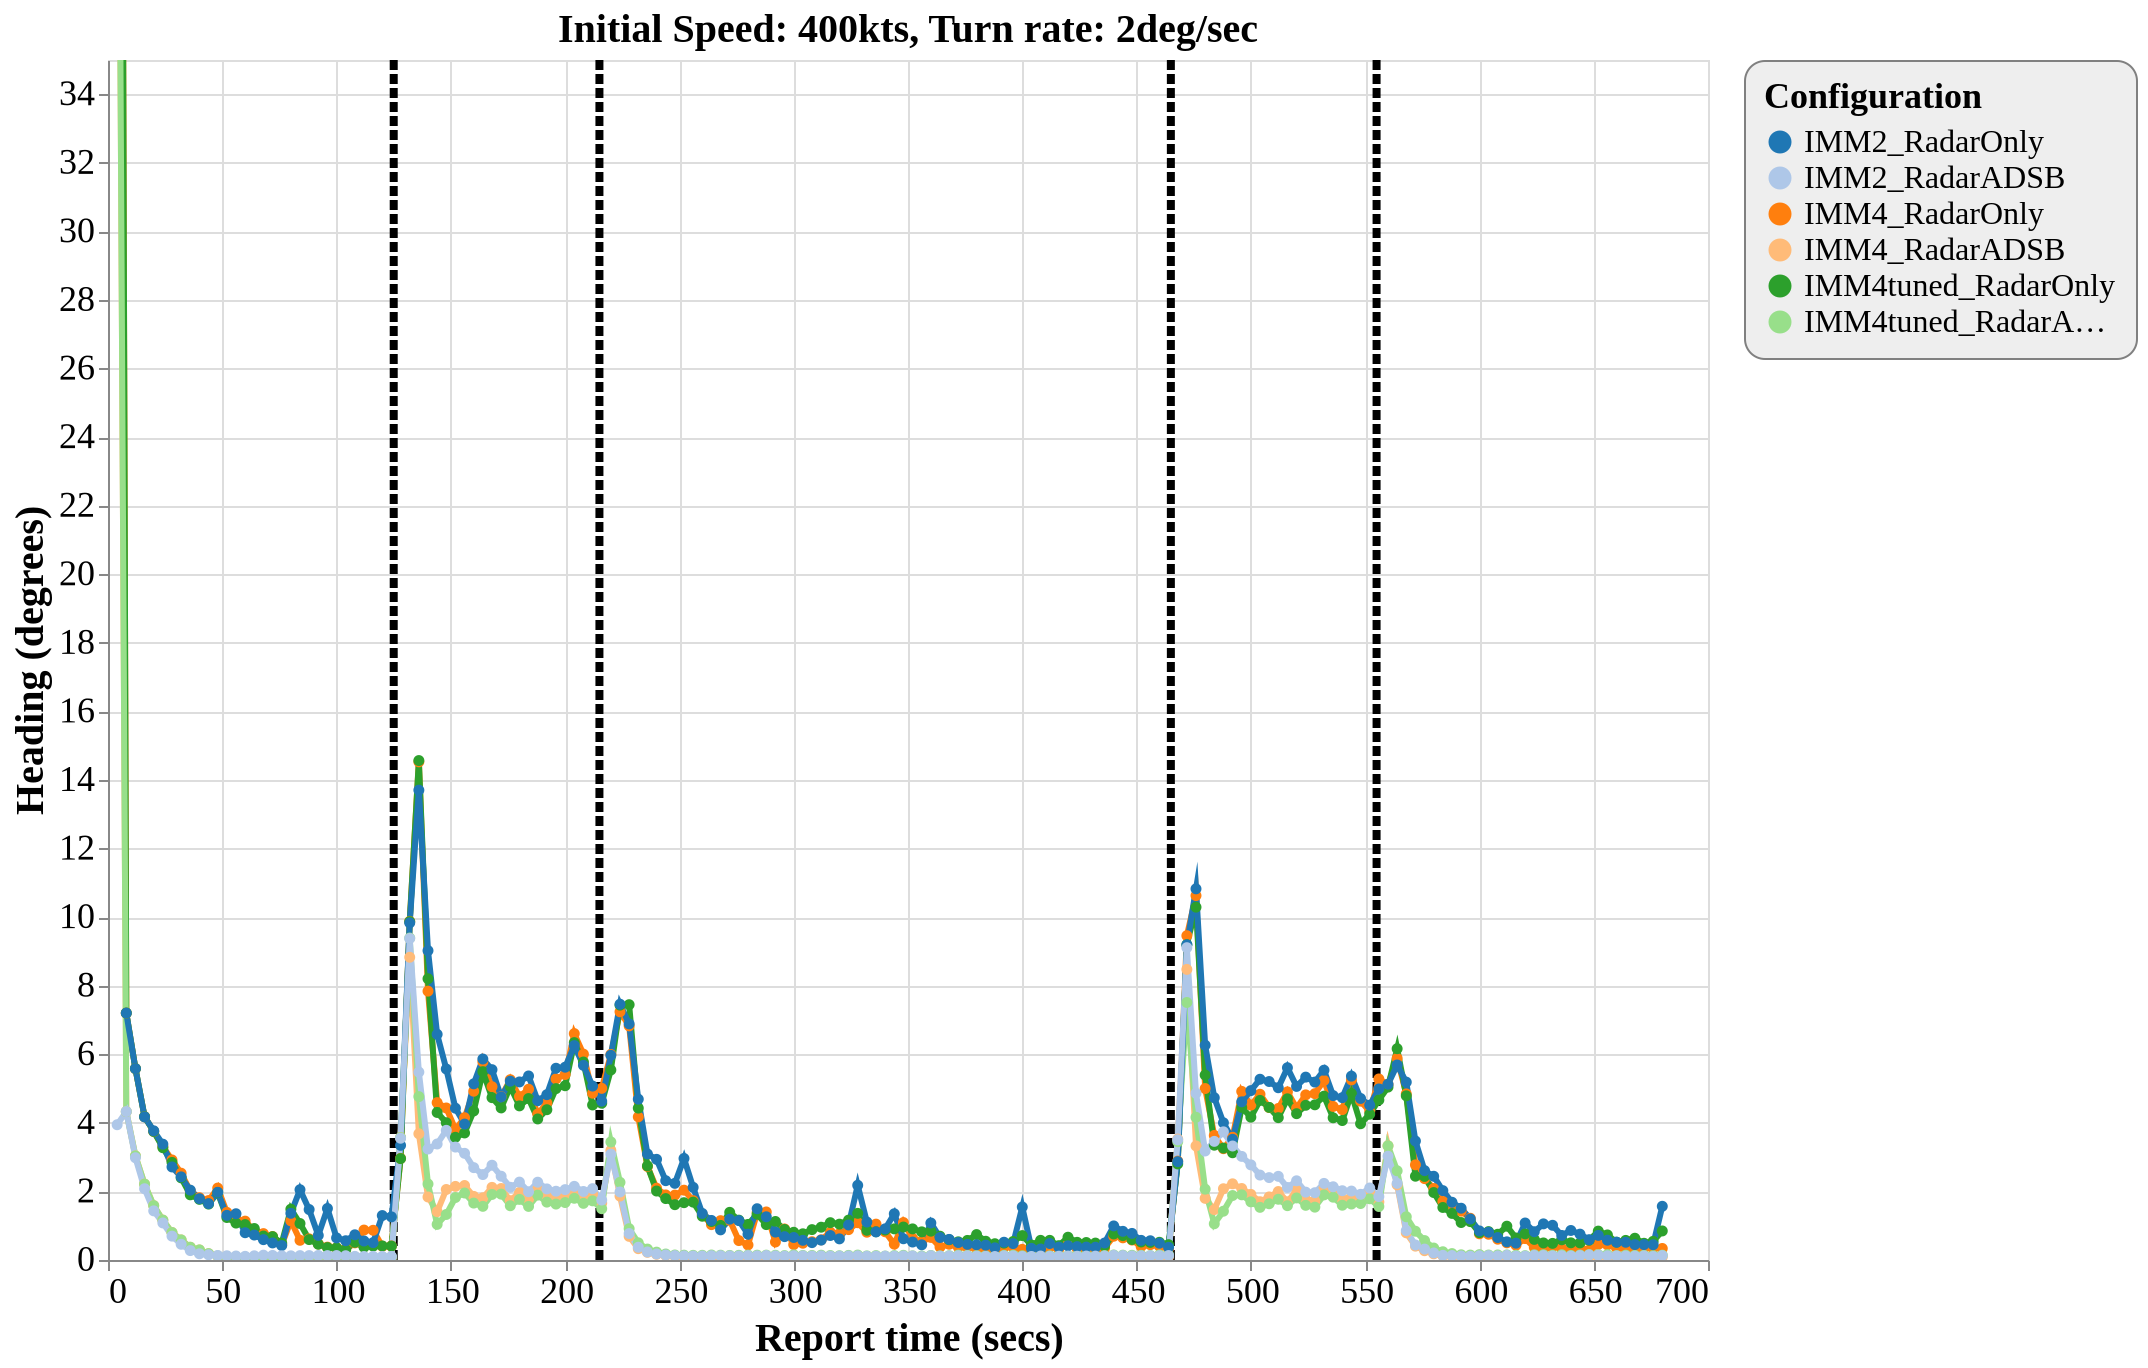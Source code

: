 {
  "config": {
    "view": {
      "continuousWidth": 800,
      "continuousHeight": 600
    },
    "axisX": {
      "labelFontSize": 18,
      "titleFontSize": 20
    },
    "axisY": {
      "labelFontSize": 18,
      "titleFontSize": 20
    },
    "font": "Times New Roman",
    "legend": {
      "cornerRadius": 10,
      "fillColor": "#EEEEEE",
      "labelFontSize": 16,
      "padding": 10,
      "strokeColor": "gray",
      "titleFontSize": 18
    },
    "title": {
      "fontSize": 20
    }
  },
  "layer": [
    {
      "data": {
        "name": "data-836d396f9b504254c1fbffa3d0951e01"
      },
      "mark": {
        "type": "rule",
        "strokeDash": [
          5,
          2
        ],
        "strokeWidth": 4
      },
      "encoding": {
        "color": {
          "type": "nominal",
          "field": "color",
          "scale": null
        },
        "x": {
          "type": "quantitative",
          "field": "tt"
        }
      }
    },
    {
      "data": {
        "name": "data-62880f61765d04dfef21134ef23aeb3e"
      },
      "mark": {
        "type": "line",
        "point": true,
        "strokeWidth": 3
      },
      "encoding": {
        "color": {
          "type": "ordinal",
          "field": "config",
          "scale": {
            "scheme": "category20"
          },
          "sort": [
            "IMM2_RadarOnly",
            "IMM2_RadarADSB",
            "IMM4_RadarOnly",
            "IMM4_RadarADSB",
            "IMM4tuned_RadarOnly",
            "IMM4tuned_RadarADSB"
          ],
          "title": "Configuration"
        },
        "x": {
          "type": "quantitative",
          "field": "time",
          "title": "Report time (secs)"
        },
        "y": {
          "type": "quantitative",
          "field": "rmse_hdg",
          "scale": {
            "domain": [
              0,
              35
            ],
            "zero": false
          },
          "title": "Heading (degrees)"
        }
      },
      "selection": {
        "selector134": {
          "type": "interval",
          "bind": "scales",
          "encodings": [
            "x",
            "y"
          ]
        }
      },
      "title": "Initial Speed: 400kts, Turn rate: 2deg/sec"
    }
  ],
  "$schema": "https://vega.github.io/schema/vega-lite/v4.8.1.json",
  "datasets": {
    "data-836d396f9b504254c1fbffa3d0951e01": [
      {
        "tt": 125,
        "color": "black"
      },
      {
        "tt": 215,
        "color": "black"
      },
      {
        "tt": 465,
        "color": "black"
      },
      {
        "tt": 555,
        "color": "black"
      }
    ],
    "data-62880f61765d04dfef21134ef23aeb3e": [
      {
        "scenario": "turns_new_09",
        "config": "IMM4_RadarOnly",
        "time": 4,
        "rmse_hdg": 90.0,
        "rmse_tr": 0.0,
        "p_uni": 0.0,
        "p_turn": 0.0
      },
      {
        "scenario": "turns_new_09",
        "config": "IMM4_RadarOnly",
        "time": 8,
        "rmse_hdg": 7.202406522977041,
        "rmse_tr": 0.0,
        "p_uni": 0.958888888888889,
        "p_turn": 0.01385
      },
      {
        "scenario": "turns_new_09",
        "config": "IMM4_RadarOnly",
        "time": 12,
        "rmse_hdg": 5.582061777176111,
        "rmse_tr": 0.0001913937798032,
        "p_uni": 0.9205915789473684,
        "p_turn": 0.0274010526315789
      },
      {
        "scenario": "turns_new_09",
        "config": "IMM4_RadarOnly",
        "time": 16,
        "rmse_hdg": 4.178447508014881,
        "rmse_tr": 0.0017063487381717,
        "p_uni": 0.8905544715447155,
        "p_turn": 0.0377471544715447
      },
      {
        "scenario": "turns_new_09",
        "config": "IMM4_RadarOnly",
        "time": 20,
        "rmse_hdg": 3.749844792109705,
        "rmse_tr": 0.0057407668049461,
        "p_uni": 0.8518754385964912,
        "p_turn": 0.0533105263157894
      },
      {
        "scenario": "turns_new_09",
        "config": "IMM4_RadarOnly",
        "time": 24,
        "rmse_hdg": 3.3095842119894763,
        "rmse_tr": 0.0212359714723626,
        "p_uni": 0.8126734375,
        "p_turn": 0.0682171875
      },
      {
        "scenario": "turns_new_09",
        "config": "IMM4_RadarOnly",
        "time": 28,
        "rmse_hdg": 2.918103165920718,
        "rmse_tr": 0.027978323907905,
        "p_uni": 0.8238695652173913,
        "p_turn": 0.0703843478260869
      },
      {
        "scenario": "turns_new_09",
        "config": "IMM4_RadarOnly",
        "time": 32,
        "rmse_hdg": 2.5316099976749715,
        "rmse_tr": 0.0295581089259561,
        "p_uni": 0.8208081967213114,
        "p_turn": 0.067377868852459
      },
      {
        "scenario": "turns_new_09",
        "config": "IMM4_RadarOnly",
        "time": 36,
        "rmse_hdg": 2.0133512692357813,
        "rmse_tr": 0.027217003199432,
        "p_uni": 0.8388921052631579,
        "p_turn": 0.0623280701754386
      },
      {
        "scenario": "turns_new_09",
        "config": "IMM4_RadarOnly",
        "time": 40,
        "rmse_hdg": 1.8164095621524876,
        "rmse_tr": 0.030976389762028,
        "p_uni": 0.8327260504201681,
        "p_turn": 0.0674697478991596
      },
      {
        "scenario": "turns_new_09",
        "config": "IMM4_RadarOnly",
        "time": 44,
        "rmse_hdg": 1.7339791636110846,
        "rmse_tr": 0.0347607619177959,
        "p_uni": 0.8386097560975609,
        "p_turn": 0.0604422764227642
      },
      {
        "scenario": "turns_new_09",
        "config": "IMM4_RadarOnly",
        "time": 48,
        "rmse_hdg": 2.097555881965032,
        "rmse_tr": 0.0547757864358058,
        "p_uni": 0.8220067796610169,
        "p_turn": 0.0739737288135593
      },
      {
        "scenario": "turns_new_09",
        "config": "IMM4_RadarOnly",
        "time": 52,
        "rmse_hdg": 1.388944029556763,
        "rmse_tr": 0.0489784268132761,
        "p_uni": 0.8469603448275862,
        "p_turn": 0.0615344827586206
      },
      {
        "scenario": "turns_new_09",
        "config": "IMM4_RadarOnly",
        "time": 56,
        "rmse_hdg": 1.1963884399079168,
        "rmse_tr": 0.035273968029027,
        "p_uni": 0.8386683760683761,
        "p_turn": 0.053834188034188
      },
      {
        "scenario": "turns_new_09",
        "config": "IMM4_RadarOnly",
        "time": 60,
        "rmse_hdg": 1.1340729110252867,
        "rmse_tr": 0.0292356400575162,
        "p_uni": 0.8294102564102563,
        "p_turn": 0.0525837606837606
      },
      {
        "scenario": "turns_new_09",
        "config": "IMM4_RadarOnly",
        "time": 64,
        "rmse_hdg": 0.858911701133957,
        "rmse_tr": 0.0183732470428215,
        "p_uni": 0.8419181034482758,
        "p_turn": 0.0531594827586206
      },
      {
        "scenario": "turns_new_09",
        "config": "IMM4_RadarOnly",
        "time": 68,
        "rmse_hdg": 0.769672087288619,
        "rmse_tr": 0.0147173698604661,
        "p_uni": 0.851549593495935,
        "p_turn": 0.0504065040650406
      },
      {
        "scenario": "turns_new_09",
        "config": "IMM4_RadarOnly",
        "time": 72,
        "rmse_hdg": 0.6841059076321027,
        "rmse_tr": 0.0114286763388041,
        "p_uni": 0.8616232142857143,
        "p_turn": 0.0467428571428571
      },
      {
        "scenario": "turns_new_09",
        "config": "IMM4_RadarOnly",
        "time": 76,
        "rmse_hdg": 0.4444304456859725,
        "rmse_tr": 0.0260019854167722,
        "p_uni": 0.8560070175438597,
        "p_turn": 0.049678947368421
      },
      {
        "scenario": "turns_new_09",
        "config": "IMM4_RadarOnly",
        "time": 80,
        "rmse_hdg": 1.1420187811729392,
        "rmse_tr": 0.0461922341958039,
        "p_uni": 0.8462853448275862,
        "p_turn": 0.0577163793103448
      },
      {
        "scenario": "turns_new_09",
        "config": "IMM4_RadarOnly",
        "time": 84,
        "rmse_hdg": 0.5745363656011951,
        "rmse_tr": 0.0425779212800598,
        "p_uni": 0.8495734513274337,
        "p_turn": 0.0545504424778761
      },
      {
        "scenario": "turns_new_09",
        "config": "IMM4_RadarOnly",
        "time": 88,
        "rmse_hdg": 0.6172579995565297,
        "rmse_tr": 0.0260184486359484,
        "p_uni": 0.8454256198347107,
        "p_turn": 0.0487123966942148
      },
      {
        "scenario": "turns_new_09",
        "config": "IMM4_RadarOnly",
        "time": 92,
        "rmse_hdg": 0.4690075729114366,
        "rmse_tr": 0.0134219133740569,
        "p_uni": 0.8510672413793103,
        "p_turn": 0.0480801724137931
      },
      {
        "scenario": "turns_new_09",
        "config": "IMM4_RadarOnly",
        "time": 96,
        "rmse_hdg": 0.3751045438320073,
        "rmse_tr": 0.0171203233055182,
        "p_uni": 0.8509717948717949,
        "p_turn": 0.0525393162393162
      },
      {
        "scenario": "turns_new_09",
        "config": "IMM4_RadarOnly",
        "time": 100,
        "rmse_hdg": 0.3540711392946564,
        "rmse_tr": 0.0120776543464894,
        "p_uni": 0.8667460176991151,
        "p_turn": 0.0454769911504424
      },
      {
        "scenario": "turns_new_09",
        "config": "IMM4_RadarOnly",
        "time": 104,
        "rmse_hdg": 0.3142204851284148,
        "rmse_tr": 0.0135031952954047,
        "p_uni": 0.8673955752212389,
        "p_turn": 0.0472504424778761
      },
      {
        "scenario": "turns_new_09",
        "config": "IMM4_RadarOnly",
        "time": 108,
        "rmse_hdg": 0.4989691853550524,
        "rmse_tr": 0.0130834069412398,
        "p_uni": 0.8663413223140496,
        "p_turn": 0.0450603305785124
      },
      {
        "scenario": "turns_new_09",
        "config": "IMM4_RadarOnly",
        "time": 112,
        "rmse_hdg": 0.8733041720907722,
        "rmse_tr": 0.0262092988294754,
        "p_uni": 0.8754610619469027,
        "p_turn": 0.0475415929203539
      },
      {
        "scenario": "turns_new_09",
        "config": "IMM4_RadarOnly",
        "time": 116,
        "rmse_hdg": 0.8667809219558686,
        "rmse_tr": 0.0273305018858661,
        "p_uni": 0.8701083333333333,
        "p_turn": 0.0452025
      },
      {
        "scenario": "turns_new_09",
        "config": "IMM4_RadarOnly",
        "time": 120,
        "rmse_hdg": 0.4007503926298548,
        "rmse_tr": 0.0160771931738993,
        "p_uni": 0.8666464912280702,
        "p_turn": 0.0430964912280701
      },
      {
        "scenario": "turns_new_09",
        "config": "IMM4_RadarOnly",
        "time": 124,
        "rmse_hdg": 0.4082186642917085,
        "rmse_tr": 0.0228908375224209,
        "p_uni": 0.8741539823008849,
        "p_turn": 0.0467274336283185
      },
      {
        "scenario": "turns_new_09",
        "config": "IMM4_RadarOnly",
        "time": 128,
        "rmse_hdg": 2.962828818499492,
        "rmse_tr": 1.712596814879712,
        "p_uni": 0.8649680672268908,
        "p_turn": 0.0490697478991596
      },
      {
        "scenario": "turns_new_09",
        "config": "IMM4_RadarOnly",
        "time": 132,
        "rmse_hdg": 9.876739069347076,
        "rmse_tr": 1.9846838865848184,
        "p_uni": 0.8351495867768595,
        "p_turn": 0.0749644628099173
      },
      {
        "scenario": "turns_new_09",
        "config": "IMM4_RadarOnly",
        "time": 136,
        "rmse_hdg": 14.529923797514227,
        "rmse_tr": 1.8652585241907127,
        "p_uni": 0.5474413223140495,
        "p_turn": 0.3327752066115702
      },
      {
        "scenario": "turns_new_09",
        "config": "IMM4_RadarOnly",
        "time": 140,
        "rmse_hdg": 7.841545653721373,
        "rmse_tr": 1.38712412622365,
        "p_uni": 0.0801146551724138,
        "p_turn": 0.8340646551724137
      },
      {
        "scenario": "turns_new_09",
        "config": "IMM4_RadarOnly",
        "time": 144,
        "rmse_hdg": 4.589925343478573,
        "rmse_tr": 0.8735129193427082,
        "p_uni": 0.0505818965517241,
        "p_turn": 0.8978939655172413
      },
      {
        "scenario": "turns_new_09",
        "config": "IMM4_RadarOnly",
        "time": 148,
        "rmse_hdg": 4.433978325921968,
        "rmse_tr": 0.4301348193259994,
        "p_uni": 0.0888152542372881,
        "p_turn": 0.8341279661016949
      },
      {
        "scenario": "turns_new_09",
        "config": "IMM4_RadarOnly",
        "time": 152,
        "rmse_hdg": 3.8078521802432586,
        "rmse_tr": 0.2598082560594768,
        "p_uni": 0.1247691666666666,
        "p_turn": 0.776825
      },
      {
        "scenario": "turns_new_09",
        "config": "IMM4_RadarOnly",
        "time": 156,
        "rmse_hdg": 4.150488600949312,
        "rmse_tr": 0.2290936756075772,
        "p_uni": 0.1457550847457627,
        "p_turn": 0.7512618644067797
      },
      {
        "scenario": "turns_new_09",
        "config": "IMM4_RadarOnly",
        "time": 160,
        "rmse_hdg": 4.922617720253118,
        "rmse_tr": 0.250554433872828,
        "p_uni": 0.1414958333333333,
        "p_turn": 0.7500275
      },
      {
        "scenario": "turns_new_09",
        "config": "IMM4_RadarOnly",
        "time": 164,
        "rmse_hdg": 5.78147331637559,
        "rmse_tr": 0.2758718477642995,
        "p_uni": 0.1294537037037037,
        "p_turn": 0.7730666666666667
      },
      {
        "scenario": "turns_new_09",
        "config": "IMM4_RadarOnly",
        "time": 168,
        "rmse_hdg": 5.05430115909502,
        "rmse_tr": 0.2593724546745518,
        "p_uni": 0.0868170731707317,
        "p_turn": 0.8207471544715447
      },
      {
        "scenario": "turns_new_09",
        "config": "IMM4_RadarOnly",
        "time": 172,
        "rmse_hdg": 4.761692693080197,
        "rmse_tr": 0.2079781376731699,
        "p_uni": 0.0889508333333333,
        "p_turn": 0.84645
      },
      {
        "scenario": "turns_new_09",
        "config": "IMM4_RadarOnly",
        "time": 176,
        "rmse_hdg": 5.258693657498468,
        "rmse_tr": 0.2212954424418371,
        "p_uni": 0.1164121951219512,
        "p_turn": 0.7997113821138211
      },
      {
        "scenario": "turns_new_09",
        "config": "IMM4_RadarOnly",
        "time": 180,
        "rmse_hdg": 4.766030984721732,
        "rmse_tr": 0.183412800384345,
        "p_uni": 0.1036396551724137,
        "p_turn": 0.828928448275862
      },
      {
        "scenario": "turns_new_09",
        "config": "IMM4_RadarOnly",
        "time": 184,
        "rmse_hdg": 4.980781947972627,
        "rmse_tr": 0.2097829100125492,
        "p_uni": 0.1101358333333333,
        "p_turn": 0.8167591666666667
      },
      {
        "scenario": "turns_new_09",
        "config": "IMM4_RadarOnly",
        "time": 188,
        "rmse_hdg": 4.257808864598614,
        "rmse_tr": 0.2113962487841257,
        "p_uni": 0.0916399999999999,
        "p_turn": 0.8474045454545455
      },
      {
        "scenario": "turns_new_09",
        "config": "IMM4_RadarOnly",
        "time": 192,
        "rmse_hdg": 4.576785054677717,
        "rmse_tr": 0.1951097246990296,
        "p_uni": 0.1030327868852459,
        "p_turn": 0.8317508196721312
      },
      {
        "scenario": "turns_new_09",
        "config": "IMM4_RadarOnly",
        "time": 196,
        "rmse_hdg": 5.281429580544248,
        "rmse_tr": 0.2152815228271959,
        "p_uni": 0.1099946902654867,
        "p_turn": 0.8213787610619468
      },
      {
        "scenario": "turns_new_09",
        "config": "IMM4_RadarOnly",
        "time": 200,
        "rmse_hdg": 5.409368488834903,
        "rmse_tr": 0.2475128059717315,
        "p_uni": 0.113088,
        "p_turn": 0.8168496000000001
      },
      {
        "scenario": "turns_new_09",
        "config": "IMM4_RadarOnly",
        "time": 204,
        "rmse_hdg": 6.602824275987149,
        "rmse_tr": 0.2985578375253714,
        "p_uni": 0.1524217391304348,
        "p_turn": 0.7590860869565217
      },
      {
        "scenario": "turns_new_09",
        "config": "IMM4_RadarOnly",
        "time": 208,
        "rmse_hdg": 6.004427165798628,
        "rmse_tr": 0.2617400716985142,
        "p_uni": 0.1323823008849557,
        "p_turn": 0.7863601769911505
      },
      {
        "scenario": "turns_new_09",
        "config": "IMM4_RadarOnly",
        "time": 212,
        "rmse_hdg": 4.864790250865423,
        "rmse_tr": 0.2326498378118891,
        "p_uni": 0.1135991525423728,
        "p_turn": 0.8178694915254238
      },
      {
        "scenario": "turns_new_09",
        "config": "IMM4_RadarOnly",
        "time": 216,
        "rmse_hdg": 5.006166346643221,
        "rmse_tr": 0.979973814634055,
        "p_uni": 0.1138561403508771,
        "p_turn": 0.813980701754386
      },
      {
        "scenario": "turns_new_09",
        "config": "IMM4_RadarOnly",
        "time": 220,
        "rmse_hdg": 5.993911633204704,
        "rmse_tr": 2.025053860600585,
        "p_uni": 0.1482533333333333,
        "p_turn": 0.76487
      },
      {
        "scenario": "turns_new_09",
        "config": "IMM4_RadarOnly",
        "time": 224,
        "rmse_hdg": 7.239073799436237,
        "rmse_tr": 1.7183152101669903,
        "p_uni": 0.2556324561403508,
        "p_turn": 0.6061368421052631
      },
      {
        "scenario": "turns_new_09",
        "config": "IMM4_RadarOnly",
        "time": 228,
        "rmse_hdg": 6.828411723575742,
        "rmse_tr": 1.4084294060778346,
        "p_uni": 0.3820857142857143,
        "p_turn": 0.4605980952380952
      },
      {
        "scenario": "turns_new_09",
        "config": "IMM4_RadarOnly",
        "time": 232,
        "rmse_hdg": 4.174616801407824,
        "rmse_tr": 0.9974101837504582,
        "p_uni": 0.5281649122807017,
        "p_turn": 0.3022491228070175
      },
      {
        "scenario": "turns_new_09",
        "config": "IMM4_RadarOnly",
        "time": 236,
        "rmse_hdg": 2.727992935208128,
        "rmse_tr": 0.6830519218251939,
        "p_uni": 0.6288254545454546,
        "p_turn": 0.2094890909090909
      },
      {
        "scenario": "turns_new_09",
        "config": "IMM4_RadarOnly",
        "time": 240,
        "rmse_hdg": 2.093853203770037,
        "rmse_tr": 0.4700465857160999,
        "p_uni": 0.6946398230088495,
        "p_turn": 0.1466929203539823
      },
      {
        "scenario": "turns_new_09",
        "config": "IMM4_RadarOnly",
        "time": 244,
        "rmse_hdg": 1.897903774889216,
        "rmse_tr": 0.3066225403525518,
        "p_uni": 0.7572297297297297,
        "p_turn": 0.1052468468468468
      },
      {
        "scenario": "turns_new_09",
        "config": "IMM4_RadarOnly",
        "time": 248,
        "rmse_hdg": 1.892867823734885,
        "rmse_tr": 0.2243390756001314,
        "p_uni": 0.7971635514018691,
        "p_turn": 0.0727794392523364
      },
      {
        "scenario": "turns_new_09",
        "config": "IMM4_RadarOnly",
        "time": 252,
        "rmse_hdg": 2.03653873029707,
        "rmse_tr": 0.1696233680835279,
        "p_uni": 0.8089336363636364,
        "p_turn": 0.0732245454545454
      },
      {
        "scenario": "turns_new_09",
        "config": "IMM4_RadarOnly",
        "time": 256,
        "rmse_hdg": 1.7314731032109212,
        "rmse_tr": 0.137312859336938,
        "p_uni": 0.8083196428571429,
        "p_turn": 0.0722535714285714
      },
      {
        "scenario": "turns_new_09",
        "config": "IMM4_RadarOnly",
        "time": 260,
        "rmse_hdg": 1.3244264078213306,
        "rmse_tr": 0.1066985916918613,
        "p_uni": 0.8356176991150442,
        "p_turn": 0.0569699115044247
      },
      {
        "scenario": "turns_new_09",
        "config": "IMM4_RadarOnly",
        "time": 264,
        "rmse_hdg": 1.0310738738486849,
        "rmse_tr": 0.0904479739961045,
        "p_uni": 0.8237133333333334,
        "p_turn": 0.0587016666666666
      },
      {
        "scenario": "turns_new_09",
        "config": "IMM4_RadarOnly",
        "time": 268,
        "rmse_hdg": 1.1475649479373773,
        "rmse_tr": 0.0575514383234454,
        "p_uni": 0.851362831858407,
        "p_turn": 0.0541256637168141
      },
      {
        "scenario": "turns_new_09",
        "config": "IMM4_RadarOnly",
        "time": 272,
        "rmse_hdg": 1.1575695472139764,
        "rmse_tr": 0.0411778615664514,
        "p_uni": 0.8477876106194691,
        "p_turn": 0.0614504424778761
      },
      {
        "scenario": "turns_new_09",
        "config": "IMM4_RadarOnly",
        "time": 276,
        "rmse_hdg": 0.5663771277580504,
        "rmse_tr": 0.0452288915088424,
        "p_uni": 0.8570991525423728,
        "p_turn": 0.0515118644067796
      },
      {
        "scenario": "turns_new_09",
        "config": "IMM4_RadarOnly",
        "time": 280,
        "rmse_hdg": 0.4392372454587235,
        "rmse_tr": 0.0291608446788724,
        "p_uni": 0.8599412844036697,
        "p_turn": 0.0484174311926605
      },
      {
        "scenario": "turns_new_09",
        "config": "IMM4_RadarOnly",
        "time": 284,
        "rmse_hdg": 1.3822391397186222,
        "rmse_tr": 0.0446081778103416,
        "p_uni": 0.8540724409448819,
        "p_turn": 0.0575897637795275
      },
      {
        "scenario": "turns_new_09",
        "config": "IMM4_RadarOnly",
        "time": 288,
        "rmse_hdg": 1.401432112452101,
        "rmse_tr": 0.0378193987667297,
        "p_uni": 0.8686854700854701,
        "p_turn": 0.0463641025641025
      },
      {
        "scenario": "turns_new_09",
        "config": "IMM4_RadarOnly",
        "time": 292,
        "rmse_hdg": 0.5256296744114102,
        "rmse_tr": 0.0236378542016931,
        "p_uni": 0.8475193277310924,
        "p_turn": 0.0555873949579832
      },
      {
        "scenario": "turns_new_09",
        "config": "IMM4_RadarOnly",
        "time": 296,
        "rmse_hdg": 0.9047863467876446,
        "rmse_tr": 0.0280960747555003,
        "p_uni": 0.8633041666666668,
        "p_turn": 0.0507108333333333
      },
      {
        "scenario": "turns_new_09",
        "config": "IMM4_RadarOnly",
        "time": 300,
        "rmse_hdg": 0.4497552940893553,
        "rmse_tr": 0.0190660762391713,
        "p_uni": 0.8736675438596492,
        "p_turn": 0.046509649122807
      },
      {
        "scenario": "turns_new_09",
        "config": "IMM4_RadarOnly",
        "time": 304,
        "rmse_hdg": 0.4899755433262511,
        "rmse_tr": 0.0162784220609182,
        "p_uni": 0.8712545454545455,
        "p_turn": 0.0468867768595041
      },
      {
        "scenario": "turns_new_09",
        "config": "IMM4_RadarOnly",
        "time": 308,
        "rmse_hdg": 0.533936817039399,
        "rmse_tr": 0.0185457034041337,
        "p_uni": 0.8547139344262294,
        "p_turn": 0.0527713114754098
      },
      {
        "scenario": "turns_new_09",
        "config": "IMM4_RadarOnly",
        "time": 312,
        "rmse_hdg": 0.5881649569031876,
        "rmse_tr": 0.0177576499636467,
        "p_uni": 0.8630809917355372,
        "p_turn": 0.0521206611570247
      },
      {
        "scenario": "turns_new_09",
        "config": "IMM4_RadarOnly",
        "time": 316,
        "rmse_hdg": 0.8086267327898945,
        "rmse_tr": 0.0243295250564758,
        "p_uni": 0.8624052631578948,
        "p_turn": 0.0527833333333333
      },
      {
        "scenario": "turns_new_09",
        "config": "IMM4_RadarOnly",
        "time": 320,
        "rmse_hdg": 0.7668458981952946,
        "rmse_tr": 0.0216665155190409,
        "p_uni": 0.8756359649122808,
        "p_turn": 0.0438342105263157
      },
      {
        "scenario": "turns_new_09",
        "config": "IMM4_RadarOnly",
        "time": 324,
        "rmse_hdg": 0.8859250802766824,
        "rmse_tr": 0.0232860253018623,
        "p_uni": 0.8615735042735043,
        "p_turn": 0.051317094017094
      },
      {
        "scenario": "turns_new_09",
        "config": "IMM4_RadarOnly",
        "time": 328,
        "rmse_hdg": 1.0874150779367246,
        "rmse_tr": 0.0257225950586585,
        "p_uni": 0.8541948275862069,
        "p_turn": 0.0552836206896551
      },
      {
        "scenario": "turns_new_09",
        "config": "IMM4_RadarOnly",
        "time": 332,
        "rmse_hdg": 0.8103563360055531,
        "rmse_tr": 0.0196985675930355,
        "p_uni": 0.860471304347826,
        "p_turn": 0.0488234782608695
      },
      {
        "scenario": "turns_new_09",
        "config": "IMM4_RadarOnly",
        "time": 336,
        "rmse_hdg": 1.04645684565803,
        "rmse_tr": 0.0182642542266619,
        "p_uni": 0.8694684210526316,
        "p_turn": 0.0456359649122806
      },
      {
        "scenario": "turns_new_09",
        "config": "IMM4_RadarOnly",
        "time": 340,
        "rmse_hdg": 0.8230626603467959,
        "rmse_tr": 0.0149628199929978,
        "p_uni": 0.8716375000000001,
        "p_turn": 0.0439571428571428
      },
      {
        "scenario": "turns_new_09",
        "config": "IMM4_RadarOnly",
        "time": 344,
        "rmse_hdg": 0.4613148637414253,
        "rmse_tr": 0.0196993565662132,
        "p_uni": 0.8709447368421053,
        "p_turn": 0.050019298245614
      },
      {
        "scenario": "turns_new_09",
        "config": "IMM4_RadarOnly",
        "time": 348,
        "rmse_hdg": 1.092623960310259,
        "rmse_tr": 0.0403664863511673,
        "p_uni": 0.8795194915254237,
        "p_turn": 0.047157627118644
      },
      {
        "scenario": "turns_new_09",
        "config": "IMM4_RadarOnly",
        "time": 352,
        "rmse_hdg": 0.6338858764381976,
        "rmse_tr": 0.0304309953544222,
        "p_uni": 0.875251304347826,
        "p_turn": 0.0469339130434782
      },
      {
        "scenario": "turns_new_09",
        "config": "IMM4_RadarOnly",
        "time": 356,
        "rmse_hdg": 0.539925920844701,
        "rmse_tr": 0.0232204183012915,
        "p_uni": 0.8555060869565217,
        "p_turn": 0.0515886956521739
      },
      {
        "scenario": "turns_new_09",
        "config": "IMM4_RadarOnly",
        "time": 360,
        "rmse_hdg": 0.6584548027562156,
        "rmse_tr": 0.0254239793752419,
        "p_uni": 0.8654345454545455,
        "p_turn": 0.0514772727272727
      },
      {
        "scenario": "turns_new_09",
        "config": "IMM4_RadarOnly",
        "time": 364,
        "rmse_hdg": 0.3778063086260015,
        "rmse_tr": 0.0196441831498266,
        "p_uni": 0.8767059829059829,
        "p_turn": 0.0456948717948718
      },
      {
        "scenario": "turns_new_09",
        "config": "IMM4_RadarOnly",
        "time": 368,
        "rmse_hdg": 0.4592124436206753,
        "rmse_tr": 0.0141671945603002,
        "p_uni": 0.8804777777777778,
        "p_turn": 0.0416641025641025
      },
      {
        "scenario": "turns_new_09",
        "config": "IMM4_RadarOnly",
        "time": 372,
        "rmse_hdg": 0.3747483026280163,
        "rmse_tr": 0.0114542075661191,
        "p_uni": 0.871691129032258,
        "p_turn": 0.0446185483870967
      },
      {
        "scenario": "turns_new_09",
        "config": "IMM4_RadarOnly",
        "time": 376,
        "rmse_hdg": 0.3693974340540467,
        "rmse_tr": 0.0106978719512674,
        "p_uni": 0.8787651785714286,
        "p_turn": 0.0432883928571428
      },
      {
        "scenario": "turns_new_09",
        "config": "IMM4_RadarOnly",
        "time": 380,
        "rmse_hdg": 0.3426982714621684,
        "rmse_tr": 0.0177209361758166,
        "p_uni": 0.8770929824561404,
        "p_turn": 0.0466377192982456
      },
      {
        "scenario": "turns_new_09",
        "config": "IMM4_RadarOnly",
        "time": 384,
        "rmse_hdg": 0.32289257561086,
        "rmse_tr": 0.0132819498684377,
        "p_uni": 0.8722009615384615,
        "p_turn": 0.044464423076923
      },
      {
        "scenario": "turns_new_09",
        "config": "IMM4_RadarOnly",
        "time": 388,
        "rmse_hdg": 0.2795353287153527,
        "rmse_tr": 0.0183678659620544,
        "p_uni": 0.8773583333333334,
        "p_turn": 0.0467158333333333
      },
      {
        "scenario": "turns_new_09",
        "config": "IMM4_RadarOnly",
        "time": 392,
        "rmse_hdg": 0.3708156867019994,
        "rmse_tr": 0.0168949317237069,
        "p_uni": 0.876734188034188,
        "p_turn": 0.043025641025641
      },
      {
        "scenario": "turns_new_09",
        "config": "IMM4_RadarOnly",
        "time": 396,
        "rmse_hdg": 0.3772020094487869,
        "rmse_tr": 0.0154640041298757,
        "p_uni": 0.8733576271186441,
        "p_turn": 0.0436686440677966
      },
      {
        "scenario": "turns_new_09",
        "config": "IMM4_RadarOnly",
        "time": 400,
        "rmse_hdg": 0.3114125523767124,
        "rmse_tr": 0.0178854498472729,
        "p_uni": 0.8707495726495726,
        "p_turn": 0.0456418803418803
      },
      {
        "scenario": "turns_new_09",
        "config": "IMM4_RadarOnly",
        "time": 404,
        "rmse_hdg": 0.2845715241919875,
        "rmse_tr": 0.0161324694770692,
        "p_uni": 0.8690980952380953,
        "p_turn": 0.0439666666666666
      },
      {
        "scenario": "turns_new_09",
        "config": "IMM4_RadarOnly",
        "time": 408,
        "rmse_hdg": 0.2611917652059168,
        "rmse_tr": 0.011080045052886,
        "p_uni": 0.8657691056910569,
        "p_turn": 0.0452642276422764
      },
      {
        "scenario": "turns_new_09",
        "config": "IMM4_RadarOnly",
        "time": 412,
        "rmse_hdg": 0.3731134883834643,
        "rmse_tr": 0.0117519192831471,
        "p_uni": 0.8641307692307693,
        "p_turn": 0.0431299145299145
      },
      {
        "scenario": "turns_new_09",
        "config": "IMM4_RadarOnly",
        "time": 416,
        "rmse_hdg": 0.3256213572428592,
        "rmse_tr": 0.0102319839686621,
        "p_uni": 0.8686528455284553,
        "p_turn": 0.0402585365853658
      },
      {
        "scenario": "turns_new_09",
        "config": "IMM4_RadarOnly",
        "time": 420,
        "rmse_hdg": 0.454987427652717,
        "rmse_tr": 0.0147070546890639,
        "p_uni": 0.8632694915254236,
        "p_turn": 0.0495161016949152
      },
      {
        "scenario": "turns_new_09",
        "config": "IMM4_RadarOnly",
        "time": 424,
        "rmse_hdg": 0.3322997865604896,
        "rmse_tr": 0.0132041379597177,
        "p_uni": 0.8678629629629631,
        "p_turn": 0.0416657407407407
      },
      {
        "scenario": "turns_new_09",
        "config": "IMM4_RadarOnly",
        "time": 428,
        "rmse_hdg": 0.3170440807719712,
        "rmse_tr": 0.0107781362182421,
        "p_uni": 0.864421186440678,
        "p_turn": 0.0390483050847457
      },
      {
        "scenario": "turns_new_09",
        "config": "IMM4_RadarOnly",
        "time": 432,
        "rmse_hdg": 0.2984095266810976,
        "rmse_tr": 0.01407993470878,
        "p_uni": 0.8625359649122807,
        "p_turn": 0.0420008771929824
      },
      {
        "scenario": "turns_new_09",
        "config": "IMM4_RadarOnly",
        "time": 436,
        "rmse_hdg": 0.3434585755275979,
        "rmse_tr": 0.0128498020915928,
        "p_uni": 0.8641775862068966,
        "p_turn": 0.043353448275862
      },
      {
        "scenario": "turns_new_09",
        "config": "IMM4_RadarOnly",
        "time": 440,
        "rmse_hdg": 0.6933675335529965,
        "rmse_tr": 0.0218501381365282,
        "p_uni": 0.8408235772357724,
        "p_turn": 0.0553373983739837
      },
      {
        "scenario": "turns_new_09",
        "config": "IMM4_RadarOnly",
        "time": 444,
        "rmse_hdg": 0.6465615347218089,
        "rmse_tr": 0.0171252498322851,
        "p_uni": 0.8738545454545454,
        "p_turn": 0.0412518181818181
      },
      {
        "scenario": "turns_new_09",
        "config": "IMM4_RadarOnly",
        "time": 448,
        "rmse_hdg": 0.5818052864183598,
        "rmse_tr": 0.0110482695871147,
        "p_uni": 0.8815191304347827,
        "p_turn": 0.0391486956521739
      },
      {
        "scenario": "turns_new_09",
        "config": "IMM4_RadarOnly",
        "time": 452,
        "rmse_hdg": 0.3964985638197336,
        "rmse_tr": 0.0079286346783823,
        "p_uni": 0.8818495726495726,
        "p_turn": 0.0376025641025641
      },
      {
        "scenario": "turns_new_09",
        "config": "IMM4_RadarOnly",
        "time": 456,
        "rmse_hdg": 0.4458950703843928,
        "rmse_tr": 0.0146461657922404,
        "p_uni": 0.8703034482758621,
        "p_turn": 0.0484715517241379
      },
      {
        "scenario": "turns_new_09",
        "config": "IMM4_RadarOnly",
        "time": 460,
        "rmse_hdg": 0.4019199788782401,
        "rmse_tr": 0.0121557353058729,
        "p_uni": 0.879800826446281,
        "p_turn": 0.0416785123966942
      },
      {
        "scenario": "turns_new_09",
        "config": "IMM4_RadarOnly",
        "time": 464,
        "rmse_hdg": 0.3374632067784628,
        "rmse_tr": 0.0105590417572741,
        "p_uni": 0.8745840707964602,
        "p_turn": 0.0405592920353982
      },
      {
        "scenario": "turns_new_09",
        "config": "IMM4_RadarOnly",
        "time": 468,
        "rmse_hdg": 2.884493728952039,
        "rmse_tr": 1.6829176839103517,
        "p_uni": 0.8727327272727273,
        "p_turn": 0.0447390909090909
      },
      {
        "scenario": "turns_new_09",
        "config": "IMM4_RadarOnly",
        "time": 472,
        "rmse_hdg": 9.459241611009553,
        "rmse_tr": 1.9768259425211905,
        "p_uni": 0.7976776859504132,
        "p_turn": 0.1038380165289256
      },
      {
        "scenario": "turns_new_09",
        "config": "IMM4_RadarOnly",
        "time": 476,
        "rmse_hdg": 10.628264999506904,
        "rmse_tr": 1.723279062479286,
        "p_uni": 0.272608547008547,
        "p_turn": 0.5946632478632479
      },
      {
        "scenario": "turns_new_09",
        "config": "IMM4_RadarOnly",
        "time": 480,
        "rmse_hdg": 5.000877618136118,
        "rmse_tr": 1.217987102966253,
        "p_uni": 0.0416165354330708,
        "p_turn": 0.9000299212598425
      },
      {
        "scenario": "turns_new_09",
        "config": "IMM4_RadarOnly",
        "time": 484,
        "rmse_hdg": 3.632836860223701,
        "rmse_tr": 0.6671278361378724,
        "p_uni": 0.0593258333333333,
        "p_turn": 0.8986625
      },
      {
        "scenario": "turns_new_09",
        "config": "IMM4_RadarOnly",
        "time": 488,
        "rmse_hdg": 3.2460812251082065,
        "rmse_tr": 0.3659142880895336,
        "p_uni": 0.1025719298245614,
        "p_turn": 0.8227815789473685
      },
      {
        "scenario": "turns_new_09",
        "config": "IMM4_RadarOnly",
        "time": 492,
        "rmse_hdg": 3.580663628212424,
        "rmse_tr": 0.2699556938437407,
        "p_uni": 0.1298336134453781,
        "p_turn": 0.771518487394958
      },
      {
        "scenario": "turns_new_09",
        "config": "IMM4_RadarOnly",
        "time": 496,
        "rmse_hdg": 4.917339666614407,
        "rmse_tr": 0.2454484224825524,
        "p_uni": 0.1148380165289256,
        "p_turn": 0.7939644628099173
      },
      {
        "scenario": "turns_new_09",
        "config": "IMM4_RadarOnly",
        "time": 500,
        "rmse_hdg": 4.5175208289143285,
        "rmse_tr": 0.2221019582025299,
        "p_uni": 0.0934341463414634,
        "p_turn": 0.8369243902439024
      },
      {
        "scenario": "turns_new_09",
        "config": "IMM4_RadarOnly",
        "time": 504,
        "rmse_hdg": 4.834225611305289,
        "rmse_tr": 0.2406665307017159,
        "p_uni": 0.1093066666666666,
        "p_turn": 0.8226724999999999
      },
      {
        "scenario": "turns_new_09",
        "config": "IMM4_RadarOnly",
        "time": 508,
        "rmse_hdg": 4.447272439638526,
        "rmse_tr": 0.2027217503628444,
        "p_uni": 0.0912236842105263,
        "p_turn": 0.8468622807017544
      },
      {
        "scenario": "turns_new_09",
        "config": "IMM4_RadarOnly",
        "time": 512,
        "rmse_hdg": 4.419896498730658,
        "rmse_tr": 0.2015165087656213,
        "p_uni": 0.0996355932203389,
        "p_turn": 0.8403423728813559
      },
      {
        "scenario": "turns_new_09",
        "config": "IMM4_RadarOnly",
        "time": 516,
        "rmse_hdg": 4.903381702777221,
        "rmse_tr": 0.2113989002891884,
        "p_uni": 0.1021217391304347,
        "p_turn": 0.8310286956521739
      },
      {
        "scenario": "turns_new_09",
        "config": "IMM4_RadarOnly",
        "time": 520,
        "rmse_hdg": 4.429994436704267,
        "rmse_tr": 0.1890180419191252,
        "p_uni": 0.1012829059829059,
        "p_turn": 0.8272923076923077
      },
      {
        "scenario": "turns_new_09",
        "config": "IMM4_RadarOnly",
        "time": 524,
        "rmse_hdg": 4.81598113375933,
        "rmse_tr": 0.2142729336165563,
        "p_uni": 0.1047588709677419,
        "p_turn": 0.8261072580645161
      },
      {
        "scenario": "turns_new_09",
        "config": "IMM4_RadarOnly",
        "time": 528,
        "rmse_hdg": 4.851005711786935,
        "rmse_tr": 0.2194039953097817,
        "p_uni": 0.1073807017543859,
        "p_turn": 0.818319298245614
      },
      {
        "scenario": "turns_new_09",
        "config": "IMM4_RadarOnly",
        "time": 532,
        "rmse_hdg": 5.235930985228137,
        "rmse_tr": 0.2091665714080397,
        "p_uni": 0.1088153153153153,
        "p_turn": 0.8284018018018018
      },
      {
        "scenario": "turns_new_09",
        "config": "IMM4_RadarOnly",
        "time": 536,
        "rmse_hdg": 4.478245772305062,
        "rmse_tr": 0.1968367892263038,
        "p_uni": 0.1040805309734513,
        "p_turn": 0.8342212389380531
      },
      {
        "scenario": "turns_new_09",
        "config": "IMM4_RadarOnly",
        "time": 540,
        "rmse_hdg": 4.385035256279953,
        "rmse_tr": 0.2139910769167724,
        "p_uni": 0.1063472727272727,
        "p_turn": 0.8296345454545454
      },
      {
        "scenario": "turns_new_09",
        "config": "IMM4_RadarOnly",
        "time": 544,
        "rmse_hdg": 5.25298153374496,
        "rmse_tr": 0.2186394163222814,
        "p_uni": 0.1284,
        "p_turn": 0.7955781512605042
      },
      {
        "scenario": "turns_new_09",
        "config": "IMM4_RadarOnly",
        "time": 548,
        "rmse_hdg": 4.633019313616644,
        "rmse_tr": 0.2606384764976853,
        "p_uni": 0.1054525862068965,
        "p_turn": 0.8296603448275862
      },
      {
        "scenario": "turns_new_09",
        "config": "IMM4_RadarOnly",
        "time": 552,
        "rmse_hdg": 4.334117598843932,
        "rmse_tr": 0.2146924275208201,
        "p_uni": 0.1198208695652174,
        "p_turn": 0.808588695652174
      },
      {
        "scenario": "turns_new_09",
        "config": "IMM4_RadarOnly",
        "time": 556,
        "rmse_hdg": 5.28011817704484,
        "rmse_tr": 1.05436569661735,
        "p_uni": 0.1259533898305085,
        "p_turn": 0.7874406779661017
      },
      {
        "scenario": "turns_new_09",
        "config": "IMM4_RadarOnly",
        "time": 560,
        "rmse_hdg": 5.119865078403202,
        "rmse_tr": 1.9702363696917533,
        "p_uni": 0.1300324561403509,
        "p_turn": 0.7907964912280702
      },
      {
        "scenario": "turns_new_09",
        "config": "IMM4_RadarOnly",
        "time": 564,
        "rmse_hdg": 5.882553275212583,
        "rmse_tr": 1.6875988682677443,
        "p_uni": 0.2166651785714285,
        "p_turn": 0.6635330357142858
      },
      {
        "scenario": "turns_new_09",
        "config": "IMM4_RadarOnly",
        "time": 568,
        "rmse_hdg": 4.84428299934859,
        "rmse_tr": 1.2481135753642565,
        "p_uni": 0.3713880341880342,
        "p_turn": 0.4650213675213675
      },
      {
        "scenario": "turns_new_09",
        "config": "IMM4_RadarOnly",
        "time": 572,
        "rmse_hdg": 2.774969623303364,
        "rmse_tr": 0.8417195889429309,
        "p_uni": 0.5078931623931624,
        "p_turn": 0.3377717948717949
      },
      {
        "scenario": "turns_new_09",
        "config": "IMM4_RadarOnly",
        "time": 576,
        "rmse_hdg": 2.374280997778118,
        "rmse_tr": 0.5696637808061815,
        "p_uni": 0.612325641025641,
        "p_turn": 0.2290538461538461
      },
      {
        "scenario": "turns_new_09",
        "config": "IMM4_RadarOnly",
        "time": 580,
        "rmse_hdg": 2.0856097677773464,
        "rmse_tr": 0.3620662826296331,
        "p_uni": 0.7084344827586206,
        "p_turn": 0.154676724137931
      },
      {
        "scenario": "turns_new_09",
        "config": "IMM4_RadarOnly",
        "time": 584,
        "rmse_hdg": 1.7058604365714771,
        "rmse_tr": 0.2429923466136752,
        "p_uni": 0.7681615384615385,
        "p_turn": 0.1077931623931624
      },
      {
        "scenario": "turns_new_09",
        "config": "IMM4_RadarOnly",
        "time": 588,
        "rmse_hdg": 1.5677988992309422,
        "rmse_tr": 0.1647115467608863,
        "p_uni": 0.7980999999999999,
        "p_turn": 0.0906305785123967
      },
      {
        "scenario": "turns_new_09",
        "config": "IMM4_RadarOnly",
        "time": 592,
        "rmse_hdg": 1.4246094081578875,
        "rmse_tr": 0.1040748744278823,
        "p_uni": 0.8289128205128204,
        "p_turn": 0.0684358974358974
      },
      {
        "scenario": "turns_new_09",
        "config": "IMM4_RadarOnly",
        "time": 596,
        "rmse_hdg": 1.2175603798943704,
        "rmse_tr": 0.083196914350095,
        "p_uni": 0.8334622950819672,
        "p_turn": 0.0605213114754098
      },
      {
        "scenario": "turns_new_09",
        "config": "IMM4_RadarOnly",
        "time": 600,
        "rmse_hdg": 0.763870526868383,
        "rmse_tr": 0.0586568263097081,
        "p_uni": 0.8591127272727273,
        "p_turn": 0.0452572727272727
      },
      {
        "scenario": "turns_new_09",
        "config": "IMM4_RadarOnly",
        "time": 604,
        "rmse_hdg": 0.7504768132024271,
        "rmse_tr": 0.047522471364112,
        "p_uni": 0.8523073170731708,
        "p_turn": 0.0480138211382113
      },
      {
        "scenario": "turns_new_09",
        "config": "IMM4_RadarOnly",
        "time": 608,
        "rmse_hdg": 0.6061601870906671,
        "rmse_tr": 0.035770790916034,
        "p_uni": 0.8594181034482758,
        "p_turn": 0.0490163793103448
      },
      {
        "scenario": "turns_new_09",
        "config": "IMM4_RadarOnly",
        "time": 612,
        "rmse_hdg": 0.5008331900917907,
        "rmse_tr": 0.0414933739607256,
        "p_uni": 0.8518181818181818,
        "p_turn": 0.0533090909090909
      },
      {
        "scenario": "turns_new_09",
        "config": "IMM4_RadarOnly",
        "time": 616,
        "rmse_hdg": 0.4305771640657177,
        "rmse_tr": 0.0263217158876986,
        "p_uni": 0.867601652892562,
        "p_turn": 0.0446123966942148
      },
      {
        "scenario": "turns_new_09",
        "config": "IMM4_RadarOnly",
        "time": 620,
        "rmse_hdg": 0.6251903158514872,
        "rmse_tr": 0.0389792617275851,
        "p_uni": 0.8670655172413793,
        "p_turn": 0.0486689655172413
      },
      {
        "scenario": "turns_new_09",
        "config": "IMM4_RadarOnly",
        "time": 624,
        "rmse_hdg": 0.3657939548315476,
        "rmse_tr": 0.0258092265268264,
        "p_uni": 0.8505669565217392,
        "p_turn": 0.0480634782608695
      },
      {
        "scenario": "turns_new_09",
        "config": "IMM4_RadarOnly",
        "time": 628,
        "rmse_hdg": 0.3090993367835006,
        "rmse_tr": 0.0169762304414142,
        "p_uni": 0.8788912,
        "p_turn": 0.0410856
      },
      {
        "scenario": "turns_new_09",
        "config": "IMM4_RadarOnly",
        "time": 632,
        "rmse_hdg": 0.3939620374560499,
        "rmse_tr": 0.0180117980658572,
        "p_uni": 0.8540069565217392,
        "p_turn": 0.0483026086956521
      },
      {
        "scenario": "turns_new_09",
        "config": "IMM4_RadarOnly",
        "time": 636,
        "rmse_hdg": 0.335173655453923,
        "rmse_tr": 0.0112028436968723,
        "p_uni": 0.8618827586206896,
        "p_turn": 0.0454112068965517
      },
      {
        "scenario": "turns_new_09",
        "config": "IMM4_RadarOnly",
        "time": 640,
        "rmse_hdg": 0.2793287959935142,
        "rmse_tr": 0.0080399479296737,
        "p_uni": 0.8671754237288136,
        "p_turn": 0.0416067796610169
      },
      {
        "scenario": "turns_new_09",
        "config": "IMM4_RadarOnly",
        "time": 644,
        "rmse_hdg": 0.3646940771544076,
        "rmse_tr": 0.0089130410570666,
        "p_uni": 0.8713238938053097,
        "p_turn": 0.03889203539823
      },
      {
        "scenario": "turns_new_09",
        "config": "IMM4_RadarOnly",
        "time": 648,
        "rmse_hdg": 0.2868915817186301,
        "rmse_tr": 0.010060440230284,
        "p_uni": 0.8726254237288136,
        "p_turn": 0.0429372881355932
      },
      {
        "scenario": "turns_new_09",
        "config": "IMM4_RadarOnly",
        "time": 652,
        "rmse_hdg": 0.4537379764362963,
        "rmse_tr": 0.018003925809051,
        "p_uni": 0.8686999999999999,
        "p_turn": 0.0486016806722689
      },
      {
        "scenario": "turns_new_09",
        "config": "IMM4_RadarOnly",
        "time": 656,
        "rmse_hdg": 0.4411854803811811,
        "rmse_tr": 0.0178827609863764,
        "p_uni": 0.861003305785124,
        "p_turn": 0.0509074380165289
      },
      {
        "scenario": "turns_new_09",
        "config": "IMM4_RadarOnly",
        "time": 660,
        "rmse_hdg": 0.3518511048725011,
        "rmse_tr": 0.0100234046112087,
        "p_uni": 0.8858072,
        "p_turn": 0.0409152
      },
      {
        "scenario": "turns_new_09",
        "config": "IMM4_RadarOnly",
        "time": 664,
        "rmse_hdg": 0.3440811215132533,
        "rmse_tr": 0.0100211639679593,
        "p_uni": 0.8733481818181817,
        "p_turn": 0.0422236363636363
      },
      {
        "scenario": "turns_new_09",
        "config": "IMM4_RadarOnly",
        "time": 668,
        "rmse_hdg": 0.3304102603899285,
        "rmse_tr": 0.0149015372349906,
        "p_uni": 0.8727222222222223,
        "p_turn": 0.0445760683760683
      },
      {
        "scenario": "turns_new_09",
        "config": "IMM4_RadarOnly",
        "time": 672,
        "rmse_hdg": 0.3439061333727979,
        "rmse_tr": 0.0115811930997391,
        "p_uni": 0.8728126050420169,
        "p_turn": 0.0429731092436974
      },
      {
        "scenario": "turns_new_09",
        "config": "IMM4_RadarOnly",
        "time": 676,
        "rmse_hdg": 0.349767932832052,
        "rmse_tr": 0.0098616107974999,
        "p_uni": 0.8785863247863248,
        "p_turn": 0.0420179487179487
      },
      {
        "scenario": "turns_new_09",
        "config": "IMM4_RadarOnly",
        "time": 680,
        "rmse_hdg": 0.336782294738882,
        "rmse_tr": 0.0224746192936987,
        "p_uni": 0.8595884297520661,
        "p_turn": 0.0566611570247933
      },
      {
        "scenario": "turns_new_09",
        "config": "IMM4_RadarADSB",
        "time": 4,
        "rmse_hdg": 52.3329976210039,
        "rmse_tr": 0.0,
        "p_uni": 0.6219742105263157,
        "p_turn": 0.014098947368421
      },
      {
        "scenario": "turns_new_09",
        "config": "IMM4_RadarADSB",
        "time": 8,
        "rmse_hdg": 4.329072249495657,
        "rmse_tr": 0.0002201332474128,
        "p_uni": 0.8731424812030075,
        "p_turn": 0.0453691729323308
      },
      {
        "scenario": "turns_new_09",
        "config": "IMM4_RadarADSB",
        "time": 12,
        "rmse_hdg": 3.034100788671796,
        "rmse_tr": 0.0017192798913928,
        "p_uni": 0.7946947735191638,
        "p_turn": 0.0770212543554006
      },
      {
        "scenario": "turns_new_09",
        "config": "IMM4_RadarADSB",
        "time": 16,
        "rmse_hdg": 2.213787729854122,
        "rmse_tr": 0.0052405729663533,
        "p_uni": 0.7724708463949843,
        "p_turn": 0.0876156739811912
      },
      {
        "scenario": "turns_new_09",
        "config": "IMM4_RadarADSB",
        "time": 20,
        "rmse_hdg": 1.586057240484548,
        "rmse_tr": 0.0083832498772655,
        "p_uni": 0.7651626168224299,
        "p_turn": 0.090029906542056
      },
      {
        "scenario": "turns_new_09",
        "config": "IMM4_RadarADSB",
        "time": 24,
        "rmse_hdg": 1.1640010532694478,
        "rmse_tr": 0.0096474976302829,
        "p_uni": 0.7712191950464397,
        "p_turn": 0.0862702786377709
      },
      {
        "scenario": "turns_new_09",
        "config": "IMM4_RadarADSB",
        "time": 28,
        "rmse_hdg": 0.8019900795984294,
        "rmse_tr": 0.0107381413778541,
        "p_uni": 0.7850065830721004,
        "p_turn": 0.0804028213166144
      },
      {
        "scenario": "turns_new_09",
        "config": "IMM4_RadarADSB",
        "time": 32,
        "rmse_hdg": 0.5854574531491191,
        "rmse_tr": 0.0095864279701562,
        "p_uni": 0.7949273006134969,
        "p_turn": 0.0755147239263803
      },
      {
        "scenario": "turns_new_09",
        "config": "IMM4_RadarADSB",
        "time": 36,
        "rmse_hdg": 0.3716536610461375,
        "rmse_tr": 0.0072051379000026,
        "p_uni": 0.7984975683890577,
        "p_turn": 0.0722343465045592
      },
      {
        "scenario": "turns_new_09",
        "config": "IMM4_RadarADSB",
        "time": 40,
        "rmse_hdg": 0.2935070994805458,
        "rmse_tr": 0.0053026590637544,
        "p_uni": 0.8050971962616822,
        "p_turn": 0.0707838006230529
      },
      {
        "scenario": "turns_new_09",
        "config": "IMM4_RadarADSB",
        "time": 44,
        "rmse_hdg": 0.1834344372550702,
        "rmse_tr": 0.0044012080762127,
        "p_uni": 0.8063846385542168,
        "p_turn": 0.0707433734939759
      },
      {
        "scenario": "turns_new_09",
        "config": "IMM4_RadarADSB",
        "time": 48,
        "rmse_hdg": 0.1141204434348032,
        "rmse_tr": 0.0040301644643557,
        "p_uni": 0.8065189024390245,
        "p_turn": 0.0696603658536585
      },
      {
        "scenario": "turns_new_09",
        "config": "IMM4_RadarADSB",
        "time": 52,
        "rmse_hdg": 0.1007679491036878,
        "rmse_tr": 0.003484725626717,
        "p_uni": 0.8073207430340557,
        "p_turn": 0.0696526315789473
      },
      {
        "scenario": "turns_new_09",
        "config": "IMM4_RadarADSB",
        "time": 56,
        "rmse_hdg": 0.0915457535880279,
        "rmse_tr": 0.0031318474978836,
        "p_uni": 0.811600625,
        "p_turn": 0.068440625
      },
      {
        "scenario": "turns_new_09",
        "config": "IMM4_RadarADSB",
        "time": 60,
        "rmse_hdg": 0.0803148011870766,
        "rmse_tr": 0.0033471939240368,
        "p_uni": 0.8113828660436136,
        "p_turn": 0.0682819314641744
      },
      {
        "scenario": "turns_new_09",
        "config": "IMM4_RadarADSB",
        "time": 64,
        "rmse_hdg": 0.0836265282456174,
        "rmse_tr": 0.0036301844297102,
        "p_uni": 0.811219496855346,
        "p_turn": 0.0679638364779874
      },
      {
        "scenario": "turns_new_09",
        "config": "IMM4_RadarADSB",
        "time": 68,
        "rmse_hdg": 0.100335304117143,
        "rmse_tr": 0.0039250888128104,
        "p_uni": 0.8113683890577508,
        "p_turn": 0.0683920972644376
      },
      {
        "scenario": "turns_new_09",
        "config": "IMM4_RadarADSB",
        "time": 72,
        "rmse_hdg": 0.1020331293927168,
        "rmse_tr": 0.0035072348370948,
        "p_uni": 0.8112731012658227,
        "p_turn": 0.0683060126582278
      },
      {
        "scenario": "turns_new_09",
        "config": "IMM4_RadarADSB",
        "time": 76,
        "rmse_hdg": 0.0878781573140637,
        "rmse_tr": 0.0040762558885533,
        "p_uni": 0.8105094043887148,
        "p_turn": 0.0688134796238244
      },
      {
        "scenario": "turns_new_09",
        "config": "IMM4_RadarADSB",
        "time": 80,
        "rmse_hdg": 0.0915488461017975,
        "rmse_tr": 0.0036111026980584,
        "p_uni": 0.8141134796238245,
        "p_turn": 0.0673156739811912
      },
      {
        "scenario": "turns_new_09",
        "config": "IMM4_RadarADSB",
        "time": 84,
        "rmse_hdg": 0.0956226558284818,
        "rmse_tr": 0.0040280019860968,
        "p_uni": 0.8114541538461538,
        "p_turn": 0.0685895384615384
      },
      {
        "scenario": "turns_new_09",
        "config": "IMM4_RadarADSB",
        "time": 88,
        "rmse_hdg": 0.0965890669421787,
        "rmse_tr": 0.0037890947815809,
        "p_uni": 0.8110009202453988,
        "p_turn": 0.0681576687116564
      },
      {
        "scenario": "turns_new_09",
        "config": "IMM4_RadarADSB",
        "time": 92,
        "rmse_hdg": 0.1065946638450932,
        "rmse_tr": 0.0036473890942657,
        "p_uni": 0.8113695652173913,
        "p_turn": 0.0676916149068323
      },
      {
        "scenario": "turns_new_09",
        "config": "IMM4_RadarADSB",
        "time": 96,
        "rmse_hdg": 0.0985272650144088,
        "rmse_tr": 0.003574733488275,
        "p_uni": 0.8108314024390244,
        "p_turn": 0.0687670731707317
      },
      {
        "scenario": "turns_new_09",
        "config": "IMM4_RadarADSB",
        "time": 100,
        "rmse_hdg": 0.0929645365894494,
        "rmse_tr": 0.0040923825501422,
        "p_uni": 0.81105,
        "p_turn": 0.0685424050632911
      },
      {
        "scenario": "turns_new_09",
        "config": "IMM4_RadarADSB",
        "time": 104,
        "rmse_hdg": 0.0956790947077082,
        "rmse_tr": 0.003617753780298,
        "p_uni": 0.8133795665634675,
        "p_turn": 0.0674157894736842
      },
      {
        "scenario": "turns_new_09",
        "config": "IMM4_RadarADSB",
        "time": 108,
        "rmse_hdg": 0.083241771644913,
        "rmse_tr": 0.0029570108291107,
        "p_uni": 0.8125453416149068,
        "p_turn": 0.0672670807453416
      },
      {
        "scenario": "turns_new_09",
        "config": "IMM4_RadarADSB",
        "time": 112,
        "rmse_hdg": 0.0737326788914379,
        "rmse_tr": 0.0032763752716431,
        "p_uni": 0.8127260317460316,
        "p_turn": 0.0675780952380952
      },
      {
        "scenario": "turns_new_09",
        "config": "IMM4_RadarADSB",
        "time": 116,
        "rmse_hdg": 0.0746170346727475,
        "rmse_tr": 0.003077356694243,
        "p_uni": 0.8133208074534162,
        "p_turn": 0.0673630434782608
      },
      {
        "scenario": "turns_new_09",
        "config": "IMM4_RadarADSB",
        "time": 120,
        "rmse_hdg": 0.0750898515407797,
        "rmse_tr": 0.0031980031230071,
        "p_uni": 0.8151640378548896,
        "p_turn": 0.0671044164037854
      },
      {
        "scenario": "turns_new_09",
        "config": "IMM4_RadarADSB",
        "time": 124,
        "rmse_hdg": 0.0758016231748984,
        "rmse_tr": 0.0031442936056419,
        "p_uni": 0.8137180379746836,
        "p_turn": 0.06695
      },
      {
        "scenario": "turns_new_09",
        "config": "IMM4_RadarADSB",
        "time": 128,
        "rmse_hdg": 3.5700476492418334,
        "rmse_tr": 1.732758679916533,
        "p_uni": 0.8116531055900622,
        "p_turn": 0.0702195652173913
      },
      {
        "scenario": "turns_new_09",
        "config": "IMM4_RadarADSB",
        "time": 132,
        "rmse_hdg": 8.830008438138664,
        "rmse_tr": 1.839729884228409,
        "p_uni": 0.3886544615384615,
        "p_turn": 0.5155938461538462
      },
      {
        "scenario": "turns_new_09",
        "config": "IMM4_RadarADSB",
        "time": 136,
        "rmse_hdg": 3.6822914535303055,
        "rmse_tr": 1.0638360609322648,
        "p_uni": 0.0663239263803681,
        "p_turn": 0.8936947852760736
      },
      {
        "scenario": "turns_new_09",
        "config": "IMM4_RadarADSB",
        "time": 140,
        "rmse_hdg": 1.8386167285981196,
        "rmse_tr": 0.309348959860164,
        "p_uni": 0.0938106382978723,
        "p_turn": 0.8470775075987841
      },
      {
        "scenario": "turns_new_09",
        "config": "IMM4_RadarADSB",
        "time": 144,
        "rmse_hdg": 1.4092179900563475,
        "rmse_tr": 0.1511638595889256,
        "p_uni": 0.1510046439628483,
        "p_turn": 0.7589526315789473
      },
      {
        "scenario": "turns_new_09",
        "config": "IMM4_RadarADSB",
        "time": 148,
        "rmse_hdg": 2.0565710680645104,
        "rmse_tr": 0.1200531598160505,
        "p_uni": 0.1625357575757575,
        "p_turn": 0.743479696969697
      },
      {
        "scenario": "turns_new_09",
        "config": "IMM4_RadarADSB",
        "time": 152,
        "rmse_hdg": 2.1468462562120165,
        "rmse_tr": 0.0911092024886372,
        "p_uni": 0.1276516717325228,
        "p_turn": 0.7961386018237082
      },
      {
        "scenario": "turns_new_09",
        "config": "IMM4_RadarADSB",
        "time": 156,
        "rmse_hdg": 2.172906701767156,
        "rmse_tr": 0.0932002494219178,
        "p_uni": 0.1311206153846153,
        "p_turn": 0.7917741538461538
      },
      {
        "scenario": "turns_new_09",
        "config": "IMM4_RadarADSB",
        "time": 160,
        "rmse_hdg": 1.8557186247228603,
        "rmse_tr": 0.0871085062962216,
        "p_uni": 0.12621246105919,
        "p_turn": 0.7988576323987538
      },
      {
        "scenario": "turns_new_09",
        "config": "IMM4_RadarADSB",
        "time": 164,
        "rmse_hdg": 1.8137580417550876,
        "rmse_tr": 0.0999078894532358,
        "p_uni": 0.130650625,
        "p_turn": 0.7923546875
      },
      {
        "scenario": "turns_new_09",
        "config": "IMM4_RadarADSB",
        "time": 168,
        "rmse_hdg": 2.1184963551834275,
        "rmse_tr": 0.0778758156991466,
        "p_uni": 0.1409621118012422,
        "p_turn": 0.776822049689441
      },
      {
        "scenario": "turns_new_09",
        "config": "IMM4_RadarADSB",
        "time": 172,
        "rmse_hdg": 2.0854568987546727,
        "rmse_tr": 0.100966630756482,
        "p_uni": 0.1246616099071207,
        "p_turn": 0.801509907120743
      },
      {
        "scenario": "turns_new_09",
        "config": "IMM4_RadarADSB",
        "time": 176,
        "rmse_hdg": 1.7301525228458998,
        "rmse_tr": 0.0958067950392032,
        "p_uni": 0.1314057750759878,
        "p_turn": 0.7907462006079028
      },
      {
        "scenario": "turns_new_09",
        "config": "IMM4_RadarADSB",
        "time": 180,
        "rmse_hdg": 1.97049671117561,
        "rmse_tr": 0.0985222765264923,
        "p_uni": 0.1361171339563862,
        "p_turn": 0.7840523364485982
      },
      {
        "scenario": "turns_new_09",
        "config": "IMM4_RadarADSB",
        "time": 184,
        "rmse_hdg": 1.771435231062787,
        "rmse_tr": 0.0820090630201655,
        "p_uni": 0.1254507788161993,
        "p_turn": 0.7996264797507787
      },
      {
        "scenario": "turns_new_09",
        "config": "IMM4_RadarADSB",
        "time": 188,
        "rmse_hdg": 2.0653009358435708,
        "rmse_tr": 0.0951307434461849,
        "p_uni": 0.139703363914373,
        "p_turn": 0.7786006116207951
      },
      {
        "scenario": "turns_new_09",
        "config": "IMM4_RadarADSB",
        "time": 192,
        "rmse_hdg": 1.8649505480180428,
        "rmse_tr": 0.1019616466682661,
        "p_uni": 0.1276121118012422,
        "p_turn": 0.7967537267080746
      },
      {
        "scenario": "turns_new_09",
        "config": "IMM4_RadarADSB",
        "time": 196,
        "rmse_hdg": 1.825374319722616,
        "rmse_tr": 0.0947934195962667,
        "p_uni": 0.132436137071651,
        "p_turn": 0.7889956386292835
      },
      {
        "scenario": "turns_new_09",
        "config": "IMM4_RadarADSB",
        "time": 200,
        "rmse_hdg": 1.8678881059366732,
        "rmse_tr": 0.0883506647933051,
        "p_uni": 0.1366819571865443,
        "p_turn": 0.7827073394495413
      },
      {
        "scenario": "turns_new_09",
        "config": "IMM4_RadarADSB",
        "time": 204,
        "rmse_hdg": 2.008171526236005,
        "rmse_tr": 0.0887280584083166,
        "p_uni": 0.1322392523364486,
        "p_turn": 0.7894947040498442
      },
      {
        "scenario": "turns_new_09",
        "config": "IMM4_RadarADSB",
        "time": 208,
        "rmse_hdg": 1.816160381783087,
        "rmse_tr": 0.0801769897510164,
        "p_uni": 0.1277811320754717,
        "p_turn": 0.7963383647798742
      },
      {
        "scenario": "turns_new_09",
        "config": "IMM4_RadarADSB",
        "time": 212,
        "rmse_hdg": 1.9203631657527864,
        "rmse_tr": 0.0844672942660237,
        "p_uni": 0.1336501557632398,
        "p_turn": 0.7868884735202492
      },
      {
        "scenario": "turns_new_09",
        "config": "IMM4_RadarADSB",
        "time": 216,
        "rmse_hdg": 1.6590528096164248,
        "rmse_tr": 0.9780965153466876,
        "p_uni": 0.1284432692307692,
        "p_turn": 0.7952233974358974
      },
      {
        "scenario": "turns_new_09",
        "config": "IMM4_RadarADSB",
        "time": 220,
        "rmse_hdg": 3.1952518138397408,
        "rmse_tr": 1.8666759221428053,
        "p_uni": 0.2355169230769231,
        "p_turn": 0.6394735384615384
      },
      {
        "scenario": "turns_new_09",
        "config": "IMM4_RadarADSB",
        "time": 224,
        "rmse_hdg": 1.865018431544311,
        "rmse_tr": 1.0499626784140947,
        "p_uni": 0.5295753125,
        "p_turn": 0.26552625
      },
      {
        "scenario": "turns_new_09",
        "config": "IMM4_RadarADSB",
        "time": 228,
        "rmse_hdg": 0.6891470520186477,
        "rmse_tr": 0.3944809656641159,
        "p_uni": 0.6879504731861199,
        "p_turn": 0.1280476340694006
      },
      {
        "scenario": "turns_new_09",
        "config": "IMM4_RadarADSB",
        "time": 232,
        "rmse_hdg": 0.330132549137463,
        "rmse_tr": 0.1363160572667431,
        "p_uni": 0.74940625,
        "p_turn": 0.0978290625
      },
      {
        "scenario": "turns_new_09",
        "config": "IMM4_RadarADSB",
        "time": 236,
        "rmse_hdg": 0.2235501987429776,
        "rmse_tr": 0.043749483242098,
        "p_uni": 0.7778111111111111,
        "p_turn": 0.0830487654320987
      },
      {
        "scenario": "turns_new_09",
        "config": "IMM4_RadarADSB",
        "time": 240,
        "rmse_hdg": 0.1663603810933217,
        "rmse_tr": 0.0139434427697499,
        "p_uni": 0.7932686335403727,
        "p_turn": 0.076747204968944
      },
      {
        "scenario": "turns_new_09",
        "config": "IMM4_RadarADSB",
        "time": 244,
        "rmse_hdg": 0.1332572699705338,
        "rmse_tr": 0.005834892351192,
        "p_uni": 0.8022640624999999,
        "p_turn": 0.0721603125
      },
      {
        "scenario": "turns_new_09",
        "config": "IMM4_RadarADSB",
        "time": 248,
        "rmse_hdg": 0.1130541905459504,
        "rmse_tr": 0.0041972833475952,
        "p_uni": 0.8075525000000001,
        "p_turn": 0.0701371875
      },
      {
        "scenario": "turns_new_09",
        "config": "IMM4_RadarADSB",
        "time": 252,
        "rmse_hdg": 0.0916907165420784,
        "rmse_tr": 0.0045863179676075,
        "p_uni": 0.8079578125,
        "p_turn": 0.06980375
      },
      {
        "scenario": "turns_new_09",
        "config": "IMM4_RadarADSB",
        "time": 256,
        "rmse_hdg": 0.0881182830307156,
        "rmse_tr": 0.0038393105905093,
        "p_uni": 0.8115785932721712,
        "p_turn": 0.0687229357798165
      },
      {
        "scenario": "turns_new_09",
        "config": "IMM4_RadarADSB",
        "time": 260,
        "rmse_hdg": 0.0897645823851669,
        "rmse_tr": 0.0035441682418651,
        "p_uni": 0.8112156739811912,
        "p_turn": 0.0681764890282131
      },
      {
        "scenario": "turns_new_09",
        "config": "IMM4_RadarADSB",
        "time": 264,
        "rmse_hdg": 0.0935110030547615,
        "rmse_tr": 0.0037786037307246,
        "p_uni": 0.812007076923077,
        "p_turn": 0.0680704615384615
      },
      {
        "scenario": "turns_new_09",
        "config": "IMM4_RadarADSB",
        "time": 268,
        "rmse_hdg": 0.1004847625264636,
        "rmse_tr": 0.0036470621738599,
        "p_uni": 0.81295875,
        "p_turn": 0.0680075
      },
      {
        "scenario": "turns_new_09",
        "config": "IMM4_RadarADSB",
        "time": 272,
        "rmse_hdg": 0.0915534998984361,
        "rmse_tr": 0.0034992745820554,
        "p_uni": 0.8135817337461301,
        "p_turn": 0.0680052631578947
      },
      {
        "scenario": "turns_new_09",
        "config": "IMM4_RadarADSB",
        "time": 276,
        "rmse_hdg": 0.095675984870796,
        "rmse_tr": 0.003425131600355,
        "p_uni": 0.8120738317757009,
        "p_turn": 0.0681887850467289
      },
      {
        "scenario": "turns_new_09",
        "config": "IMM4_RadarADSB",
        "time": 280,
        "rmse_hdg": 0.1013411641226866,
        "rmse_tr": 0.0033864361099559,
        "p_uni": 0.8135968454258674,
        "p_turn": 0.0677943217665615
      },
      {
        "scenario": "turns_new_09",
        "config": "IMM4_RadarADSB",
        "time": 284,
        "rmse_hdg": 0.0899833151033959,
        "rmse_tr": 0.0033810370319491,
        "p_uni": 0.811672972972973,
        "p_turn": 0.0684678678678678
      },
      {
        "scenario": "turns_new_09",
        "config": "IMM4_RadarADSB",
        "time": 288,
        "rmse_hdg": 0.0973058965325336,
        "rmse_tr": 0.0037830543215766,
        "p_uni": 0.8102115624999999,
        "p_turn": 0.068808125
      },
      {
        "scenario": "turns_new_09",
        "config": "IMM4_RadarADSB",
        "time": 292,
        "rmse_hdg": 0.0927014470340587,
        "rmse_tr": 0.0037108859921352,
        "p_uni": 0.8095061349693251,
        "p_turn": 0.069220245398773
      },
      {
        "scenario": "turns_new_09",
        "config": "IMM4_RadarADSB",
        "time": 296,
        "rmse_hdg": 0.0913007423035072,
        "rmse_tr": 0.0033661268497855,
        "p_uni": 0.8119507788161993,
        "p_turn": 0.068313707165109
      },
      {
        "scenario": "turns_new_09",
        "config": "IMM4_RadarADSB",
        "time": 300,
        "rmse_hdg": 0.0971474011739834,
        "rmse_tr": 0.0044188396894011,
        "p_uni": 0.8107479623824452,
        "p_turn": 0.0690385579937304
      },
      {
        "scenario": "turns_new_09",
        "config": "IMM4_RadarADSB",
        "time": 304,
        "rmse_hdg": 0.0929845687786963,
        "rmse_tr": 0.0040215056558381,
        "p_uni": 0.8103182662538699,
        "p_turn": 0.0684826625386997
      },
      {
        "scenario": "turns_new_09",
        "config": "IMM4_RadarADSB",
        "time": 308,
        "rmse_hdg": 0.0807325027672121,
        "rmse_tr": 0.0035863272465387,
        "p_uni": 0.8105177370030582,
        "p_turn": 0.0682244648318042
      },
      {
        "scenario": "turns_new_09",
        "config": "IMM4_RadarADSB",
        "time": 312,
        "rmse_hdg": 0.087367757210539,
        "rmse_tr": 0.0037845161513725,
        "p_uni": 0.8104609375,
        "p_turn": 0.068445625
      },
      {
        "scenario": "turns_new_09",
        "config": "IMM4_RadarADSB",
        "time": 316,
        "rmse_hdg": 0.0846078635000174,
        "rmse_tr": 0.0035005076002087,
        "p_uni": 0.8131336477987422,
        "p_turn": 0.0680528301886792
      },
      {
        "scenario": "turns_new_09",
        "config": "IMM4_RadarADSB",
        "time": 320,
        "rmse_hdg": 0.0806089247052608,
        "rmse_tr": 0.0033277894149024,
        "p_uni": 0.8131905660377359,
        "p_turn": 0.0673933962264151
      },
      {
        "scenario": "turns_new_09",
        "config": "IMM4_RadarADSB",
        "time": 324,
        "rmse_hdg": 0.0870300155261628,
        "rmse_tr": 0.0034413587884088,
        "p_uni": 0.8121236024844721,
        "p_turn": 0.0680782608695652
      },
      {
        "scenario": "turns_new_09",
        "config": "IMM4_RadarADSB",
        "time": 328,
        "rmse_hdg": 0.0926162932629973,
        "rmse_tr": 0.0046923849149953,
        "p_uni": 0.8126396825396826,
        "p_turn": 0.0682863492063492
      },
      {
        "scenario": "turns_new_09",
        "config": "IMM4_RadarADSB",
        "time": 332,
        "rmse_hdg": 0.087258095070197,
        "rmse_tr": 0.0034371102263492,
        "p_uni": 0.8148298136645963,
        "p_turn": 0.0668975155279503
      },
      {
        "scenario": "turns_new_09",
        "config": "IMM4_RadarADSB",
        "time": 336,
        "rmse_hdg": 0.0878099760864981,
        "rmse_tr": 0.0033146892929857,
        "p_uni": 0.8140426791277259,
        "p_turn": 0.0673775700934579
      },
      {
        "scenario": "turns_new_09",
        "config": "IMM4_RadarADSB",
        "time": 340,
        "rmse_hdg": 0.0814427121386659,
        "rmse_tr": 0.0029946608706842,
        "p_uni": 0.8139,
        "p_turn": 0.0675830721003134
      },
      {
        "scenario": "turns_new_09",
        "config": "IMM4_RadarADSB",
        "time": 344,
        "rmse_hdg": 0.0735141779884996,
        "rmse_tr": 0.0035948105010834,
        "p_uni": 0.8118065015479876,
        "p_turn": 0.0682715170278637
      },
      {
        "scenario": "turns_new_09",
        "config": "IMM4_RadarADSB",
        "time": 348,
        "rmse_hdg": 0.0806358118105172,
        "rmse_tr": 0.0039866851564407,
        "p_uni": 0.8118527439024389,
        "p_turn": 0.0689664634146341
      },
      {
        "scenario": "turns_new_09",
        "config": "IMM4_RadarADSB",
        "time": 352,
        "rmse_hdg": 0.0887041208323021,
        "rmse_tr": 0.0032679937701491,
        "p_uni": 0.8136229102167183,
        "p_turn": 0.0674597523219814
      },
      {
        "scenario": "turns_new_09",
        "config": "IMM4_RadarADSB",
        "time": 356,
        "rmse_hdg": 0.0727098920028198,
        "rmse_tr": 0.0026678411765339,
        "p_uni": 0.8119787037037037,
        "p_turn": 0.0677518518518518
      },
      {
        "scenario": "turns_new_09",
        "config": "IMM4_RadarADSB",
        "time": 360,
        "rmse_hdg": 0.0825476019219937,
        "rmse_tr": 0.0036453259461834,
        "p_uni": 0.8125504702194357,
        "p_turn": 0.0680078369905956
      },
      {
        "scenario": "turns_new_09",
        "config": "IMM4_RadarADSB",
        "time": 364,
        "rmse_hdg": 0.0831005186658402,
        "rmse_tr": 0.0032032914243582,
        "p_uni": 0.8135139240506329,
        "p_turn": 0.067557911392405
      },
      {
        "scenario": "turns_new_09",
        "config": "IMM4_RadarADSB",
        "time": 368,
        "rmse_hdg": 0.0805917555082442,
        "rmse_tr": 0.0034136326982787,
        "p_uni": 0.8121934782608695,
        "p_turn": 0.0677248447204969
      },
      {
        "scenario": "turns_new_09",
        "config": "IMM4_RadarADSB",
        "time": 372,
        "rmse_hdg": 0.0902083059453977,
        "rmse_tr": 0.0040034062419971,
        "p_uni": 0.8109941538461539,
        "p_turn": 0.0685036923076923
      },
      {
        "scenario": "turns_new_09",
        "config": "IMM4_RadarADSB",
        "time": 376,
        "rmse_hdg": 0.0968764508483451,
        "rmse_tr": 0.0036808758946784,
        "p_uni": 0.8131766355140186,
        "p_turn": 0.0676
      },
      {
        "scenario": "turns_new_09",
        "config": "IMM4_RadarADSB",
        "time": 380,
        "rmse_hdg": 0.0907134117808556,
        "rmse_tr": 0.003326698525103,
        "p_uni": 0.8116772307692307,
        "p_turn": 0.0681236923076923
      },
      {
        "scenario": "turns_new_09",
        "config": "IMM4_RadarADSB",
        "time": 384,
        "rmse_hdg": 0.0821668618656841,
        "rmse_tr": 0.0031374991519987,
        "p_uni": 0.8120417956656346,
        "p_turn": 0.0679362229102167
      },
      {
        "scenario": "turns_new_09",
        "config": "IMM4_RadarADSB",
        "time": 388,
        "rmse_hdg": 0.0705008536854007,
        "rmse_tr": 0.00346499692694,
        "p_uni": 0.8106771604938272,
        "p_turn": 0.0689589506172839
      },
      {
        "scenario": "turns_new_09",
        "config": "IMM4_RadarADSB",
        "time": 392,
        "rmse_hdg": 0.0811317012096782,
        "rmse_tr": 0.0039039394249982,
        "p_uni": 0.811209907120743,
        "p_turn": 0.0683021671826625
      },
      {
        "scenario": "turns_new_09",
        "config": "IMM4_RadarADSB",
        "time": 396,
        "rmse_hdg": 0.0858429869290884,
        "rmse_tr": 0.0040601950752494,
        "p_uni": 0.8115668711656442,
        "p_turn": 0.0685561349693251
      },
      {
        "scenario": "turns_new_09",
        "config": "IMM4_RadarADSB",
        "time": 400,
        "rmse_hdg": 0.0817202125940539,
        "rmse_tr": 0.0035251521696679,
        "p_uni": 0.8131003115264798,
        "p_turn": 0.0677520249221183
      },
      {
        "scenario": "turns_new_09",
        "config": "IMM4_RadarADSB",
        "time": 404,
        "rmse_hdg": 0.0786510474256158,
        "rmse_tr": 0.0030474067496954,
        "p_uni": 0.8142305732484076,
        "p_turn": 0.0669248407643312
      },
      {
        "scenario": "turns_new_09",
        "config": "IMM4_RadarADSB",
        "time": 408,
        "rmse_hdg": 0.0805551390960411,
        "rmse_tr": 0.003850006049846,
        "p_uni": 0.8133052795031056,
        "p_turn": 0.067989751552795
      },
      {
        "scenario": "turns_new_09",
        "config": "IMM4_RadarADSB",
        "time": 412,
        "rmse_hdg": 0.0782863589242102,
        "rmse_tr": 0.0034338942023555,
        "p_uni": 0.8146399361022365,
        "p_turn": 0.0668562300319488
      },
      {
        "scenario": "turns_new_09",
        "config": "IMM4_RadarADSB",
        "time": 416,
        "rmse_hdg": 0.0832383106039603,
        "rmse_tr": 0.0032392347104576,
        "p_uni": 0.8163393081761006,
        "p_turn": 0.0663984276729559
      },
      {
        "scenario": "turns_new_09",
        "config": "IMM4_RadarADSB",
        "time": 420,
        "rmse_hdg": 0.0848343975047856,
        "rmse_tr": 0.0033083795126919,
        "p_uni": 0.815545,
        "p_turn": 0.0665925
      },
      {
        "scenario": "turns_new_09",
        "config": "IMM4_RadarADSB",
        "time": 424,
        "rmse_hdg": 0.0830526455658314,
        "rmse_tr": 0.0032953192610516,
        "p_uni": 0.8154538709677419,
        "p_turn": 0.0668687096774193
      },
      {
        "scenario": "turns_new_09",
        "config": "IMM4_RadarADSB",
        "time": 428,
        "rmse_hdg": 0.0838313324938359,
        "rmse_tr": 0.0037568481061,
        "p_uni": 0.8123427692307692,
        "p_turn": 0.0677461538461538
      },
      {
        "scenario": "turns_new_09",
        "config": "IMM4_RadarADSB",
        "time": 432,
        "rmse_hdg": 0.0809167197058193,
        "rmse_tr": 0.0039016241243171,
        "p_uni": 0.811017701863354,
        "p_turn": 0.0686012422360248
      },
      {
        "scenario": "turns_new_09",
        "config": "IMM4_RadarADSB",
        "time": 436,
        "rmse_hdg": 0.0753871992692695,
        "rmse_tr": 0.003899677483081,
        "p_uni": 0.8112354037267081,
        "p_turn": 0.0683872670807453
      },
      {
        "scenario": "turns_new_09",
        "config": "IMM4_RadarADSB",
        "time": 440,
        "rmse_hdg": 0.0947906961342694,
        "rmse_tr": 0.0042797210504819,
        "p_uni": 0.8113463190184049,
        "p_turn": 0.0684610429447852
      },
      {
        "scenario": "turns_new_09",
        "config": "IMM4_RadarADSB",
        "time": 444,
        "rmse_hdg": 0.098126653491249,
        "rmse_tr": 0.0033957469250053,
        "p_uni": 0.8127520376175549,
        "p_turn": 0.0675366771159874
      },
      {
        "scenario": "turns_new_09",
        "config": "IMM4_RadarADSB",
        "time": 448,
        "rmse_hdg": 0.0911880737679414,
        "rmse_tr": 0.0035236141528009,
        "p_uni": 0.8103046728971962,
        "p_turn": 0.0686570093457944
      },
      {
        "scenario": "turns_new_09",
        "config": "IMM4_RadarADSB",
        "time": 452,
        "rmse_hdg": 0.0878451489061035,
        "rmse_tr": 0.0040229736228549,
        "p_uni": 0.8117593167701864,
        "p_turn": 0.068473602484472
      },
      {
        "scenario": "turns_new_09",
        "config": "IMM4_RadarADSB",
        "time": 456,
        "rmse_hdg": 0.0889291014975837,
        "rmse_tr": 0.0037314801485977,
        "p_uni": 0.8123645962732918,
        "p_turn": 0.0680201863354037
      },
      {
        "scenario": "turns_new_09",
        "config": "IMM4_RadarADSB",
        "time": 460,
        "rmse_hdg": 0.0912330839649504,
        "rmse_tr": 0.0037848744219912,
        "p_uni": 0.8108128048780487,
        "p_turn": 0.0685015243902439
      },
      {
        "scenario": "turns_new_09",
        "config": "IMM4_RadarADSB",
        "time": 464,
        "rmse_hdg": 0.0972951807709822,
        "rmse_tr": 0.0037413338017814,
        "p_uni": 0.8131921383647799,
        "p_turn": 0.0679952830188679
      },
      {
        "scenario": "turns_new_09",
        "config": "IMM4_RadarADSB",
        "time": 468,
        "rmse_hdg": 3.526760240412444,
        "rmse_tr": 1.7253944217363768,
        "p_uni": 0.8054369565217392,
        "p_turn": 0.0727189440993788
      },
      {
        "scenario": "turns_new_09",
        "config": "IMM4_RadarADSB",
        "time": 472,
        "rmse_hdg": 8.475455691676078,
        "rmse_tr": 1.830321450756167,
        "p_uni": 0.3663573619631902,
        "p_turn": 0.5402779141104294
      },
      {
        "scenario": "turns_new_09",
        "config": "IMM4_RadarADSB",
        "time": 476,
        "rmse_hdg": 3.327796862083427,
        "rmse_tr": 1.03039526035102,
        "p_uni": 0.0666261538461538,
        "p_turn": 0.8936381538461537
      },
      {
        "scenario": "turns_new_09",
        "config": "IMM4_RadarADSB",
        "time": 480,
        "rmse_hdg": 1.7991074263072615,
        "rmse_tr": 0.2857923897877724,
        "p_uni": 0.1001666666666666,
        "p_turn": 0.8371221212121212
      },
      {
        "scenario": "turns_new_09",
        "config": "IMM4_RadarADSB",
        "time": 484,
        "rmse_hdg": 1.4701999887613395,
        "rmse_tr": 0.1320802743089915,
        "p_uni": 0.1495443076923077,
        "p_turn": 0.7612215384615384
      },
      {
        "scenario": "turns_new_09",
        "config": "IMM4_RadarADSB",
        "time": 488,
        "rmse_hdg": 2.0786860344262537,
        "rmse_tr": 0.1328625285774736,
        "p_uni": 0.1504821875,
        "p_turn": 0.7619900000000001
      },
      {
        "scenario": "turns_new_09",
        "config": "IMM4_RadarADSB",
        "time": 492,
        "rmse_hdg": 2.2220202320760936,
        "rmse_tr": 0.1108959337357427,
        "p_uni": 0.1304996865203761,
        "p_turn": 0.7922360501567398
      },
      {
        "scenario": "turns_new_09",
        "config": "IMM4_RadarADSB",
        "time": 496,
        "rmse_hdg": 2.0855316940361446,
        "rmse_tr": 0.0999644528283344,
        "p_uni": 0.1303731707317073,
        "p_turn": 0.7924466463414634
      },
      {
        "scenario": "turns_new_09",
        "config": "IMM4_RadarADSB",
        "time": 500,
        "rmse_hdg": 1.913624261905853,
        "rmse_tr": 0.0977215785701346,
        "p_uni": 0.1286301886792452,
        "p_turn": 0.7951915094339623
      },
      {
        "scenario": "turns_new_09",
        "config": "IMM4_RadarADSB",
        "time": 504,
        "rmse_hdg": 1.6997843982316387,
        "rmse_tr": 0.1019576766613906,
        "p_uni": 0.125530503144654,
        "p_turn": 0.7999556603773584
      },
      {
        "scenario": "turns_new_09",
        "config": "IMM4_RadarADSB",
        "time": 508,
        "rmse_hdg": 1.8397186409934736,
        "rmse_tr": 0.0958862015505815,
        "p_uni": 0.135988679245283,
        "p_turn": 0.7839172955974842
      },
      {
        "scenario": "turns_new_09",
        "config": "IMM4_RadarADSB",
        "time": 512,
        "rmse_hdg": 1.9971110099714209,
        "rmse_tr": 0.09222651024812,
        "p_uni": 0.1329807453416149,
        "p_turn": 0.7887900621118012
      },
      {
        "scenario": "turns_new_09",
        "config": "IMM4_RadarADSB",
        "time": 516,
        "rmse_hdg": 1.6972093933588928,
        "rmse_tr": 0.0920263260460537,
        "p_uni": 0.1213908805031446,
        "p_turn": 0.806185534591195
      },
      {
        "scenario": "turns_new_09",
        "config": "IMM4_RadarADSB",
        "time": 520,
        "rmse_hdg": 2.0313967803967423,
        "rmse_tr": 0.0899420012772119,
        "p_uni": 0.1377896875,
        "p_turn": 0.78167125
      },
      {
        "scenario": "turns_new_09",
        "config": "IMM4_RadarADSB",
        "time": 524,
        "rmse_hdg": 1.763256992218634,
        "rmse_tr": 0.0912424418321285,
        "p_uni": 0.1222303951367781,
        "p_turn": 0.804565349544073
      },
      {
        "scenario": "turns_new_09",
        "config": "IMM4_RadarADSB",
        "time": 528,
        "rmse_hdg": 1.724401975344071,
        "rmse_tr": 0.0960948475094702,
        "p_uni": 0.1349222570532915,
        "p_turn": 0.7855153605015673
      },
      {
        "scenario": "turns_new_09",
        "config": "IMM4_RadarADSB",
        "time": 532,
        "rmse_hdg": 2.095030372740311,
        "rmse_tr": 0.0872960226243884,
        "p_uni": 0.1343251572327044,
        "p_turn": 0.7850874213836478
      },
      {
        "scenario": "turns_new_09",
        "config": "IMM4_RadarADSB",
        "time": 536,
        "rmse_hdg": 1.981700589007344,
        "rmse_tr": 0.0964583178411553,
        "p_uni": 0.1265037267080745,
        "p_turn": 0.7982301242236025
      },
      {
        "scenario": "turns_new_09",
        "config": "IMM4_RadarADSB",
        "time": 540,
        "rmse_hdg": 1.7638813063429313,
        "rmse_tr": 0.0921079782500998,
        "p_uni": 0.1306311526479751,
        "p_turn": 0.7922467289719627
      },
      {
        "scenario": "turns_new_09",
        "config": "IMM4_RadarADSB",
        "time": 544,
        "rmse_hdg": 1.8492954179987708,
        "rmse_tr": 0.0888051450156464,
        "p_uni": 0.127515,
        "p_turn": 0.7964021875
      },
      {
        "scenario": "turns_new_09",
        "config": "IMM4_RadarADSB",
        "time": 548,
        "rmse_hdg": 1.7611406195477382,
        "rmse_tr": 0.1051438403354843,
        "p_uni": 0.1306956790123456,
        "p_turn": 0.7913932098765433
      },
      {
        "scenario": "turns_new_09",
        "config": "IMM4_RadarADSB",
        "time": 552,
        "rmse_hdg": 1.9862394164843955,
        "rmse_tr": 0.117626462274988,
        "p_uni": 0.1391009316770186,
        "p_turn": 0.778776397515528
      },
      {
        "scenario": "turns_new_09",
        "config": "IMM4_RadarADSB",
        "time": 556,
        "rmse_hdg": 1.6903801718816975,
        "rmse_tr": 1.0155246499683066,
        "p_uni": 0.127910736196319,
        "p_turn": 0.7956742331288343
      },
      {
        "scenario": "turns_new_09",
        "config": "IMM4_RadarADSB",
        "time": 560,
        "rmse_hdg": 3.3304150951318894,
        "rmse_tr": 1.8298667608451225,
        "p_uni": 0.2373482972136223,
        "p_turn": 0.6366953560371518
      },
      {
        "scenario": "turns_new_09",
        "config": "IMM4_RadarADSB",
        "time": 564,
        "rmse_hdg": 2.191123724166022,
        "rmse_tr": 1.0655693629408154,
        "p_uni": 0.5140815873015873,
        "p_turn": 0.2853336507936508
      },
      {
        "scenario": "turns_new_09",
        "config": "IMM4_RadarADSB",
        "time": 568,
        "rmse_hdg": 0.7925426594635054,
        "rmse_tr": 0.4011819781685747,
        "p_uni": 0.6814471299093655,
        "p_turn": 0.1329794561933534
      },
      {
        "scenario": "turns_new_09",
        "config": "IMM4_RadarADSB",
        "time": 572,
        "rmse_hdg": 0.4041782551294718,
        "rmse_tr": 0.1292279270155759,
        "p_uni": 0.7388798761609907,
        "p_turn": 0.1025492260061919
      },
      {
        "scenario": "turns_new_09",
        "config": "IMM4_RadarADSB",
        "time": 576,
        "rmse_hdg": 0.2710755087870801,
        "rmse_tr": 0.0388851011358165,
        "p_uni": 0.7678221183800623,
        "p_turn": 0.0916451713395638
      },
      {
        "scenario": "turns_new_09",
        "config": "IMM4_RadarADSB",
        "time": 580,
        "rmse_hdg": 0.1801401243373745,
        "rmse_tr": 0.010895164661587,
        "p_uni": 0.7872256965944272,
        "p_turn": 0.0803554179566563
      },
      {
        "scenario": "turns_new_09",
        "config": "IMM4_RadarADSB",
        "time": 584,
        "rmse_hdg": 0.1216577643259774,
        "rmse_tr": 0.0059538746924344,
        "p_uni": 0.7965785932721713,
        "p_turn": 0.0748859327217125
      },
      {
        "scenario": "turns_new_09",
        "config": "IMM4_RadarADSB",
        "time": 588,
        "rmse_hdg": 0.106168859018956,
        "rmse_tr": 0.0052436634323677,
        "p_uni": 0.805136842105263,
        "p_turn": 0.0713185758513931
      },
      {
        "scenario": "turns_new_09",
        "config": "IMM4_RadarADSB",
        "time": 592,
        "rmse_hdg": 0.097230517765286,
        "rmse_tr": 0.0046492746441763,
        "p_uni": 0.8082232704402516,
        "p_turn": 0.0700544025157232
      },
      {
        "scenario": "turns_new_09",
        "config": "IMM4_RadarADSB",
        "time": 596,
        "rmse_hdg": 0.0870263460433693,
        "rmse_tr": 0.0041543150257693,
        "p_uni": 0.8120462264150944,
        "p_turn": 0.0685569182389937
      },
      {
        "scenario": "turns_new_09",
        "config": "IMM4_RadarADSB",
        "time": 600,
        "rmse_hdg": 0.0923571397881143,
        "rmse_tr": 0.0040934170923647,
        "p_uni": 0.8119704761904762,
        "p_turn": 0.0681987301587301
      },
      {
        "scenario": "turns_new_09",
        "config": "IMM4_RadarADSB",
        "time": 604,
        "rmse_hdg": 0.0989412704587931,
        "rmse_tr": 0.0043436375884735,
        "p_uni": 0.8120140625,
        "p_turn": 0.06809375
      },
      {
        "scenario": "turns_new_09",
        "config": "IMM4_RadarADSB",
        "time": 608,
        "rmse_hdg": 0.0910433352249838,
        "rmse_tr": 0.0039782264533691,
        "p_uni": 0.8135419047619047,
        "p_turn": 0.0676831746031746
      },
      {
        "scenario": "turns_new_09",
        "config": "IMM4_RadarADSB",
        "time": 612,
        "rmse_hdg": 0.1057565338144383,
        "rmse_tr": 0.0040001507908085,
        "p_uni": 0.8151746031746031,
        "p_turn": 0.0671260317460317
      },
      {
        "scenario": "turns_new_09",
        "config": "IMM4_RadarADSB",
        "time": 616,
        "rmse_hdg": 0.0960157195718904,
        "rmse_tr": 0.0034495531852566,
        "p_uni": 0.8141782208588957,
        "p_turn": 0.0677549079754601
      },
      {
        "scenario": "turns_new_09",
        "config": "IMM4_RadarADSB",
        "time": 620,
        "rmse_hdg": 0.087382187473747,
        "rmse_tr": 0.0033043036653633,
        "p_uni": 0.8141794952681388,
        "p_turn": 0.0672044164037854
      },
      {
        "scenario": "turns_new_09",
        "config": "IMM4_RadarADSB",
        "time": 624,
        "rmse_hdg": 0.1048041074042068,
        "rmse_tr": 0.0038771179171716,
        "p_uni": 0.811784520123839,
        "p_turn": 0.0681272445820433
      },
      {
        "scenario": "turns_new_09",
        "config": "IMM4_RadarADSB",
        "time": 628,
        "rmse_hdg": 0.1015342427656195,
        "rmse_tr": 0.004025604401521,
        "p_uni": 0.8085343558282209,
        "p_turn": 0.0697236196319018
      },
      {
        "scenario": "turns_new_09",
        "config": "IMM4_RadarADSB",
        "time": 632,
        "rmse_hdg": 0.093747615354287,
        "rmse_tr": 0.003906558587811,
        "p_uni": 0.8116587692307693,
        "p_turn": 0.0686403076923077
      },
      {
        "scenario": "turns_new_09",
        "config": "IMM4_RadarADSB",
        "time": 636,
        "rmse_hdg": 0.0921519142972188,
        "rmse_tr": 0.0043062436726108,
        "p_uni": 0.8102734567901234,
        "p_turn": 0.0692709876543209
      },
      {
        "scenario": "turns_new_09",
        "config": "IMM4_RadarADSB",
        "time": 640,
        "rmse_hdg": 0.0884156390462881,
        "rmse_tr": 0.0040390307001755,
        "p_uni": 0.8098252279635259,
        "p_turn": 0.0689261398176291
      },
      {
        "scenario": "turns_new_09",
        "config": "IMM4_RadarADSB",
        "time": 644,
        "rmse_hdg": 0.0905659668825262,
        "rmse_tr": 0.0037930558560707,
        "p_uni": 0.8103028213166145,
        "p_turn": 0.0690470219435736
      },
      {
        "scenario": "turns_new_09",
        "config": "IMM4_RadarADSB",
        "time": 648,
        "rmse_hdg": 0.1038178878910269,
        "rmse_tr": 0.0045811654546716,
        "p_uni": 0.8097313846153845,
        "p_turn": 0.0692178461538461
      },
      {
        "scenario": "turns_new_09",
        "config": "IMM4_RadarADSB",
        "time": 652,
        "rmse_hdg": 0.1065467092774885,
        "rmse_tr": 0.0041592021186942,
        "p_uni": 0.8097981132075472,
        "p_turn": 0.0690996855345912
      },
      {
        "scenario": "turns_new_09",
        "config": "IMM4_RadarADSB",
        "time": 656,
        "rmse_hdg": 0.0970860267722766,
        "rmse_tr": 0.004439224962339,
        "p_uni": 0.8111030959752321,
        "p_turn": 0.0690551083591331
      },
      {
        "scenario": "turns_new_09",
        "config": "IMM4_RadarADSB",
        "time": 660,
        "rmse_hdg": 0.095763937405043,
        "rmse_tr": 0.0035467908889242,
        "p_uni": 0.8133905487804878,
        "p_turn": 0.0679920731707317
      },
      {
        "scenario": "turns_new_09",
        "config": "IMM4_RadarADSB",
        "time": 664,
        "rmse_hdg": 0.0887456261655861,
        "rmse_tr": 0.0038565675421995,
        "p_uni": 0.8127537735849056,
        "p_turn": 0.0684908805031446
      },
      {
        "scenario": "turns_new_09",
        "config": "IMM4_RadarADSB",
        "time": 668,
        "rmse_hdg": 0.0875630284458988,
        "rmse_tr": 0.0033365539996518,
        "p_uni": 0.8128086419753087,
        "p_turn": 0.0682444444444444
      },
      {
        "scenario": "turns_new_09",
        "config": "IMM4_RadarADSB",
        "time": 672,
        "rmse_hdg": 0.0929864677274502,
        "rmse_tr": 0.0036262422736936,
        "p_uni": 0.8113987767584098,
        "p_turn": 0.0687247706422018
      },
      {
        "scenario": "turns_new_09",
        "config": "IMM4_RadarADSB",
        "time": 676,
        "rmse_hdg": 0.0762022973633782,
        "rmse_tr": 0.0033342082185197,
        "p_uni": 0.810642901234568,
        "p_turn": 0.0691145061728395
      },
      {
        "scenario": "turns_new_09",
        "config": "IMM4_RadarADSB",
        "time": 680,
        "rmse_hdg": 0.0901663430497223,
        "rmse_tr": 0.0042180585994772,
        "p_uni": 0.8111483180428134,
        "p_turn": 0.0684978593272171
      },
      {
        "scenario": "turns_new_09",
        "config": "IMM4tuned_RadarOnly",
        "time": 4,
        "rmse_hdg": 90.0,
        "rmse_tr": 0.0,
        "p_uni": 0.0,
        "p_turn": 0.0
      },
      {
        "scenario": "turns_new_09",
        "config": "IMM4tuned_RadarOnly",
        "time": 8,
        "rmse_hdg": 7.202406522977041,
        "rmse_tr": 0.0,
        "p_uni": 0.9600291666666668,
        "p_turn": 0.0150027777777777
      },
      {
        "scenario": "turns_new_09",
        "config": "IMM4tuned_RadarOnly",
        "time": 12,
        "rmse_hdg": 5.582061777176111,
        "rmse_tr": 0.0001468977445995,
        "p_uni": 0.9252968421052632,
        "p_turn": 0.0323957894736842
      },
      {
        "scenario": "turns_new_09",
        "config": "IMM4tuned_RadarOnly",
        "time": 16,
        "rmse_hdg": 4.17915121502546,
        "rmse_tr": 0.0013859926441926,
        "p_uni": 0.8991756097560976,
        "p_turn": 0.0454756097560975
      },
      {
        "scenario": "turns_new_09",
        "config": "IMM4tuned_RadarOnly",
        "time": 20,
        "rmse_hdg": 3.749466979662436,
        "rmse_tr": 0.0048319477747845,
        "p_uni": 0.861269298245614,
        "p_turn": 0.0648578947368421
      },
      {
        "scenario": "turns_new_09",
        "config": "IMM4tuned_RadarOnly",
        "time": 24,
        "rmse_hdg": 3.27497125464484,
        "rmse_tr": 0.0174392069057053,
        "p_uni": 0.8227578125,
        "p_turn": 0.0839875
      },
      {
        "scenario": "turns_new_09",
        "config": "IMM4tuned_RadarOnly",
        "time": 28,
        "rmse_hdg": 2.8463250142871104,
        "rmse_tr": 0.025011922374531,
        "p_uni": 0.8064982608695652,
        "p_turn": 0.0869565217391304
      },
      {
        "scenario": "turns_new_09",
        "config": "IMM4tuned_RadarOnly",
        "time": 32,
        "rmse_hdg": 2.3960934736412574,
        "rmse_tr": 0.0308530148379402,
        "p_uni": 0.789572131147541,
        "p_turn": 0.0861213114754098
      },
      {
        "scenario": "turns_new_09",
        "config": "IMM4tuned_RadarOnly",
        "time": 36,
        "rmse_hdg": 1.9009425178422288,
        "rmse_tr": 0.0297139653503551,
        "p_uni": 0.7892157894736842,
        "p_turn": 0.07765
      },
      {
        "scenario": "turns_new_09",
        "config": "IMM4tuned_RadarOnly",
        "time": 40,
        "rmse_hdg": 1.7685126447922042,
        "rmse_tr": 0.0383123189263271,
        "p_uni": 0.775190756302521,
        "p_turn": 0.0843974789915966
      },
      {
        "scenario": "turns_new_09",
        "config": "IMM4tuned_RadarOnly",
        "time": 44,
        "rmse_hdg": 1.630287769500255,
        "rmse_tr": 0.0398185569762993,
        "p_uni": 0.7708065040650407,
        "p_turn": 0.0755040650406504
      },
      {
        "scenario": "turns_new_09",
        "config": "IMM4tuned_RadarOnly",
        "time": 48,
        "rmse_hdg": 1.964248033977138,
        "rmse_tr": 0.0608908560945911,
        "p_uni": 0.7633864406779661,
        "p_turn": 0.0893
      },
      {
        "scenario": "turns_new_09",
        "config": "IMM4tuned_RadarOnly",
        "time": 52,
        "rmse_hdg": 1.2391011063364192,
        "rmse_tr": 0.0560347475325309,
        "p_uni": 0.7834224137931034,
        "p_turn": 0.0737077586206896
      },
      {
        "scenario": "turns_new_09",
        "config": "IMM4tuned_RadarOnly",
        "time": 56,
        "rmse_hdg": 1.076930189231703,
        "rmse_tr": 0.0480823145694856,
        "p_uni": 0.7860666666666667,
        "p_turn": 0.0683264957264957
      },
      {
        "scenario": "turns_new_09",
        "config": "IMM4tuned_RadarOnly",
        "time": 60,
        "rmse_hdg": 1.0330706862238632,
        "rmse_tr": 0.0457743900704835,
        "p_uni": 0.7778692307692308,
        "p_turn": 0.0663188034188034
      },
      {
        "scenario": "turns_new_09",
        "config": "IMM4tuned_RadarOnly",
        "time": 64,
        "rmse_hdg": 0.9186135542593334,
        "rmse_tr": 0.0276512252643655,
        "p_uni": 0.779603448275862,
        "p_turn": 0.0644956896551724
      },
      {
        "scenario": "turns_new_09",
        "config": "IMM4tuned_RadarOnly",
        "time": 68,
        "rmse_hdg": 0.6988585350645152,
        "rmse_tr": 0.0205157861091111,
        "p_uni": 0.7986544715447155,
        "p_turn": 0.0622951219512195
      },
      {
        "scenario": "turns_new_09",
        "config": "IMM4tuned_RadarOnly",
        "time": 72,
        "rmse_hdg": 0.6815921486804678,
        "rmse_tr": 0.0152468000155536,
        "p_uni": 0.8057767857142857,
        "p_turn": 0.0570776785714285
      },
      {
        "scenario": "turns_new_09",
        "config": "IMM4tuned_RadarOnly",
        "time": 76,
        "rmse_hdg": 0.4933354077718355,
        "rmse_tr": 0.0155441928006751,
        "p_uni": 0.8017842105263159,
        "p_turn": 0.0610122807017543
      },
      {
        "scenario": "turns_new_09",
        "config": "IMM4tuned_RadarOnly",
        "time": 80,
        "rmse_hdg": 1.4814356969298157,
        "rmse_tr": 0.0381895962091862,
        "p_uni": 0.7991051724137932,
        "p_turn": 0.070003448275862
      },
      {
        "scenario": "turns_new_09",
        "config": "IMM4tuned_RadarOnly",
        "time": 84,
        "rmse_hdg": 1.0641989799969496,
        "rmse_tr": 0.03581098486733,
        "p_uni": 0.8099796460176991,
        "p_turn": 0.0654415929203539
      },
      {
        "scenario": "turns_new_09",
        "config": "IMM4tuned_RadarOnly",
        "time": 88,
        "rmse_hdg": 0.5950421889341716,
        "rmse_tr": 0.0232006732589686,
        "p_uni": 0.8096628099173554,
        "p_turn": 0.0605421487603305
      },
      {
        "scenario": "turns_new_09",
        "config": "IMM4tuned_RadarOnly",
        "time": 92,
        "rmse_hdg": 0.4595893969546111,
        "rmse_tr": 0.0118625024980921,
        "p_uni": 0.8097163793103448,
        "p_turn": 0.0589327586206896
      },
      {
        "scenario": "turns_new_09",
        "config": "IMM4tuned_RadarOnly",
        "time": 96,
        "rmse_hdg": 0.362504347159316,
        "rmse_tr": 0.0178175823083896,
        "p_uni": 0.8084914529914531,
        "p_turn": 0.0636982905982906
      },
      {
        "scenario": "turns_new_09",
        "config": "IMM4tuned_RadarOnly",
        "time": 100,
        "rmse_hdg": 0.3532954841418783,
        "rmse_tr": 0.0133503140395929,
        "p_uni": 0.8256557522123893,
        "p_turn": 0.0556256637168141
      },
      {
        "scenario": "turns_new_09",
        "config": "IMM4tuned_RadarOnly",
        "time": 104,
        "rmse_hdg": 0.3028858250378342,
        "rmse_tr": 0.0139877474829229,
        "p_uni": 0.8255530973451327,
        "p_turn": 0.0573345132743362
      },
      {
        "scenario": "turns_new_09",
        "config": "IMM4tuned_RadarOnly",
        "time": 108,
        "rmse_hdg": 0.5150543580395543,
        "rmse_tr": 0.0142045389090894,
        "p_uni": 0.8263322314049586,
        "p_turn": 0.055295041322314
      },
      {
        "scenario": "turns_new_09",
        "config": "IMM4tuned_RadarOnly",
        "time": 112,
        "rmse_hdg": 0.3733002777190669,
        "rmse_tr": 0.0242985432390467,
        "p_uni": 0.8326132743362832,
        "p_turn": 0.0568893805309734
      },
      {
        "scenario": "turns_new_09",
        "config": "IMM4tuned_RadarOnly",
        "time": 116,
        "rmse_hdg": 0.4044059429170977,
        "rmse_tr": 0.0259754563642938,
        "p_uni": 0.835245,
        "p_turn": 0.0556283333333333
      },
      {
        "scenario": "turns_new_09",
        "config": "IMM4tuned_RadarOnly",
        "time": 120,
        "rmse_hdg": 0.4103175920135397,
        "rmse_tr": 0.0155091484037817,
        "p_uni": 0.8342964912280703,
        "p_turn": 0.0531333333333333
      },
      {
        "scenario": "turns_new_09",
        "config": "IMM4tuned_RadarOnly",
        "time": 124,
        "rmse_hdg": 0.4058564635761623,
        "rmse_tr": 0.0193658695300486,
        "p_uni": 0.8329654867256637,
        "p_turn": 0.0560203539823008
      },
      {
        "scenario": "turns_new_09",
        "config": "IMM4tuned_RadarOnly",
        "time": 128,
        "rmse_hdg": 2.9576509818469403,
        "rmse_tr": 1.7118143956416685,
        "p_uni": 0.829535294117647,
        "p_turn": 0.0595638655462184
      },
      {
        "scenario": "turns_new_09",
        "config": "IMM4tuned_RadarOnly",
        "time": 132,
        "rmse_hdg": 9.868017628515576,
        "rmse_tr": 1.9845847585122205,
        "p_uni": 0.800701652892562,
        "p_turn": 0.089698347107438
      },
      {
        "scenario": "turns_new_09",
        "config": "IMM4tuned_RadarOnly",
        "time": 136,
        "rmse_hdg": 14.567319170871247,
        "rmse_tr": 1.8773657226801108,
        "p_uni": 0.5320148760330579,
        "p_turn": 0.3560239669421487
      },
      {
        "scenario": "turns_new_09",
        "config": "IMM4tuned_RadarOnly",
        "time": 140,
        "rmse_hdg": 8.2031076574306,
        "rmse_tr": 1.4413193401987758,
        "p_uni": 0.0780293103448276,
        "p_turn": 0.8721301724137931
      },
      {
        "scenario": "turns_new_09",
        "config": "IMM4tuned_RadarOnly",
        "time": 144,
        "rmse_hdg": 4.303404955431343,
        "rmse_tr": 0.934242814787868,
        "p_uni": 0.0477896551724137,
        "p_turn": 0.9204422413793104
      },
      {
        "scenario": "turns_new_09",
        "config": "IMM4tuned_RadarOnly",
        "time": 148,
        "rmse_hdg": 4.0043759641849785,
        "rmse_tr": 0.4597646060388965,
        "p_uni": 0.080022033898305,
        "p_turn": 0.877014406779661
      },
      {
        "scenario": "turns_new_09",
        "config": "IMM4tuned_RadarOnly",
        "time": 152,
        "rmse_hdg": 3.5793565101262748,
        "rmse_tr": 0.2437354491383365,
        "p_uni": 0.1182175,
        "p_turn": 0.8249525
      },
      {
        "scenario": "turns_new_09",
        "config": "IMM4tuned_RadarOnly",
        "time": 156,
        "rmse_hdg": 3.705128042733592,
        "rmse_tr": 0.2084105856317999,
        "p_uni": 0.1352305084745762,
        "p_turn": 0.8095838983050848
      },
      {
        "scenario": "turns_new_09",
        "config": "IMM4tuned_RadarOnly",
        "time": 160,
        "rmse_hdg": 4.346805768195384,
        "rmse_tr": 0.2031036914977174,
        "p_uni": 0.1418624999999999,
        "p_turn": 0.796755
      },
      {
        "scenario": "turns_new_09",
        "config": "IMM4tuned_RadarOnly",
        "time": 164,
        "rmse_hdg": 5.493451315531167,
        "rmse_tr": 0.249035105735896,
        "p_uni": 0.1323037037037037,
        "p_turn": 0.8030472222222222
      },
      {
        "scenario": "turns_new_09",
        "config": "IMM4tuned_RadarOnly",
        "time": 168,
        "rmse_hdg": 4.735165655398452,
        "rmse_tr": 0.2238603019669811,
        "p_uni": 0.0848365853658536,
        "p_turn": 0.8701333333333333
      },
      {
        "scenario": "turns_new_09",
        "config": "IMM4tuned_RadarOnly",
        "time": 172,
        "rmse_hdg": 4.435967268063791,
        "rmse_tr": 0.1622267405002434,
        "p_uni": 0.0812008333333333,
        "p_turn": 0.8786183333333334
      },
      {
        "scenario": "turns_new_09",
        "config": "IMM4tuned_RadarOnly",
        "time": 176,
        "rmse_hdg": 5.058426280037014,
        "rmse_tr": 0.2007358767015053,
        "p_uni": 0.1133089430894308,
        "p_turn": 0.8325008130081301
      },
      {
        "scenario": "turns_new_09",
        "config": "IMM4tuned_RadarOnly",
        "time": 180,
        "rmse_hdg": 4.494956754701644,
        "rmse_tr": 0.168898027795186,
        "p_uni": 0.093776724137931,
        "p_turn": 0.8641224137931035
      },
      {
        "scenario": "turns_new_09",
        "config": "IMM4tuned_RadarOnly",
        "time": 184,
        "rmse_hdg": 4.709273050402789,
        "rmse_tr": 0.1704771991108097,
        "p_uni": 0.1020766666666666,
        "p_turn": 0.8518508333333333
      },
      {
        "scenario": "turns_new_09",
        "config": "IMM4tuned_RadarOnly",
        "time": 188,
        "rmse_hdg": 4.114122066978569,
        "rmse_tr": 0.1882782186987216,
        "p_uni": 0.0845827272727272,
        "p_turn": 0.874920909090909
      },
      {
        "scenario": "turns_new_09",
        "config": "IMM4tuned_RadarOnly",
        "time": 192,
        "rmse_hdg": 4.383592915241716,
        "rmse_tr": 0.1816308810946341,
        "p_uni": 0.0960672131147541,
        "p_turn": 0.8594245901639345
      },
      {
        "scenario": "turns_new_09",
        "config": "IMM4tuned_RadarOnly",
        "time": 196,
        "rmse_hdg": 4.9991810026677,
        "rmse_tr": 0.1892360571078739,
        "p_uni": 0.1036141592920354,
        "p_turn": 0.8497681415929204
      },
      {
        "scenario": "turns_new_09",
        "config": "IMM4tuned_RadarOnly",
        "time": 200,
        "rmse_hdg": 5.082481204293823,
        "rmse_tr": 0.2244661797242515,
        "p_uni": 0.1045632,
        "p_turn": 0.8431624000000001
      },
      {
        "scenario": "turns_new_09",
        "config": "IMM4tuned_RadarOnly",
        "time": 204,
        "rmse_hdg": 6.340380370053244,
        "rmse_tr": 0.2630321595480707,
        "p_uni": 0.1363443478260869,
        "p_turn": 0.7938330434782609
      },
      {
        "scenario": "turns_new_09",
        "config": "IMM4tuned_RadarOnly",
        "time": 208,
        "rmse_hdg": 5.7745021021239245,
        "rmse_tr": 0.2313286569409935,
        "p_uni": 0.1200433628318584,
        "p_turn": 0.827395575221239
      },
      {
        "scenario": "turns_new_09",
        "config": "IMM4tuned_RadarOnly",
        "time": 212,
        "rmse_hdg": 4.521743615079087,
        "rmse_tr": 0.2060068593559324,
        "p_uni": 0.1046661016949152,
        "p_turn": 0.8480559322033898
      },
      {
        "scenario": "turns_new_09",
        "config": "IMM4tuned_RadarOnly",
        "time": 216,
        "rmse_hdg": 4.573101431281562,
        "rmse_tr": 0.9995007418618838,
        "p_uni": 0.1055798245614035,
        "p_turn": 0.847369298245614
      },
      {
        "scenario": "turns_new_09",
        "config": "IMM4tuned_RadarOnly",
        "time": 220,
        "rmse_hdg": 5.5425772434852,
        "rmse_tr": 2.064492049633517,
        "p_uni": 0.1400666666666666,
        "p_turn": 0.8011558333333333
      },
      {
        "scenario": "turns_new_09",
        "config": "IMM4tuned_RadarOnly",
        "time": 224,
        "rmse_hdg": 7.433042221504374,
        "rmse_tr": 1.7986250269181012,
        "p_uni": 0.2517359649122807,
        "p_turn": 0.6479649122807017
      },
      {
        "scenario": "turns_new_09",
        "config": "IMM4tuned_RadarOnly",
        "time": 228,
        "rmse_hdg": 7.447008219988176,
        "rmse_tr": 1.505541257140561,
        "p_uni": 0.3622247619047619,
        "p_turn": 0.4985466666666667
      },
      {
        "scenario": "turns_new_09",
        "config": "IMM4tuned_RadarOnly",
        "time": 232,
        "rmse_hdg": 4.430466788602788,
        "rmse_tr": 1.0877430232995484,
        "p_uni": 0.495830701754386,
        "p_turn": 0.3147964912280702
      },
      {
        "scenario": "turns_new_09",
        "config": "IMM4tuned_RadarOnly",
        "time": 236,
        "rmse_hdg": 2.743981182018696,
        "rmse_tr": 0.753862951132969,
        "p_uni": 0.5767263636363636,
        "p_turn": 0.2063772727272727
      },
      {
        "scenario": "turns_new_09",
        "config": "IMM4tuned_RadarOnly",
        "time": 240,
        "rmse_hdg": 2.011548516349609,
        "rmse_tr": 0.5181319929553606,
        "p_uni": 0.6182761061946903,
        "p_turn": 0.1486274336283185
      },
      {
        "scenario": "turns_new_09",
        "config": "IMM4tuned_RadarOnly",
        "time": 244,
        "rmse_hdg": 1.791525848226829,
        "rmse_tr": 0.3413795314668185,
        "p_uni": 0.6584513513513514,
        "p_turn": 0.1057324324324324
      },
      {
        "scenario": "turns_new_09",
        "config": "IMM4tuned_RadarOnly",
        "time": 248,
        "rmse_hdg": 1.613424696828596,
        "rmse_tr": 0.2495829012160874,
        "p_uni": 0.6923794392523364,
        "p_turn": 0.0746383177570093
      },
      {
        "scenario": "turns_new_09",
        "config": "IMM4tuned_RadarOnly",
        "time": 252,
        "rmse_hdg": 1.6717919074508598,
        "rmse_tr": 0.1804735095141767,
        "p_uni": 0.6927381818181818,
        "p_turn": 0.0773681818181818
      },
      {
        "scenario": "turns_new_09",
        "config": "IMM4tuned_RadarOnly",
        "time": 256,
        "rmse_hdg": 1.6881062403093678,
        "rmse_tr": 0.1367851991784407,
        "p_uni": 0.7124598214285714,
        "p_turn": 0.0821142857142857
      },
      {
        "scenario": "turns_new_09",
        "config": "IMM4tuned_RadarOnly",
        "time": 260,
        "rmse_hdg": 1.2760683533721398,
        "rmse_tr": 0.1050827827902271,
        "p_uni": 0.7373761061946902,
        "p_turn": 0.0680230088495575
      },
      {
        "scenario": "turns_new_09",
        "config": "IMM4tuned_RadarOnly",
        "time": 264,
        "rmse_hdg": 1.121356693177212,
        "rmse_tr": 0.0841875050111357,
        "p_uni": 0.7345491666666667,
        "p_turn": 0.0728575
      },
      {
        "scenario": "turns_new_09",
        "config": "IMM4tuned_RadarOnly",
        "time": 268,
        "rmse_hdg": 1.0088146904392383,
        "rmse_tr": 0.0523321767716929,
        "p_uni": 0.7631964601769912,
        "p_turn": 0.064621238938053
      },
      {
        "scenario": "turns_new_09",
        "config": "IMM4tuned_RadarOnly",
        "time": 272,
        "rmse_hdg": 1.3904459079765903,
        "rmse_tr": 0.0488596201159618,
        "p_uni": 0.7780451327433628,
        "p_turn": 0.0718469026548672
      },
      {
        "scenario": "turns_new_09",
        "config": "IMM4tuned_RadarOnly",
        "time": 276,
        "rmse_hdg": 1.1622687486411216,
        "rmse_tr": 0.0454797813151577,
        "p_uni": 0.7934271186440678,
        "p_turn": 0.0626593220338983
      },
      {
        "scenario": "turns_new_09",
        "config": "IMM4tuned_RadarOnly",
        "time": 280,
        "rmse_hdg": 1.0378546149798016,
        "rmse_tr": 0.0293294463298976,
        "p_uni": 0.7960908256880733,
        "p_turn": 0.0581284403669724
      },
      {
        "scenario": "turns_new_09",
        "config": "IMM4tuned_RadarOnly",
        "time": 284,
        "rmse_hdg": 1.336898219908193,
        "rmse_tr": 0.0419446222844201,
        "p_uni": 0.7988086614173229,
        "p_turn": 0.0680960629921259
      },
      {
        "scenario": "turns_new_09",
        "config": "IMM4tuned_RadarOnly",
        "time": 288,
        "rmse_hdg": 1.032322913768069,
        "rmse_tr": 0.0354930943084671,
        "p_uni": 0.818228205128205,
        "p_turn": 0.0565222222222222
      },
      {
        "scenario": "turns_new_09",
        "config": "IMM4tuned_RadarOnly",
        "time": 292,
        "rmse_hdg": 1.1237575772545314,
        "rmse_tr": 0.0229613065098364,
        "p_uni": 0.804090756302521,
        "p_turn": 0.0683974789915966
      },
      {
        "scenario": "turns_new_09",
        "config": "IMM4tuned_RadarOnly",
        "time": 296,
        "rmse_hdg": 0.890575656527843,
        "rmse_tr": 0.0265753033849098,
        "p_uni": 0.8124791666666666,
        "p_turn": 0.06344
      },
      {
        "scenario": "turns_new_09",
        "config": "IMM4tuned_RadarOnly",
        "time": 300,
        "rmse_hdg": 0.8091434717617985,
        "rmse_tr": 0.0175400469102575,
        "p_uni": 0.8293149122807018,
        "p_turn": 0.0566298245614035
      },
      {
        "scenario": "turns_new_09",
        "config": "IMM4tuned_RadarOnly",
        "time": 304,
        "rmse_hdg": 0.7647394630074972,
        "rmse_tr": 0.0158502000925921,
        "p_uni": 0.8285586776859504,
        "p_turn": 0.0566016528925619
      },
      {
        "scenario": "turns_new_09",
        "config": "IMM4tuned_RadarOnly",
        "time": 308,
        "rmse_hdg": 0.886278367253935,
        "rmse_tr": 0.0192416833216114,
        "p_uni": 0.815732786885246,
        "p_turn": 0.0637213114754098
      },
      {
        "scenario": "turns_new_09",
        "config": "IMM4tuned_RadarOnly",
        "time": 312,
        "rmse_hdg": 0.9563956095588648,
        "rmse_tr": 0.0171560316357718,
        "p_uni": 0.817002479338843,
        "p_turn": 0.0625652892561983
      },
      {
        "scenario": "turns_new_09",
        "config": "IMM4tuned_RadarOnly",
        "time": 316,
        "rmse_hdg": 1.0887933929959244,
        "rmse_tr": 0.0235612639282093,
        "p_uni": 0.8196464912280702,
        "p_turn": 0.0631394736842105
      },
      {
        "scenario": "turns_new_09",
        "config": "IMM4tuned_RadarOnly",
        "time": 320,
        "rmse_hdg": 1.0454185764563413,
        "rmse_tr": 0.0201098801762157,
        "p_uni": 0.8349236842105262,
        "p_turn": 0.0532280701754386
      },
      {
        "scenario": "turns_new_09",
        "config": "IMM4tuned_RadarOnly",
        "time": 324,
        "rmse_hdg": 1.1629508591744957,
        "rmse_tr": 0.0235720571936748,
        "p_uni": 0.8202863247863248,
        "p_turn": 0.0627794871794871
      },
      {
        "scenario": "turns_new_09",
        "config": "IMM4tuned_RadarOnly",
        "time": 328,
        "rmse_hdg": 1.360461065354252,
        "rmse_tr": 0.0277219553845833,
        "p_uni": 0.8156948275862068,
        "p_turn": 0.0689965517241379
      },
      {
        "scenario": "turns_new_09",
        "config": "IMM4tuned_RadarOnly",
        "time": 332,
        "rmse_hdg": 0.8660203833327643,
        "rmse_tr": 0.0222775476755136,
        "p_uni": 0.8205156521739131,
        "p_turn": 0.0605347826086956
      },
      {
        "scenario": "turns_new_09",
        "config": "IMM4tuned_RadarOnly",
        "time": 336,
        "rmse_hdg": 0.8243210922679918,
        "rmse_tr": 0.0210682037802541,
        "p_uni": 0.8264877192982456,
        "p_turn": 0.0569780701754385
      },
      {
        "scenario": "turns_new_09",
        "config": "IMM4tuned_RadarOnly",
        "time": 340,
        "rmse_hdg": 0.8730283909636433,
        "rmse_tr": 0.0168025481698461,
        "p_uni": 0.8309607142857143,
        "p_turn": 0.0546473214285714
      },
      {
        "scenario": "turns_new_09",
        "config": "IMM4tuned_RadarOnly",
        "time": 344,
        "rmse_hdg": 0.9077831103510346,
        "rmse_tr": 0.0382175421281352,
        "p_uni": 0.826221052631579,
        "p_turn": 0.0623333333333333
      },
      {
        "scenario": "turns_new_09",
        "config": "IMM4tuned_RadarOnly",
        "time": 348,
        "rmse_hdg": 0.9611120853875296,
        "rmse_tr": 0.0389476016972303,
        "p_uni": 0.8364999999999999,
        "p_turn": 0.0575
      },
      {
        "scenario": "turns_new_09",
        "config": "IMM4tuned_RadarOnly",
        "time": 352,
        "rmse_hdg": 0.9073209489193016,
        "rmse_tr": 0.0330393941411974,
        "p_uni": 0.8324008695652174,
        "p_turn": 0.0576191304347826
      },
      {
        "scenario": "turns_new_09",
        "config": "IMM4tuned_RadarOnly",
        "time": 356,
        "rmse_hdg": 0.8212932537745862,
        "rmse_tr": 0.0248101872484741,
        "p_uni": 0.8221260869565218,
        "p_turn": 0.0624565217391304
      },
      {
        "scenario": "turns_new_09",
        "config": "IMM4tuned_RadarOnly",
        "time": 360,
        "rmse_hdg": 0.8402191272627486,
        "rmse_tr": 0.0238758264968794,
        "p_uni": 0.833609090909091,
        "p_turn": 0.0602454545454545
      },
      {
        "scenario": "turns_new_09",
        "config": "IMM4tuned_RadarOnly",
        "time": 364,
        "rmse_hdg": 0.694194484929104,
        "rmse_tr": 0.018949462703521,
        "p_uni": 0.8380418803418803,
        "p_turn": 0.0545239316239316
      },
      {
        "scenario": "turns_new_09",
        "config": "IMM4tuned_RadarOnly",
        "time": 368,
        "rmse_hdg": 0.5916737088782789,
        "rmse_tr": 0.0136185645038417,
        "p_uni": 0.8412119658119659,
        "p_turn": 0.05088547008547
      },
      {
        "scenario": "turns_new_09",
        "config": "IMM4tuned_RadarOnly",
        "time": 372,
        "rmse_hdg": 0.5302198265966015,
        "rmse_tr": 0.0110606101447521,
        "p_uni": 0.8377258064516129,
        "p_turn": 0.0545338709677419
      },
      {
        "scenario": "turns_new_09",
        "config": "IMM4tuned_RadarOnly",
        "time": 376,
        "rmse_hdg": 0.571150155388229,
        "rmse_tr": 0.0112160957365488,
        "p_uni": 0.84078125,
        "p_turn": 0.0524098214285714
      },
      {
        "scenario": "turns_new_09",
        "config": "IMM4tuned_RadarOnly",
        "time": 380,
        "rmse_hdg": 0.7421330093108456,
        "rmse_tr": 0.0175308600083275,
        "p_uni": 0.8407824561403509,
        "p_turn": 0.0532043859649122
      },
      {
        "scenario": "turns_new_09",
        "config": "IMM4tuned_RadarOnly",
        "time": 384,
        "rmse_hdg": 0.546850246692542,
        "rmse_tr": 0.0121380005640265,
        "p_uni": 0.8406423076923077,
        "p_turn": 0.0510355769230769
      },
      {
        "scenario": "turns_new_09",
        "config": "IMM4tuned_RadarOnly",
        "time": 388,
        "rmse_hdg": 0.4752376598432956,
        "rmse_tr": 0.0180227448889821,
        "p_uni": 0.8383841666666666,
        "p_turn": 0.0559408333333333
      },
      {
        "scenario": "turns_new_09",
        "config": "IMM4tuned_RadarOnly",
        "time": 392,
        "rmse_hdg": 0.4910219588802184,
        "rmse_tr": 0.0171933151390325,
        "p_uni": 0.8419452991452991,
        "p_turn": 0.0525735042735042
      },
      {
        "scenario": "turns_new_09",
        "config": "IMM4tuned_RadarOnly",
        "time": 396,
        "rmse_hdg": 0.539025328797031,
        "rmse_tr": 0.0161900654828503,
        "p_uni": 0.839256779661017,
        "p_turn": 0.0541177966101694
      },
      {
        "scenario": "turns_new_09",
        "config": "IMM4tuned_RadarOnly",
        "time": 400,
        "rmse_hdg": 0.7122355559640976,
        "rmse_tr": 0.0181712720579801,
        "p_uni": 0.836074358974359,
        "p_turn": 0.0554487179487179
      },
      {
        "scenario": "turns_new_09",
        "config": "IMM4tuned_RadarOnly",
        "time": 404,
        "rmse_hdg": 0.4349241860589607,
        "rmse_tr": 0.0168227963249418,
        "p_uni": 0.832027619047619,
        "p_turn": 0.0544104761904761
      },
      {
        "scenario": "turns_new_09",
        "config": "IMM4tuned_RadarOnly",
        "time": 408,
        "rmse_hdg": 0.5732959904647231,
        "rmse_tr": 0.0117310546105805,
        "p_uni": 0.8325422764227642,
        "p_turn": 0.0558479674796748
      },
      {
        "scenario": "turns_new_09",
        "config": "IMM4tuned_RadarOnly",
        "time": 412,
        "rmse_hdg": 0.573090288377388,
        "rmse_tr": 0.0118204624839019,
        "p_uni": 0.8332051282051282,
        "p_turn": 0.0527794871794871
      },
      {
        "scenario": "turns_new_09",
        "config": "IMM4tuned_RadarOnly",
        "time": 416,
        "rmse_hdg": 0.4181054832478876,
        "rmse_tr": 0.0103286915879359,
        "p_uni": 0.8385170731707318,
        "p_turn": 0.0481845528455284
      },
      {
        "scenario": "turns_new_09",
        "config": "IMM4tuned_RadarOnly",
        "time": 420,
        "rmse_hdg": 0.6645133302663664,
        "rmse_tr": 0.0163548261679251,
        "p_uni": 0.8308864406779661,
        "p_turn": 0.0603025423728813
      },
      {
        "scenario": "turns_new_09",
        "config": "IMM4tuned_RadarOnly",
        "time": 424,
        "rmse_hdg": 0.5156288860684083,
        "rmse_tr": 0.0146668907811159,
        "p_uni": 0.838149074074074,
        "p_turn": 0.0524814814814814
      },
      {
        "scenario": "turns_new_09",
        "config": "IMM4tuned_RadarOnly",
        "time": 428,
        "rmse_hdg": 0.5102707822190488,
        "rmse_tr": 0.0122857744663203,
        "p_uni": 0.8321305084745763,
        "p_turn": 0.0497457627118644
      },
      {
        "scenario": "turns_new_09",
        "config": "IMM4tuned_RadarOnly",
        "time": 432,
        "rmse_hdg": 0.4936109342244815,
        "rmse_tr": 0.0137131195985015,
        "p_uni": 0.8310736842105263,
        "p_turn": 0.0522271929824561
      },
      {
        "scenario": "turns_new_09",
        "config": "IMM4tuned_RadarOnly",
        "time": 436,
        "rmse_hdg": 0.4076181867960486,
        "rmse_tr": 0.0128747313329852,
        "p_uni": 0.835578448275862,
        "p_turn": 0.0533991379310344
      },
      {
        "scenario": "turns_new_09",
        "config": "IMM4tuned_RadarOnly",
        "time": 440,
        "rmse_hdg": 0.7593562742346407,
        "rmse_tr": 0.0211563555962226,
        "p_uni": 0.8140512195121951,
        "p_turn": 0.0676943089430894
      },
      {
        "scenario": "turns_new_09",
        "config": "IMM4tuned_RadarOnly",
        "time": 444,
        "rmse_hdg": 0.7111923406888921,
        "rmse_tr": 0.0172860006416122,
        "p_uni": 0.8366918181818183,
        "p_turn": 0.0507654545454545
      },
      {
        "scenario": "turns_new_09",
        "config": "IMM4tuned_RadarOnly",
        "time": 448,
        "rmse_hdg": 0.5976293747509538,
        "rmse_tr": 0.0110220490480396,
        "p_uni": 0.8370495652173913,
        "p_turn": 0.0483347826086956
      },
      {
        "scenario": "turns_new_09",
        "config": "IMM4tuned_RadarOnly",
        "time": 452,
        "rmse_hdg": 0.5247653118096046,
        "rmse_tr": 0.0081404760565553,
        "p_uni": 0.8436256410256411,
        "p_turn": 0.0463333333333333
      },
      {
        "scenario": "turns_new_09",
        "config": "IMM4tuned_RadarOnly",
        "time": 456,
        "rmse_hdg": 0.5124636236039017,
        "rmse_tr": 0.0152304283681012,
        "p_uni": 0.8213094827586207,
        "p_turn": 0.059653448275862
      },
      {
        "scenario": "turns_new_09",
        "config": "IMM4tuned_RadarOnly",
        "time": 460,
        "rmse_hdg": 0.5164692593637792,
        "rmse_tr": 0.0130562483062597,
        "p_uni": 0.8398190082644628,
        "p_turn": 0.0519355371900826
      },
      {
        "scenario": "turns_new_09",
        "config": "IMM4tuned_RadarOnly",
        "time": 464,
        "rmse_hdg": 0.447793014763289,
        "rmse_tr": 0.0117232844472054,
        "p_uni": 0.840329203539823,
        "p_turn": 0.0506088495575221
      },
      {
        "scenario": "turns_new_09",
        "config": "IMM4tuned_RadarOnly",
        "time": 468,
        "rmse_hdg": 2.8024340588463166,
        "rmse_tr": 1.6827025035233163,
        "p_uni": 0.8378645454545454,
        "p_turn": 0.055070909090909
      },
      {
        "scenario": "turns_new_09",
        "config": "IMM4tuned_RadarOnly",
        "time": 472,
        "rmse_hdg": 9.196915961931287,
        "rmse_tr": 1.9785512829900285,
        "p_uni": 0.772100826446281,
        "p_turn": 0.1167438016528925
      },
      {
        "scenario": "turns_new_09",
        "config": "IMM4tuned_RadarOnly",
        "time": 476,
        "rmse_hdg": 10.291330333244034,
        "rmse_tr": 1.7447097996637535,
        "p_uni": 0.2703923076923077,
        "p_turn": 0.6370444444444444
      },
      {
        "scenario": "turns_new_09",
        "config": "IMM4tuned_RadarOnly",
        "time": 480,
        "rmse_hdg": 5.394838407196616,
        "rmse_tr": 1.2673934400220888,
        "p_uni": 0.0395905511811023,
        "p_turn": 0.924340157480315
      },
      {
        "scenario": "turns_new_09",
        "config": "IMM4tuned_RadarOnly",
        "time": 484,
        "rmse_hdg": 3.3485415511333665,
        "rmse_tr": 0.7035879994712815,
        "p_uni": 0.0493775,
        "p_turn": 0.9222858333333334
      },
      {
        "scenario": "turns_new_09",
        "config": "IMM4tuned_RadarOnly",
        "time": 488,
        "rmse_hdg": 3.264756448937221,
        "rmse_tr": 0.3556635657718455,
        "p_uni": 0.0865228070175438,
        "p_turn": 0.8700289473684211
      },
      {
        "scenario": "turns_new_09",
        "config": "IMM4tuned_RadarOnly",
        "time": 492,
        "rmse_hdg": 3.1278172621056464,
        "rmse_tr": 0.2212491479355002,
        "p_uni": 0.1228647058823529,
        "p_turn": 0.8194840336134455
      },
      {
        "scenario": "turns_new_09",
        "config": "IMM4tuned_RadarOnly",
        "time": 496,
        "rmse_hdg": 4.450207203849062,
        "rmse_tr": 0.2103047295145745,
        "p_uni": 0.1171090909090909,
        "p_turn": 0.8277264462809917
      },
      {
        "scenario": "turns_new_09",
        "config": "IMM4tuned_RadarOnly",
        "time": 500,
        "rmse_hdg": 4.1661112807872085,
        "rmse_tr": 0.1940475494908777,
        "p_uni": 0.0959739837398374,
        "p_turn": 0.8562878048780488
      },
      {
        "scenario": "turns_new_09",
        "config": "IMM4tuned_RadarOnly",
        "time": 504,
        "rmse_hdg": 4.655085396030166,
        "rmse_tr": 0.2134928320420461,
        "p_uni": 0.1056933333333333,
        "p_turn": 0.8438991666666666
      },
      {
        "scenario": "turns_new_09",
        "config": "IMM4tuned_RadarOnly",
        "time": 508,
        "rmse_hdg": 4.450366032028726,
        "rmse_tr": 0.1945684473437417,
        "p_uni": 0.0845578947368421,
        "p_turn": 0.8735105263157895
      },
      {
        "scenario": "turns_new_09",
        "config": "IMM4tuned_RadarOnly",
        "time": 512,
        "rmse_hdg": 4.151989691518343,
        "rmse_tr": 0.1758679666537236,
        "p_uni": 0.0883694915254237,
        "p_turn": 0.8723559322033898
      },
      {
        "scenario": "turns_new_09",
        "config": "IMM4tuned_RadarOnly",
        "time": 516,
        "rmse_hdg": 4.701300667539642,
        "rmse_tr": 0.17734477842548,
        "p_uni": 0.0944069565217391,
        "p_turn": 0.8585747826086956
      },
      {
        "scenario": "turns_new_09",
        "config": "IMM4tuned_RadarOnly",
        "time": 520,
        "rmse_hdg": 4.267396040402274,
        "rmse_tr": 0.1717614020400661,
        "p_uni": 0.0952307692307692,
        "p_turn": 0.8566837606837607
      },
      {
        "scenario": "turns_new_09",
        "config": "IMM4tuned_RadarOnly",
        "time": 524,
        "rmse_hdg": 4.512511491192589,
        "rmse_tr": 0.1876440008323929,
        "p_uni": 0.0983346774193548,
        "p_turn": 0.8549653225806452
      },
      {
        "scenario": "turns_new_09",
        "config": "IMM4tuned_RadarOnly",
        "time": 528,
        "rmse_hdg": 4.526179031624332,
        "rmse_tr": 0.1940415708761144,
        "p_uni": 0.1038833333333333,
        "p_turn": 0.8470798245614035
      },
      {
        "scenario": "turns_new_09",
        "config": "IMM4tuned_RadarOnly",
        "time": 532,
        "rmse_hdg": 4.778972955279963,
        "rmse_tr": 0.1821645644974855,
        "p_uni": 0.0960594594594594,
        "p_turn": 0.8618711711711712
      },
      {
        "scenario": "turns_new_09",
        "config": "IMM4tuned_RadarOnly",
        "time": 536,
        "rmse_hdg": 4.147290640568268,
        "rmse_tr": 0.1804999286642175,
        "p_uni": 0.0935212389380531,
        "p_turn": 0.8651699115044248
      },
      {
        "scenario": "turns_new_09",
        "config": "IMM4tuned_RadarOnly",
        "time": 540,
        "rmse_hdg": 4.067176456227454,
        "rmse_tr": 0.190953796172601,
        "p_uni": 0.0955263636363636,
        "p_turn": 0.8608381818181818
      },
      {
        "scenario": "turns_new_09",
        "config": "IMM4tuned_RadarOnly",
        "time": 544,
        "rmse_hdg": 4.853529728537605,
        "rmse_tr": 0.1896097194615447,
        "p_uni": 0.1175798319327731,
        "p_turn": 0.8316789915966387
      },
      {
        "scenario": "turns_new_09",
        "config": "IMM4tuned_RadarOnly",
        "time": 548,
        "rmse_hdg": 3.9742521801439983,
        "rmse_tr": 0.2169377614146191,
        "p_uni": 0.0958991379310344,
        "p_turn": 0.8600801724137931
      },
      {
        "scenario": "turns_new_09",
        "config": "IMM4tuned_RadarOnly",
        "time": 552,
        "rmse_hdg": 4.2524313275338494,
        "rmse_tr": 0.1934311927994709,
        "p_uni": 0.1060617391304347,
        "p_turn": 0.8477695652173913
      },
      {
        "scenario": "turns_new_09",
        "config": "IMM4tuned_RadarOnly",
        "time": 556,
        "rmse_hdg": 4.665633148397303,
        "rmse_tr": 1.057360508570632,
        "p_uni": 0.119022033898305,
        "p_turn": 0.8278000000000001
      },
      {
        "scenario": "turns_new_09",
        "config": "IMM4tuned_RadarOnly",
        "time": 560,
        "rmse_hdg": 5.042860421236163,
        "rmse_tr": 1.9956583977320856,
        "p_uni": 0.1178026315789473,
        "p_turn": 0.8322412280701754
      },
      {
        "scenario": "turns_new_09",
        "config": "IMM4tuned_RadarOnly",
        "time": 564,
        "rmse_hdg": 6.162812872382221,
        "rmse_tr": 1.742402427966095,
        "p_uni": 0.2107482142857142,
        "p_turn": 0.6964741071428572
      },
      {
        "scenario": "turns_new_09",
        "config": "IMM4tuned_RadarOnly",
        "time": 568,
        "rmse_hdg": 4.78899468421819,
        "rmse_tr": 1.3166587815732735,
        "p_uni": 0.371817094017094,
        "p_turn": 0.4737188034188034
      },
      {
        "scenario": "turns_new_09",
        "config": "IMM4tuned_RadarOnly",
        "time": 572,
        "rmse_hdg": 2.443718443082146,
        "rmse_tr": 0.9048922955223602,
        "p_uni": 0.481342735042735,
        "p_turn": 0.3176632478632479
      },
      {
        "scenario": "turns_new_09",
        "config": "IMM4tuned_RadarOnly",
        "time": 576,
        "rmse_hdg": 2.436809073673697,
        "rmse_tr": 0.6139913376014133,
        "p_uni": 0.5543435897435897,
        "p_turn": 0.220176923076923
      },
      {
        "scenario": "turns_new_09",
        "config": "IMM4tuned_RadarOnly",
        "time": 580,
        "rmse_hdg": 1.9681012204134984,
        "rmse_tr": 0.3864826923233656,
        "p_uni": 0.6089129310344827,
        "p_turn": 0.1519439655172413
      },
      {
        "scenario": "turns_new_09",
        "config": "IMM4tuned_RadarOnly",
        "time": 584,
        "rmse_hdg": 1.5323475091795882,
        "rmse_tr": 0.2564283129026895,
        "p_uni": 0.6487692307692308,
        "p_turn": 0.1137367521367521
      },
      {
        "scenario": "turns_new_09",
        "config": "IMM4tuned_RadarOnly",
        "time": 588,
        "rmse_hdg": 1.3584960692795307,
        "rmse_tr": 0.172080170869893,
        "p_uni": 0.6741842975206612,
        "p_turn": 0.100292561983471
      },
      {
        "scenario": "turns_new_09",
        "config": "IMM4tuned_RadarOnly",
        "time": 592,
        "rmse_hdg": 1.09286849092722,
        "rmse_tr": 0.1056909642047508,
        "p_uni": 0.7019965811965813,
        "p_turn": 0.0783803418803418
      },
      {
        "scenario": "turns_new_09",
        "config": "IMM4tuned_RadarOnly",
        "time": 596,
        "rmse_hdg": 1.119028413474803,
        "rmse_tr": 0.0816019934062204,
        "p_uni": 0.718922131147541,
        "p_turn": 0.0715598360655737
      },
      {
        "scenario": "turns_new_09",
        "config": "IMM4tuned_RadarOnly",
        "time": 600,
        "rmse_hdg": 0.7962023497944364,
        "rmse_tr": 0.0576748590257172,
        "p_uni": 0.7473154545454546,
        "p_turn": 0.05536
      },
      {
        "scenario": "turns_new_09",
        "config": "IMM4tuned_RadarOnly",
        "time": 604,
        "rmse_hdg": 0.8280612090018822,
        "rmse_tr": 0.0468368913383873,
        "p_uni": 0.7504317073170732,
        "p_turn": 0.0585349593495934
      },
      {
        "scenario": "turns_new_09",
        "config": "IMM4tuned_RadarOnly",
        "time": 608,
        "rmse_hdg": 0.7508483707527568,
        "rmse_tr": 0.0354692411670382,
        "p_uni": 0.7639482758620689,
        "p_turn": 0.0592439655172413
      },
      {
        "scenario": "turns_new_09",
        "config": "IMM4tuned_RadarOnly",
        "time": 612,
        "rmse_hdg": 0.986417258701643,
        "rmse_tr": 0.0319127892184697,
        "p_uni": 0.7785611570247933,
        "p_turn": 0.0636421487603305
      },
      {
        "scenario": "turns_new_09",
        "config": "IMM4tuned_RadarOnly",
        "time": 616,
        "rmse_hdg": 0.6409587343765224,
        "rmse_tr": 0.0223052600993392,
        "p_uni": 0.7941818181818182,
        "p_turn": 0.0537148760330578
      },
      {
        "scenario": "turns_new_09",
        "config": "IMM4tuned_RadarOnly",
        "time": 620,
        "rmse_hdg": 0.7614686354398463,
        "rmse_tr": 0.0258379899399688,
        "p_uni": 0.8028525862068965,
        "p_turn": 0.0584112068965517
      },
      {
        "scenario": "turns_new_09",
        "config": "IMM4tuned_RadarOnly",
        "time": 624,
        "rmse_hdg": 0.600111583827106,
        "rmse_tr": 0.0209178559047569,
        "p_uni": 0.7964243478260871,
        "p_turn": 0.0580860869565217
      },
      {
        "scenario": "turns_new_09",
        "config": "IMM4tuned_RadarOnly",
        "time": 628,
        "rmse_hdg": 0.4976930781114004,
        "rmse_tr": 0.0124898582858253,
        "p_uni": 0.820116,
        "p_turn": 0.0498864
      },
      {
        "scenario": "turns_new_09",
        "config": "IMM4tuned_RadarOnly",
        "time": 632,
        "rmse_hdg": 0.4849078800905511,
        "rmse_tr": 0.0150555175499101,
        "p_uni": 0.8071304347826086,
        "p_turn": 0.0598652173913043
      },
      {
        "scenario": "turns_new_09",
        "config": "IMM4tuned_RadarOnly",
        "time": 636,
        "rmse_hdg": 0.588594907824763,
        "rmse_tr": 0.0123867420781392,
        "p_uni": 0.8169387931034483,
        "p_turn": 0.0567103448275862
      },
      {
        "scenario": "turns_new_09",
        "config": "IMM4tuned_RadarOnly",
        "time": 640,
        "rmse_hdg": 0.5012010997323139,
        "rmse_tr": 0.0084899042736812,
        "p_uni": 0.8166720338983051,
        "p_turn": 0.0518940677966101
      },
      {
        "scenario": "turns_new_09",
        "config": "IMM4tuned_RadarOnly",
        "time": 644,
        "rmse_hdg": 0.4989182989493859,
        "rmse_tr": 0.009257644533081,
        "p_uni": 0.8329911504424778,
        "p_turn": 0.0484955752212389
      },
      {
        "scenario": "turns_new_09",
        "config": "IMM4tuned_RadarOnly",
        "time": 648,
        "rmse_hdg": 0.5749487818014007,
        "rmse_tr": 0.0101167841745239,
        "p_uni": 0.8345372881355931,
        "p_turn": 0.0520322033898305
      },
      {
        "scenario": "turns_new_09",
        "config": "IMM4tuned_RadarOnly",
        "time": 652,
        "rmse_hdg": 0.8428453210964143,
        "rmse_tr": 0.0176540018554605,
        "p_uni": 0.8282932773109244,
        "p_turn": 0.0581226890756302
      },
      {
        "scenario": "turns_new_09",
        "config": "IMM4tuned_RadarOnly",
        "time": 656,
        "rmse_hdg": 0.7312301420627819,
        "rmse_tr": 0.0181495668504651,
        "p_uni": 0.8247545454545454,
        "p_turn": 0.0611132231404958
      },
      {
        "scenario": "turns_new_09",
        "config": "IMM4tuned_RadarOnly",
        "time": 660,
        "rmse_hdg": 0.5200876849147652,
        "rmse_tr": 0.0105840030234311,
        "p_uni": 0.8458304000000001,
        "p_turn": 0.0492312
      },
      {
        "scenario": "turns_new_09",
        "config": "IMM4tuned_RadarOnly",
        "time": 664,
        "rmse_hdg": 0.571843112623161,
        "rmse_tr": 0.0104995151403204,
        "p_uni": 0.8359209090909091,
        "p_turn": 0.052280909090909
      },
      {
        "scenario": "turns_new_09",
        "config": "IMM4tuned_RadarOnly",
        "time": 668,
        "rmse_hdg": 0.635056360645715,
        "rmse_tr": 0.0149784859960892,
        "p_uni": 0.834497435897436,
        "p_turn": 0.0542051282051282
      },
      {
        "scenario": "turns_new_09",
        "config": "IMM4tuned_RadarOnly",
        "time": 672,
        "rmse_hdg": 0.4876362123860904,
        "rmse_tr": 0.0124064871889567,
        "p_uni": 0.8350285714285713,
        "p_turn": 0.0531462184873949
      },
      {
        "scenario": "turns_new_09",
        "config": "IMM4tuned_RadarOnly",
        "time": 676,
        "rmse_hdg": 0.5438938433375697,
        "rmse_tr": 0.0107492396868873,
        "p_uni": 0.8393102564102564,
        "p_turn": 0.0517777777777777
      },
      {
        "scenario": "turns_new_09",
        "config": "IMM4tuned_RadarOnly",
        "time": 680,
        "rmse_hdg": 0.8472800428868729,
        "rmse_tr": 0.021015065434269,
        "p_uni": 0.8259206611570249,
        "p_turn": 0.066197520661157
      },
      {
        "scenario": "turns_new_09",
        "config": "IMM4tuned_RadarADSB",
        "time": 4,
        "rmse_hdg": 52.3329976210039,
        "rmse_tr": 0.0,
        "p_uni": 0.6240463157894737,
        "p_turn": 0.0162552631578947
      },
      {
        "scenario": "turns_new_09",
        "config": "IMM4tuned_RadarADSB",
        "time": 8,
        "rmse_hdg": 4.3290609167638925,
        "rmse_tr": 0.0001743947643554,
        "p_uni": 0.8806421052631579,
        "p_turn": 0.0546740601503759
      },
      {
        "scenario": "turns_new_09",
        "config": "IMM4tuned_RadarADSB",
        "time": 12,
        "rmse_hdg": 3.0344320801066686,
        "rmse_tr": 0.0014332901163027,
        "p_uni": 0.8010480836236934,
        "p_turn": 0.0934658536585365
      },
      {
        "scenario": "turns_new_09",
        "config": "IMM4tuned_RadarADSB",
        "time": 16,
        "rmse_hdg": 2.214293054319488,
        "rmse_tr": 0.0047306875175512,
        "p_uni": 0.7639181818181818,
        "p_turn": 0.1070191222570532
      },
      {
        "scenario": "turns_new_09",
        "config": "IMM4tuned_RadarADSB",
        "time": 20,
        "rmse_hdg": 1.5863790348991635,
        "rmse_tr": 0.0082144788971304,
        "p_uni": 0.7320747663551402,
        "p_turn": 0.1106847352024922
      },
      {
        "scenario": "turns_new_09",
        "config": "IMM4tuned_RadarADSB",
        "time": 24,
        "rmse_hdg": 1.1641406828265066,
        "rmse_tr": 0.0098475060097977,
        "p_uni": 0.7186897832817337,
        "p_turn": 0.1053498452012383
      },
      {
        "scenario": "turns_new_09",
        "config": "IMM4tuned_RadarADSB",
        "time": 28,
        "rmse_hdg": 0.8019009546482851,
        "rmse_tr": 0.010767944125489,
        "p_uni": 0.7163435736677116,
        "p_turn": 0.0973818181818181
      },
      {
        "scenario": "turns_new_09",
        "config": "IMM4tuned_RadarADSB",
        "time": 32,
        "rmse_hdg": 0.5858364059005959,
        "rmse_tr": 0.0100268565742577,
        "p_uni": 0.717722699386503,
        "p_turn": 0.0912487730061349
      },
      {
        "scenario": "turns_new_09",
        "config": "IMM4tuned_RadarADSB",
        "time": 36,
        "rmse_hdg": 0.3722942915405473,
        "rmse_tr": 0.0077176228288028,
        "p_uni": 0.7203419452887538,
        "p_turn": 0.0873720364741641
      },
      {
        "scenario": "turns_new_09",
        "config": "IMM4tuned_RadarADSB",
        "time": 40,
        "rmse_hdg": 0.2942396082115704,
        "rmse_tr": 0.0056392068773549,
        "p_uni": 0.7266931464174454,
        "p_turn": 0.0851981308411215
      },
      {
        "scenario": "turns_new_09",
        "config": "IMM4tuned_RadarADSB",
        "time": 44,
        "rmse_hdg": 0.1860212774460237,
        "rmse_tr": 0.0044581352468849,
        "p_uni": 0.7306222891566265,
        "p_turn": 0.0852448795180722
      },
      {
        "scenario": "turns_new_09",
        "config": "IMM4tuned_RadarADSB",
        "time": 48,
        "rmse_hdg": 0.1194397490726454,
        "rmse_tr": 0.0040482795201382,
        "p_uni": 0.7351109756097561,
        "p_turn": 0.0843042682926829
      },
      {
        "scenario": "turns_new_09",
        "config": "IMM4tuned_RadarADSB",
        "time": 52,
        "rmse_hdg": 0.1052933393263864,
        "rmse_tr": 0.0034969690547185,
        "p_uni": 0.7371179566563467,
        "p_turn": 0.0843678018575851
      },
      {
        "scenario": "turns_new_09",
        "config": "IMM4tuned_RadarADSB",
        "time": 56,
        "rmse_hdg": 0.095147911169925,
        "rmse_tr": 0.0031877843010467,
        "p_uni": 0.742230625,
        "p_turn": 0.0828765625
      },
      {
        "scenario": "turns_new_09",
        "config": "IMM4tuned_RadarADSB",
        "time": 60,
        "rmse_hdg": 0.08450884301827,
        "rmse_tr": 0.0034134149863675,
        "p_uni": 0.7442604361370717,
        "p_turn": 0.082826168224299
      },
      {
        "scenario": "turns_new_09",
        "config": "IMM4tuned_RadarADSB",
        "time": 64,
        "rmse_hdg": 0.0898863713163885,
        "rmse_tr": 0.0036751374423449,
        "p_uni": 0.7455295597484276,
        "p_turn": 0.0825880503144654
      },
      {
        "scenario": "turns_new_09",
        "config": "IMM4tuned_RadarADSB",
        "time": 68,
        "rmse_hdg": 0.1073457046367078,
        "rmse_tr": 0.003932036603861,
        "p_uni": 0.7458744680851064,
        "p_turn": 0.0829829787234042
      },
      {
        "scenario": "turns_new_09",
        "config": "IMM4tuned_RadarADSB",
        "time": 72,
        "rmse_hdg": 0.1080157630315647,
        "rmse_tr": 0.0035584762419548,
        "p_uni": 0.7466965189873418,
        "p_turn": 0.0829041139240506
      },
      {
        "scenario": "turns_new_09",
        "config": "IMM4tuned_RadarADSB",
        "time": 76,
        "rmse_hdg": 0.0936059237736438,
        "rmse_tr": 0.0041165580472938,
        "p_uni": 0.746148275862069,
        "p_turn": 0.0834605015673981
      },
      {
        "scenario": "turns_new_09",
        "config": "IMM4tuned_RadarADSB",
        "time": 80,
        "rmse_hdg": 0.0972119166553769,
        "rmse_tr": 0.0036451496522722,
        "p_uni": 0.7498034482758621,
        "p_turn": 0.0816216300940438
      },
      {
        "scenario": "turns_new_09",
        "config": "IMM4tuned_RadarADSB",
        "time": 84,
        "rmse_hdg": 0.102037700423384,
        "rmse_tr": 0.0040156463221523,
        "p_uni": 0.7484043076923077,
        "p_turn": 0.0830058461538461
      },
      {
        "scenario": "turns_new_09",
        "config": "IMM4tuned_RadarADSB",
        "time": 88,
        "rmse_hdg": 0.1028236324319614,
        "rmse_tr": 0.0037835087749741,
        "p_uni": 0.7490015337423312,
        "p_turn": 0.0825871165644171
      },
      {
        "scenario": "turns_new_09",
        "config": "IMM4tuned_RadarADSB",
        "time": 92,
        "rmse_hdg": 0.113583635423528,
        "rmse_tr": 0.0036429289969773,
        "p_uni": 0.749764596273292,
        "p_turn": 0.0820785714285714
      },
      {
        "scenario": "turns_new_09",
        "config": "IMM4tuned_RadarADSB",
        "time": 96,
        "rmse_hdg": 0.1048968715383666,
        "rmse_tr": 0.0036457793840375,
        "p_uni": 0.7482905487804878,
        "p_turn": 0.0832292682926829
      },
      {
        "scenario": "turns_new_09",
        "config": "IMM4tuned_RadarADSB",
        "time": 100,
        "rmse_hdg": 0.0991418878378389,
        "rmse_tr": 0.0041911260986378,
        "p_uni": 0.7482639240506329,
        "p_turn": 0.0830275316455696
      },
      {
        "scenario": "turns_new_09",
        "config": "IMM4tuned_RadarADSB",
        "time": 104,
        "rmse_hdg": 0.102163894308653,
        "rmse_tr": 0.0037128427435578,
        "p_uni": 0.7500993808049536,
        "p_turn": 0.0817554179566563
      },
      {
        "scenario": "turns_new_09",
        "config": "IMM4tuned_RadarADSB",
        "time": 108,
        "rmse_hdg": 0.0878557541676846,
        "rmse_tr": 0.0029859557392933,
        "p_uni": 0.7500512422360248,
        "p_turn": 0.0816965838509316
      },
      {
        "scenario": "turns_new_09",
        "config": "IMM4tuned_RadarADSB",
        "time": 112,
        "rmse_hdg": 0.0777766439826657,
        "rmse_tr": 0.0033061030625673,
        "p_uni": 0.749968253968254,
        "p_turn": 0.0819923809523809
      },
      {
        "scenario": "turns_new_09",
        "config": "IMM4tuned_RadarADSB",
        "time": 116,
        "rmse_hdg": 0.0792256781260607,
        "rmse_tr": 0.0031137094173033,
        "p_uni": 0.7496891304347826,
        "p_turn": 0.0817723602484472
      },
      {
        "scenario": "turns_new_09",
        "config": "IMM4tuned_RadarADSB",
        "time": 120,
        "rmse_hdg": 0.0806030112704699,
        "rmse_tr": 0.0032159892336244,
        "p_uni": 0.7514706624605678,
        "p_turn": 0.0812624605678233
      },
      {
        "scenario": "turns_new_09",
        "config": "IMM4tuned_RadarADSB",
        "time": 124,
        "rmse_hdg": 0.0811643901464681,
        "rmse_tr": 0.0032112785812791,
        "p_uni": 0.7510392405063291,
        "p_turn": 0.0813727848101265
      },
      {
        "scenario": "turns_new_09",
        "config": "IMM4tuned_RadarADSB",
        "time": 128,
        "rmse_hdg": 3.569791227845646,
        "rmse_tr": 1.7328292591500352,
        "p_uni": 0.748805900621118,
        "p_turn": 0.0844664596273292
      },
      {
        "scenario": "turns_new_09",
        "config": "IMM4tuned_RadarADSB",
        "time": 132,
        "rmse_hdg": 9.391494930188369,
        "rmse_tr": 1.862539611324776,
        "p_uni": 0.3703267692307692,
        "p_turn": 0.5132849230769231
      },
      {
        "scenario": "turns_new_09",
        "config": "IMM4tuned_RadarADSB",
        "time": 136,
        "rmse_hdg": 4.765382984914655,
        "rmse_tr": 1.1425268646879785,
        "p_uni": 0.0574153374233128,
        "p_turn": 0.9149411042944784
      },
      {
        "scenario": "turns_new_09",
        "config": "IMM4tuned_RadarADSB",
        "time": 140,
        "rmse_hdg": 2.216486065311569,
        "rmse_tr": 0.3405950932829025,
        "p_uni": 0.0756410334346504,
        "p_turn": 0.8920495440729483
      },
      {
        "scenario": "turns_new_09",
        "config": "IMM4tuned_RadarADSB",
        "time": 144,
        "rmse_hdg": 1.0388743639717206,
        "rmse_tr": 0.2170107958393681,
        "p_uni": 0.1182900928792569,
        "p_turn": 0.8415965944272445
      },
      {
        "scenario": "turns_new_09",
        "config": "IMM4tuned_RadarADSB",
        "time": 148,
        "rmse_hdg": 1.3279415286278775,
        "rmse_tr": 0.1889914482593102,
        "p_uni": 0.1488715151515151,
        "p_turn": 0.804739393939394
      },
      {
        "scenario": "turns_new_09",
        "config": "IMM4tuned_RadarADSB",
        "time": 152,
        "rmse_hdg": 1.823006737545635,
        "rmse_tr": 0.112706066862431,
        "p_uni": 0.1311808510638298,
        "p_turn": 0.8236352583586626
      },
      {
        "scenario": "turns_new_09",
        "config": "IMM4tuned_RadarADSB",
        "time": 156,
        "rmse_hdg": 1.9541843065113853,
        "rmse_tr": 0.0928360137347239,
        "p_uni": 0.1259732307692307,
        "p_turn": 0.8282532307692307
      },
      {
        "scenario": "turns_new_09",
        "config": "IMM4tuned_RadarADSB",
        "time": 160,
        "rmse_hdg": 1.6601755529099174,
        "rmse_tr": 0.0914025208075184,
        "p_uni": 0.1167127725856697,
        "p_turn": 0.8412831775700934
      },
      {
        "scenario": "turns_new_09",
        "config": "IMM4tuned_RadarADSB",
        "time": 164,
        "rmse_hdg": 1.5652346638064374,
        "rmse_tr": 0.1087329809958781,
        "p_uni": 0.1207925,
        "p_turn": 0.836931875
      },
      {
        "scenario": "turns_new_09",
        "config": "IMM4tuned_RadarADSB",
        "time": 168,
        "rmse_hdg": 1.9121133570359463,
        "rmse_tr": 0.0892588917226334,
        "p_uni": 0.1321149068322981,
        "p_turn": 0.8213658385093168
      },
      {
        "scenario": "turns_new_09",
        "config": "IMM4tuned_RadarADSB",
        "time": 172,
        "rmse_hdg": 1.921309931056535,
        "rmse_tr": 0.1017648832117855,
        "p_uni": 0.1207167182662538,
        "p_turn": 0.8348780185758513
      },
      {
        "scenario": "turns_new_09",
        "config": "IMM4tuned_RadarADSB",
        "time": 176,
        "rmse_hdg": 1.5824537816805313,
        "rmse_tr": 0.1136813156141185,
        "p_uni": 0.1212313069908814,
        "p_turn": 0.8356282674772036
      },
      {
        "scenario": "turns_new_09",
        "config": "IMM4tuned_RadarADSB",
        "time": 180,
        "rmse_hdg": 1.767370836877968,
        "rmse_tr": 0.1101162078042274,
        "p_uni": 0.1273451713395638,
        "p_turn": 0.8283327102803738
      },
      {
        "scenario": "turns_new_09",
        "config": "IMM4tuned_RadarADSB",
        "time": 184,
        "rmse_hdg": 1.5631622112636745,
        "rmse_tr": 0.1048207174357164,
        "p_uni": 0.1210626168224299,
        "p_turn": 0.8353183800623053
      },
      {
        "scenario": "turns_new_09",
        "config": "IMM4tuned_RadarADSB",
        "time": 188,
        "rmse_hdg": 1.892504448368564,
        "rmse_tr": 0.0980402937821637,
        "p_uni": 0.1322021406727828,
        "p_turn": 0.8214351681957187
      },
      {
        "scenario": "turns_new_09",
        "config": "IMM4tuned_RadarADSB",
        "time": 192,
        "rmse_hdg": 1.6883027733873237,
        "rmse_tr": 0.1080536965374333,
        "p_uni": 0.1220400621118012,
        "p_turn": 0.8338037267080746
      },
      {
        "scenario": "turns_new_09",
        "config": "IMM4tuned_RadarADSB",
        "time": 196,
        "rmse_hdg": 1.6312699768342676,
        "rmse_tr": 0.1069987434054376,
        "p_uni": 0.1226981308411215,
        "p_turn": 0.8335682242990654
      },
      {
        "scenario": "turns_new_09",
        "config": "IMM4tuned_RadarADSB",
        "time": 200,
        "rmse_hdg": 1.675751023606808,
        "rmse_tr": 0.10286089178159,
        "p_uni": 0.12852874617737,
        "p_turn": 0.8260241590214067
      },
      {
        "scenario": "turns_new_09",
        "config": "IMM4tuned_RadarADSB",
        "time": 204,
        "rmse_hdg": 1.7999180252102138,
        "rmse_tr": 0.0976218002694606,
        "p_uni": 0.1265922118380062,
        "p_turn": 0.8284557632398755
      },
      {
        "scenario": "turns_new_09",
        "config": "IMM4tuned_RadarADSB",
        "time": 208,
        "rmse_hdg": 1.6520255294542363,
        "rmse_tr": 0.0943672817661107,
        "p_uni": 0.1215358490566037,
        "p_turn": 0.8351198113207547
      },
      {
        "scenario": "turns_new_09",
        "config": "IMM4tuned_RadarADSB",
        "time": 212,
        "rmse_hdg": 1.7254261029283948,
        "rmse_tr": 0.0951520188846212,
        "p_uni": 0.12621246105919,
        "p_turn": 0.8285953271028038
      },
      {
        "scenario": "turns_new_09",
        "config": "IMM4tuned_RadarADSB",
        "time": 216,
        "rmse_hdg": 1.4957108615993928,
        "rmse_tr": 1.0026978382063012,
        "p_uni": 0.1213798076923076,
        "p_turn": 0.8354060897435898
      },
      {
        "scenario": "turns_new_09",
        "config": "IMM4tuned_RadarADSB",
        "time": 220,
        "rmse_hdg": 3.4432446236742367,
        "rmse_tr": 1.9268124414730623,
        "p_uni": 0.2226076923076922,
        "p_turn": 0.710003076923077
      },
      {
        "scenario": "turns_new_09",
        "config": "IMM4tuned_RadarADSB",
        "time": 224,
        "rmse_hdg": 2.264730668313564,
        "rmse_tr": 1.1509030871586234,
        "p_uni": 0.5354815625,
        "p_turn": 0.3157634375
      },
      {
        "scenario": "turns_new_09",
        "config": "IMM4tuned_RadarADSB",
        "time": 228,
        "rmse_hdg": 0.9137748861654872,
        "rmse_tr": 0.4539866678374294,
        "p_uni": 0.6753429022082019,
        "p_turn": 0.1302820189274448
      },
      {
        "scenario": "turns_new_09",
        "config": "IMM4tuned_RadarADSB",
        "time": 232,
        "rmse_hdg": 0.5007085604421002,
        "rmse_tr": 0.1629544190487021,
        "p_uni": 0.6951309375,
        "p_turn": 0.0973615625
      },
      {
        "scenario": "turns_new_09",
        "config": "IMM4tuned_RadarADSB",
        "time": 236,
        "rmse_hdg": 0.3186521575807461,
        "rmse_tr": 0.05435236431079,
        "p_uni": 0.7002092592592593,
        "p_turn": 0.0908209876543209
      },
      {
        "scenario": "turns_new_09",
        "config": "IMM4tuned_RadarADSB",
        "time": 240,
        "rmse_hdg": 0.2294078253036695,
        "rmse_tr": 0.0166403890154001,
        "p_uni": 0.7042307453416149,
        "p_turn": 0.0900527950310559
      },
      {
        "scenario": "turns_new_09",
        "config": "IMM4tuned_RadarADSB",
        "time": 244,
        "rmse_hdg": 0.1750749839354548,
        "rmse_tr": 0.0062004536124383,
        "p_uni": 0.711999375,
        "p_turn": 0.0874278125
      },
      {
        "scenario": "turns_new_09",
        "config": "IMM4tuned_RadarADSB",
        "time": 248,
        "rmse_hdg": 0.1467480834627832,
        "rmse_tr": 0.0053408595984167,
        "p_uni": 0.7205600000000001,
        "p_turn": 0.0851478125
      },
      {
        "scenario": "turns_new_09",
        "config": "IMM4tuned_RadarADSB",
        "time": 252,
        "rmse_hdg": 0.1416289165389609,
        "rmse_tr": 0.0056835728199786,
        "p_uni": 0.726988125,
        "p_turn": 0.0844193749999999
      },
      {
        "scenario": "turns_new_09",
        "config": "IMM4tuned_RadarADSB",
        "time": 256,
        "rmse_hdg": 0.1368451880943818,
        "rmse_tr": 0.0045382944161822,
        "p_uni": 0.7347571865443425,
        "p_turn": 0.0828516819571865
      },
      {
        "scenario": "turns_new_09",
        "config": "IMM4tuned_RadarADSB",
        "time": 260,
        "rmse_hdg": 0.137570728460503,
        "rmse_tr": 0.0040829180050224,
        "p_uni": 0.7391987460815047,
        "p_turn": 0.0824811912225705
      },
      {
        "scenario": "turns_new_09",
        "config": "IMM4tuned_RadarADSB",
        "time": 264,
        "rmse_hdg": 0.146620388969402,
        "rmse_tr": 0.004074743974968,
        "p_uni": 0.7429987692307692,
        "p_turn": 0.0824295384615384
      },
      {
        "scenario": "turns_new_09",
        "config": "IMM4tuned_RadarADSB",
        "time": 268,
        "rmse_hdg": 0.1410728978223669,
        "rmse_tr": 0.003996220871023,
        "p_uni": 0.7455890625,
        "p_turn": 0.08231625
      },
      {
        "scenario": "turns_new_09",
        "config": "IMM4tuned_RadarADSB",
        "time": 272,
        "rmse_hdg": 0.1339388983192418,
        "rmse_tr": 0.0036325284799839,
        "p_uni": 0.7472829721362229,
        "p_turn": 0.0823260061919504
      },
      {
        "scenario": "turns_new_09",
        "config": "IMM4tuned_RadarADSB",
        "time": 276,
        "rmse_hdg": 0.1371403537822263,
        "rmse_tr": 0.003468909530866,
        "p_uni": 0.7481482866043614,
        "p_turn": 0.0826190031152648
      },
      {
        "scenario": "turns_new_09",
        "config": "IMM4tuned_RadarADSB",
        "time": 280,
        "rmse_hdg": 0.1439954871357352,
        "rmse_tr": 0.0034126504311604,
        "p_uni": 0.7493709779179811,
        "p_turn": 0.0820618296529968
      },
      {
        "scenario": "turns_new_09",
        "config": "IMM4tuned_RadarADSB",
        "time": 284,
        "rmse_hdg": 0.1412566934819489,
        "rmse_tr": 0.0033868142125765,
        "p_uni": 0.7490060060060061,
        "p_turn": 0.0828609609609609
      },
      {
        "scenario": "turns_new_09",
        "config": "IMM4tuned_RadarADSB",
        "time": 288,
        "rmse_hdg": 0.1428548214097082,
        "rmse_tr": 0.0038122172026263,
        "p_uni": 0.7484671875,
        "p_turn": 0.0832809375
      },
      {
        "scenario": "turns_new_09",
        "config": "IMM4tuned_RadarADSB",
        "time": 292,
        "rmse_hdg": 0.1381361469421557,
        "rmse_tr": 0.0037734014207619,
        "p_uni": 0.7476196319018404,
        "p_turn": 0.0837763803680981
      },
      {
        "scenario": "turns_new_09",
        "config": "IMM4tuned_RadarADSB",
        "time": 296,
        "rmse_hdg": 0.1294031349680662,
        "rmse_tr": 0.0034253135018082,
        "p_uni": 0.7503445482866044,
        "p_turn": 0.0825576323987539
      },
      {
        "scenario": "turns_new_09",
        "config": "IMM4tuned_RadarADSB",
        "time": 300,
        "rmse_hdg": 0.1522094333434882,
        "rmse_tr": 0.0043893501779108,
        "p_uni": 0.7490476489028214,
        "p_turn": 0.0834203761755486
      },
      {
        "scenario": "turns_new_09",
        "config": "IMM4tuned_RadarADSB",
        "time": 304,
        "rmse_hdg": 0.1338429373876148,
        "rmse_tr": 0.0040472097945057,
        "p_uni": 0.7485427244582044,
        "p_turn": 0.0830767801857585
      },
      {
        "scenario": "turns_new_09",
        "config": "IMM4tuned_RadarADSB",
        "time": 308,
        "rmse_hdg": 0.1331045437686665,
        "rmse_tr": 0.0036774625609039,
        "p_uni": 0.7491415902140673,
        "p_turn": 0.0827733944954128
      },
      {
        "scenario": "turns_new_09",
        "config": "IMM4tuned_RadarADSB",
        "time": 312,
        "rmse_hdg": 0.1409310558393723,
        "rmse_tr": 0.0040238197027202,
        "p_uni": 0.7488746875000001,
        "p_turn": 0.0828303125
      },
      {
        "scenario": "turns_new_09",
        "config": "IMM4tuned_RadarADSB",
        "time": 316,
        "rmse_hdg": 0.1304431247902006,
        "rmse_tr": 0.003633712691522,
        "p_uni": 0.7505251572327044,
        "p_turn": 0.0822327044025157
      },
      {
        "scenario": "turns_new_09",
        "config": "IMM4tuned_RadarADSB",
        "time": 320,
        "rmse_hdg": 0.12479543008888,
        "rmse_tr": 0.0034373228942369,
        "p_uni": 0.7512154088050315,
        "p_turn": 0.0816937106918239
      },
      {
        "scenario": "turns_new_09",
        "config": "IMM4tuned_RadarADSB",
        "time": 324,
        "rmse_hdg": 0.134953408109051,
        "rmse_tr": 0.0035295821722349,
        "p_uni": 0.7500503105590062,
        "p_turn": 0.0823611801242236
      },
      {
        "scenario": "turns_new_09",
        "config": "IMM4tuned_RadarADSB",
        "time": 328,
        "rmse_hdg": 0.1445035288194366,
        "rmse_tr": 0.0046523965491769,
        "p_uni": 0.7507123809523809,
        "p_turn": 0.0825079365079365
      },
      {
        "scenario": "turns_new_09",
        "config": "IMM4tuned_RadarADSB",
        "time": 332,
        "rmse_hdg": 0.1200284645329466,
        "rmse_tr": 0.0034755936978874,
        "p_uni": 0.7522413043478261,
        "p_turn": 0.0811385093167701
      },
      {
        "scenario": "turns_new_09",
        "config": "IMM4tuned_RadarADSB",
        "time": 336,
        "rmse_hdg": 0.1286776745408215,
        "rmse_tr": 0.0033251987971395,
        "p_uni": 0.7510345794392523,
        "p_turn": 0.0816264797507788
      },
      {
        "scenario": "turns_new_09",
        "config": "IMM4tuned_RadarADSB",
        "time": 340,
        "rmse_hdg": 0.1160099444445673,
        "rmse_tr": 0.0031167461531334,
        "p_uni": 0.7519460815047022,
        "p_turn": 0.0817191222570532
      },
      {
        "scenario": "turns_new_09",
        "config": "IMM4tuned_RadarADSB",
        "time": 344,
        "rmse_hdg": 0.1289826829762045,
        "rmse_tr": 0.0037830688477902,
        "p_uni": 0.7505609907120743,
        "p_turn": 0.0825207430340557
      },
      {
        "scenario": "turns_new_09",
        "config": "IMM4tuned_RadarADSB",
        "time": 348,
        "rmse_hdg": 0.1371997831186503,
        "rmse_tr": 0.00400475327336,
        "p_uni": 0.7506393292682927,
        "p_turn": 0.0830975609756097
      },
      {
        "scenario": "turns_new_09",
        "config": "IMM4tuned_RadarADSB",
        "time": 352,
        "rmse_hdg": 0.1219082027884945,
        "rmse_tr": 0.0033174321450711,
        "p_uni": 0.7520613003095975,
        "p_turn": 0.0816520123839009
      },
      {
        "scenario": "turns_new_09",
        "config": "IMM4tuned_RadarADSB",
        "time": 356,
        "rmse_hdg": 0.1150201270631791,
        "rmse_tr": 0.0027461364554768,
        "p_uni": 0.7512212962962963,
        "p_turn": 0.082158024691358
      },
      {
        "scenario": "turns_new_09",
        "config": "IMM4tuned_RadarADSB",
        "time": 360,
        "rmse_hdg": 0.1326023588777264,
        "rmse_tr": 0.003779336658719,
        "p_uni": 0.7506423197492164,
        "p_turn": 0.0824282131661442
      },
      {
        "scenario": "turns_new_09",
        "config": "IMM4tuned_RadarADSB",
        "time": 364,
        "rmse_hdg": 0.121064633851593,
        "rmse_tr": 0.0032909638463487,
        "p_uni": 0.7516319620253165,
        "p_turn": 0.0818253164556962
      },
      {
        "scenario": "turns_new_09",
        "config": "IMM4tuned_RadarADSB",
        "time": 368,
        "rmse_hdg": 0.1263105214385836,
        "rmse_tr": 0.0035617141173059,
        "p_uni": 0.7502391304347826,
        "p_turn": 0.0822369565217391
      },
      {
        "scenario": "turns_new_09",
        "config": "IMM4tuned_RadarADSB",
        "time": 372,
        "rmse_hdg": 0.1441516295700194,
        "rmse_tr": 0.0041772865686858,
        "p_uni": 0.7498166153846154,
        "p_turn": 0.0829473846153846
      },
      {
        "scenario": "turns_new_09",
        "config": "IMM4tuned_RadarADSB",
        "time": 376,
        "rmse_hdg": 0.1362481243976179,
        "rmse_tr": 0.0037198717024738,
        "p_uni": 0.7518467289719627,
        "p_turn": 0.081698753894081
      },
      {
        "scenario": "turns_new_09",
        "config": "IMM4tuned_RadarADSB",
        "time": 380,
        "rmse_hdg": 0.1289543747580142,
        "rmse_tr": 0.0033177935207233,
        "p_uni": 0.7504833846153846,
        "p_turn": 0.0824446153846153
      },
      {
        "scenario": "turns_new_09",
        "config": "IMM4tuned_RadarADSB",
        "time": 384,
        "rmse_hdg": 0.1202216734785934,
        "rmse_tr": 0.00322042629334,
        "p_uni": 0.7508089783281734,
        "p_turn": 0.082276160990712
      },
      {
        "scenario": "turns_new_09",
        "config": "IMM4tuned_RadarADSB",
        "time": 388,
        "rmse_hdg": 0.124151440776631,
        "rmse_tr": 0.0035321975812638,
        "p_uni": 0.7491308641975308,
        "p_turn": 0.0834864197530864
      },
      {
        "scenario": "turns_new_09",
        "config": "IMM4tuned_RadarADSB",
        "time": 392,
        "rmse_hdg": 0.1344775465507748,
        "rmse_tr": 0.0039664108285301,
        "p_uni": 0.7492176470588235,
        "p_turn": 0.0827873065015479
      },
      {
        "scenario": "turns_new_09",
        "config": "IMM4tuned_RadarADSB",
        "time": 396,
        "rmse_hdg": 0.1412053719063644,
        "rmse_tr": 0.0040378424658647,
        "p_uni": 0.7496368098159509,
        "p_turn": 0.0829098159509202
      },
      {
        "scenario": "turns_new_09",
        "config": "IMM4tuned_RadarADSB",
        "time": 400,
        "rmse_hdg": 0.1238592810221636,
        "rmse_tr": 0.0035628753832943,
        "p_uni": 0.7504252336448598,
        "p_turn": 0.0821065420560747
      },
      {
        "scenario": "turns_new_09",
        "config": "IMM4tuned_RadarADSB",
        "time": 404,
        "rmse_hdg": 0.1212606289254225,
        "rmse_tr": 0.003170776191416,
        "p_uni": 0.7518433121019108,
        "p_turn": 0.0812063694267515
      },
      {
        "scenario": "turns_new_09",
        "config": "IMM4tuned_RadarADSB",
        "time": 408,
        "rmse_hdg": 0.1348429037645346,
        "rmse_tr": 0.0038793288783736,
        "p_uni": 0.7510639751552796,
        "p_turn": 0.0822161490683229
      },
      {
        "scenario": "turns_new_09",
        "config": "IMM4tuned_RadarADSB",
        "time": 412,
        "rmse_hdg": 0.1220995770232866,
        "rmse_tr": 0.0034739284554719,
        "p_uni": 0.7520450479233226,
        "p_turn": 0.0811297124600639
      },
      {
        "scenario": "turns_new_09",
        "config": "IMM4tuned_RadarADSB",
        "time": 416,
        "rmse_hdg": 0.1271729372737881,
        "rmse_tr": 0.0032825247224444,
        "p_uni": 0.7530647798742138,
        "p_turn": 0.0806122641509433
      },
      {
        "scenario": "turns_new_09",
        "config": "IMM4tuned_RadarADSB",
        "time": 420,
        "rmse_hdg": 0.126788455704768,
        "rmse_tr": 0.0033563000461818,
        "p_uni": 0.7524603125,
        "p_turn": 0.0808828125
      },
      {
        "scenario": "turns_new_09",
        "config": "IMM4tuned_RadarADSB",
        "time": 424,
        "rmse_hdg": 0.1370577933197423,
        "rmse_tr": 0.0033347244409057,
        "p_uni": 0.7525412903225807,
        "p_turn": 0.0811112903225806
      },
      {
        "scenario": "turns_new_09",
        "config": "IMM4tuned_RadarADSB",
        "time": 428,
        "rmse_hdg": 0.1424143467275893,
        "rmse_tr": 0.0038133328850636,
        "p_uni": 0.7513313846153846,
        "p_turn": 0.082164923076923
      },
      {
        "scenario": "turns_new_09",
        "config": "IMM4tuned_RadarADSB",
        "time": 432,
        "rmse_hdg": 0.1334410796536462,
        "rmse_tr": 0.0041085201579399,
        "p_uni": 0.7497105590062112,
        "p_turn": 0.0829748447204968
      },
      {
        "scenario": "turns_new_09",
        "config": "IMM4tuned_RadarADSB",
        "time": 436,
        "rmse_hdg": 0.1305494837288274,
        "rmse_tr": 0.0040395213725458,
        "p_uni": 0.7504145962732919,
        "p_turn": 0.0826996894409937
      },
      {
        "scenario": "turns_new_09",
        "config": "IMM4tuned_RadarADSB",
        "time": 440,
        "rmse_hdg": 0.1471487707600575,
        "rmse_tr": 0.0042964745142423,
        "p_uni": 0.7503616564417178,
        "p_turn": 0.0827769938650306
      },
      {
        "scenario": "turns_new_09",
        "config": "IMM4tuned_RadarADSB",
        "time": 444,
        "rmse_hdg": 0.1418374715600855,
        "rmse_tr": 0.0035153893642732,
        "p_uni": 0.7514159874608151,
        "p_turn": 0.0819178683385579
      },
      {
        "scenario": "turns_new_09",
        "config": "IMM4tuned_RadarADSB",
        "time": 448,
        "rmse_hdg": 0.1381599145692045,
        "rmse_tr": 0.0035834423659424,
        "p_uni": 0.7495523364485982,
        "p_turn": 0.0831813084112149
      },
      {
        "scenario": "turns_new_09",
        "config": "IMM4tuned_RadarADSB",
        "time": 452,
        "rmse_hdg": 0.1369816599230693,
        "rmse_tr": 0.004116762431724,
        "p_uni": 0.7502304347826086,
        "p_turn": 0.082845652173913
      },
      {
        "scenario": "turns_new_09",
        "config": "IMM4tuned_RadarADSB",
        "time": 456,
        "rmse_hdg": 0.1301146174132492,
        "rmse_tr": 0.0038106625497835,
        "p_uni": 0.7505419254658385,
        "p_turn": 0.0823627329192546
      },
      {
        "scenario": "turns_new_09",
        "config": "IMM4tuned_RadarADSB",
        "time": 460,
        "rmse_hdg": 0.1469911644930546,
        "rmse_tr": 0.0038302948367697,
        "p_uni": 0.7497899390243902,
        "p_turn": 0.0829536585365853
      },
      {
        "scenario": "turns_new_09",
        "config": "IMM4tuned_RadarADSB",
        "time": 464,
        "rmse_hdg": 0.1538571174129308,
        "rmse_tr": 0.0037710415957638,
        "p_uni": 0.7516066037735849,
        "p_turn": 0.0822069182389937
      },
      {
        "scenario": "turns_new_09",
        "config": "IMM4tuned_RadarADSB",
        "time": 468,
        "rmse_hdg": 3.4495328837880948,
        "rmse_tr": 1.7253738536188477,
        "p_uni": 0.7448444099378883,
        "p_turn": 0.0873732919254658
      },
      {
        "scenario": "turns_new_09",
        "config": "IMM4tuned_RadarADSB",
        "time": 472,
        "rmse_hdg": 7.511337406584275,
        "rmse_tr": 1.852466527097968,
        "p_uni": 0.3502098159509202,
        "p_turn": 0.5378601226993865
      },
      {
        "scenario": "turns_new_09",
        "config": "IMM4tuned_RadarADSB",
        "time": 476,
        "rmse_hdg": 4.162647754816267,
        "rmse_tr": 1.1035616232070524,
        "p_uni": 0.056172923076923,
        "p_turn": 0.9172227692307692
      },
      {
        "scenario": "turns_new_09",
        "config": "IMM4tuned_RadarADSB",
        "time": 480,
        "rmse_hdg": 2.066154385208217,
        "rmse_tr": 0.310235895633297,
        "p_uni": 0.0797063636363636,
        "p_turn": 0.8874657575757575
      },
      {
        "scenario": "turns_new_09",
        "config": "IMM4tuned_RadarADSB",
        "time": 484,
        "rmse_hdg": 1.056535330888365,
        "rmse_tr": 0.2012849393273128,
        "p_uni": 0.1207446153846153,
        "p_turn": 0.8391799999999999
      },
      {
        "scenario": "turns_new_09",
        "config": "IMM4tuned_RadarADSB",
        "time": 488,
        "rmse_hdg": 1.4235951841969523,
        "rmse_tr": 0.1912633600725711,
        "p_uni": 0.1398775,
        "p_turn": 0.8156703125
      },
      {
        "scenario": "turns_new_09",
        "config": "IMM4tuned_RadarADSB",
        "time": 492,
        "rmse_hdg": 1.88060105099657,
        "rmse_tr": 0.1130499878337733,
        "p_uni": 0.1277482758620689,
        "p_turn": 0.8284050156739811
      },
      {
        "scenario": "turns_new_09",
        "config": "IMM4tuned_RadarADSB",
        "time": 496,
        "rmse_hdg": 1.9013014257248693,
        "rmse_tr": 0.1039584277253265,
        "p_uni": 0.1242307926829268,
        "p_turn": 0.8314057926829268
      },
      {
        "scenario": "turns_new_09",
        "config": "IMM4tuned_RadarADSB",
        "time": 500,
        "rmse_hdg": 1.6960231855559624,
        "rmse_tr": 0.0963329397611163,
        "p_uni": 0.1213084905660377,
        "p_turn": 0.8347776729559748
      },
      {
        "scenario": "turns_new_09",
        "config": "IMM4tuned_RadarADSB",
        "time": 504,
        "rmse_hdg": 1.5357659615065091,
        "rmse_tr": 0.1080914141133857,
        "p_uni": 0.1160858490566037,
        "p_turn": 0.8418808176100628
      },
      {
        "scenario": "turns_new_09",
        "config": "IMM4tuned_RadarADSB",
        "time": 508,
        "rmse_hdg": 1.6401783665947085,
        "rmse_tr": 0.1141508548936712,
        "p_uni": 0.1247119496855345,
        "p_turn": 0.8316066037735849
      },
      {
        "scenario": "turns_new_09",
        "config": "IMM4tuned_RadarADSB",
        "time": 512,
        "rmse_hdg": 1.7713493789125616,
        "rmse_tr": 0.0965019162748621,
        "p_uni": 0.1261549689440993,
        "p_turn": 0.829510248447205
      },
      {
        "scenario": "turns_new_09",
        "config": "IMM4tuned_RadarADSB",
        "time": 516,
        "rmse_hdg": 1.5842719182858678,
        "rmse_tr": 0.1031089864258252,
        "p_uni": 0.1154484276729559,
        "p_turn": 0.8426455974842767
      },
      {
        "scenario": "turns_new_09",
        "config": "IMM4tuned_RadarADSB",
        "time": 520,
        "rmse_hdg": 1.8102382158589652,
        "rmse_tr": 0.0906017020052603,
        "p_uni": 0.1268178125,
        "p_turn": 0.8288721875
      },
      {
        "scenario": "turns_new_09",
        "config": "IMM4tuned_RadarADSB",
        "time": 524,
        "rmse_hdg": 1.5948631079405873,
        "rmse_tr": 0.1088094036477934,
        "p_uni": 0.1158279635258358,
        "p_turn": 0.8423416413373861
      },
      {
        "scenario": "turns_new_09",
        "config": "IMM4tuned_RadarADSB",
        "time": 528,
        "rmse_hdg": 1.5414514829010777,
        "rmse_tr": 0.1197341468619745,
        "p_uni": 0.1254840125391849,
        "p_turn": 0.8310858934169278
      },
      {
        "scenario": "turns_new_09",
        "config": "IMM4tuned_RadarADSB",
        "time": 532,
        "rmse_hdg": 1.8983733085669023,
        "rmse_tr": 0.1009877271639274,
        "p_uni": 0.1274638364779874,
        "p_turn": 0.827854716981132
      },
      {
        "scenario": "turns_new_09",
        "config": "IMM4tuned_RadarADSB",
        "time": 536,
        "rmse_hdg": 1.831878556113322,
        "rmse_tr": 0.104438202774453,
        "p_uni": 0.1213695652173913,
        "p_turn": 0.8346773291925466
      },
      {
        "scenario": "turns_new_09",
        "config": "IMM4tuned_RadarADSB",
        "time": 540,
        "rmse_hdg": 1.5972997028571894,
        "rmse_tr": 0.104903728005885,
        "p_uni": 0.1213859813084112,
        "p_turn": 0.835704984423676
      },
      {
        "scenario": "turns_new_09",
        "config": "IMM4tuned_RadarADSB",
        "time": 544,
        "rmse_hdg": 1.6322054996327051,
        "rmse_tr": 0.105440990161559,
        "p_uni": 0.12195875,
        "p_turn": 0.8347103125
      },
      {
        "scenario": "turns_new_09",
        "config": "IMM4tuned_RadarADSB",
        "time": 548,
        "rmse_hdg": 1.6469570212877864,
        "rmse_tr": 0.1146626221293593,
        "p_uni": 0.1242021604938271,
        "p_turn": 0.8320555555555555
      },
      {
        "scenario": "turns_new_09",
        "config": "IMM4tuned_RadarADSB",
        "time": 552,
        "rmse_hdg": 1.7858394396104935,
        "rmse_tr": 0.0905868283927684,
        "p_uni": 0.1293891304347826,
        "p_turn": 0.8252953416149068
      },
      {
        "scenario": "turns_new_09",
        "config": "IMM4tuned_RadarADSB",
        "time": 556,
        "rmse_hdg": 1.5604558844160223,
        "rmse_tr": 1.0379330757738072,
        "p_uni": 0.1221303680981595,
        "p_turn": 0.8342650306748466
      },
      {
        "scenario": "turns_new_09",
        "config": "IMM4tuned_RadarADSB",
        "time": 560,
        "rmse_hdg": 3.330629548426917,
        "rmse_tr": 1.8926186519156327,
        "p_uni": 0.2230773993808049,
        "p_turn": 0.7089287925696595
      },
      {
        "scenario": "turns_new_09",
        "config": "IMM4tuned_RadarADSB",
        "time": 564,
        "rmse_hdg": 2.601665827765949,
        "rmse_tr": 1.1647565113082308,
        "p_uni": 0.5134146031746031,
        "p_turn": 0.3400815873015873
      },
      {
        "scenario": "turns_new_09",
        "config": "IMM4tuned_RadarADSB",
        "time": 568,
        "rmse_hdg": 1.260452251834269,
        "rmse_tr": 0.4581387975545985,
        "p_uni": 0.6672942598187311,
        "p_turn": 0.134755589123867
      },
      {
        "scenario": "turns_new_09",
        "config": "IMM4tuned_RadarADSB",
        "time": 572,
        "rmse_hdg": 0.8389592550171594,
        "rmse_tr": 0.1545918750543421,
        "p_uni": 0.6858145510835914,
        "p_turn": 0.1023941176470588
      },
      {
        "scenario": "turns_new_09",
        "config": "IMM4tuned_RadarADSB",
        "time": 576,
        "rmse_hdg": 0.5670077771200688,
        "rmse_tr": 0.049013568596278,
        "p_uni": 0.6869180685358255,
        "p_turn": 0.1010046728971962
      },
      {
        "scenario": "turns_new_09",
        "config": "IMM4tuned_RadarADSB",
        "time": 580,
        "rmse_hdg": 0.3489457807378345,
        "rmse_tr": 0.013174968056194,
        "p_uni": 0.6942157894736842,
        "p_turn": 0.0964213622291021
      },
      {
        "scenario": "turns_new_09",
        "config": "IMM4tuned_RadarADSB",
        "time": 584,
        "rmse_hdg": 0.2408928346758474,
        "rmse_tr": 0.0070837346531392,
        "p_uni": 0.7046137614678899,
        "p_turn": 0.0906883792048929
      },
      {
        "scenario": "turns_new_09",
        "config": "IMM4tuned_RadarADSB",
        "time": 588,
        "rmse_hdg": 0.1876867491046545,
        "rmse_tr": 0.0065339740845416,
        "p_uni": 0.7165170278637771,
        "p_turn": 0.0857653250773993
      },
      {
        "scenario": "turns_new_09",
        "config": "IMM4tuned_RadarADSB",
        "time": 592,
        "rmse_hdg": 0.1524217502100893,
        "rmse_tr": 0.0052901415372631,
        "p_uni": 0.7260232704402516,
        "p_turn": 0.0838556603773584
      },
      {
        "scenario": "turns_new_09",
        "config": "IMM4tuned_RadarADSB",
        "time": 596,
        "rmse_hdg": 0.1447226799366649,
        "rmse_tr": 0.00469692124507,
        "p_uni": 0.7333415094339623,
        "p_turn": 0.0821251572327044
      },
      {
        "scenario": "turns_new_09",
        "config": "IMM4tuned_RadarADSB",
        "time": 600,
        "rmse_hdg": 0.1569642563699702,
        "rmse_tr": 0.0043398558969566,
        "p_uni": 0.7378377777777778,
        "p_turn": 0.0819088888888888
      },
      {
        "scenario": "turns_new_09",
        "config": "IMM4tuned_RadarADSB",
        "time": 604,
        "rmse_hdg": 0.145460475731382,
        "rmse_tr": 0.0045919460743784,
        "p_uni": 0.7416721875000001,
        "p_turn": 0.0818253125
      },
      {
        "scenario": "turns_new_09",
        "config": "IMM4tuned_RadarADSB",
        "time": 608,
        "rmse_hdg": 0.1473921451246448,
        "rmse_tr": 0.0041369070572107,
        "p_uni": 0.7454669841269842,
        "p_turn": 0.0813511111111111
      },
      {
        "scenario": "turns_new_09",
        "config": "IMM4tuned_RadarADSB",
        "time": 612,
        "rmse_hdg": 0.1491595502425887,
        "rmse_tr": 0.0041680721439084,
        "p_uni": 0.7490406349206349,
        "p_turn": 0.0806920634920635
      },
      {
        "scenario": "turns_new_09",
        "config": "IMM4tuned_RadarADSB",
        "time": 616,
        "rmse_hdg": 0.1380239598654255,
        "rmse_tr": 0.0036096368969201,
        "p_uni": 0.7495371165644171,
        "p_turn": 0.0816257668711656
      },
      {
        "scenario": "turns_new_09",
        "config": "IMM4tuned_RadarADSB",
        "time": 620,
        "rmse_hdg": 0.1274971392021481,
        "rmse_tr": 0.0034678514516702,
        "p_uni": 0.7507593059936909,
        "p_turn": 0.0812006309148265
      },
      {
        "scenario": "turns_new_09",
        "config": "IMM4tuned_RadarADSB",
        "time": 624,
        "rmse_hdg": 0.1544489856363149,
        "rmse_tr": 0.0039456328485873,
        "p_uni": 0.7495551083591332,
        "p_turn": 0.0823222910216718
      },
      {
        "scenario": "turns_new_09",
        "config": "IMM4tuned_RadarADSB",
        "time": 628,
        "rmse_hdg": 0.1549807033307957,
        "rmse_tr": 0.0040827821922615,
        "p_uni": 0.7469926380368098,
        "p_turn": 0.0841196319018404
      },
      {
        "scenario": "turns_new_09",
        "config": "IMM4tuned_RadarADSB",
        "time": 632,
        "rmse_hdg": 0.1380189507612298,
        "rmse_tr": 0.0040774237718668,
        "p_uni": 0.7493923076923077,
        "p_turn": 0.0827141538461538
      },
      {
        "scenario": "turns_new_09",
        "config": "IMM4tuned_RadarADSB",
        "time": 636,
        "rmse_hdg": 0.1545772810036107,
        "rmse_tr": 0.0045322064231153,
        "p_uni": 0.7486743827160494,
        "p_turn": 0.0834441358024691
      },
      {
        "scenario": "turns_new_09",
        "config": "IMM4tuned_RadarADSB",
        "time": 640,
        "rmse_hdg": 0.1329202059696537,
        "rmse_tr": 0.0041189863598,
        "p_uni": 0.7481015197568389,
        "p_turn": 0.0831328267477203
      },
      {
        "scenario": "turns_new_09",
        "config": "IMM4tuned_RadarADSB",
        "time": 644,
        "rmse_hdg": 0.1459376772551663,
        "rmse_tr": 0.0038248527334528,
        "p_uni": 0.7480542319749216,
        "p_turn": 0.0832974921630094
      },
      {
        "scenario": "turns_new_09",
        "config": "IMM4tuned_RadarADSB",
        "time": 648,
        "rmse_hdg": 0.1595320078807435,
        "rmse_tr": 0.004793152166613,
        "p_uni": 0.7479572307692307,
        "p_turn": 0.0834215384615384
      },
      {
        "scenario": "turns_new_09",
        "config": "IMM4tuned_RadarADSB",
        "time": 652,
        "rmse_hdg": 0.155319714899552,
        "rmse_tr": 0.0043228695629016,
        "p_uni": 0.7480751572327045,
        "p_turn": 0.083191823899371
      },
      {
        "scenario": "turns_new_09",
        "config": "IMM4tuned_RadarADSB",
        "time": 656,
        "rmse_hdg": 0.1570943594496557,
        "rmse_tr": 0.0045095117911396,
        "p_uni": 0.7483198142414861,
        "p_turn": 0.08314520123839
      },
      {
        "scenario": "turns_new_09",
        "config": "IMM4tuned_RadarADSB",
        "time": 660,
        "rmse_hdg": 0.1281196087503452,
        "rmse_tr": 0.0036830114269075,
        "p_uni": 0.7504625,
        "p_turn": 0.0818841463414634
      },
      {
        "scenario": "turns_new_09",
        "config": "IMM4tuned_RadarADSB",
        "time": 664,
        "rmse_hdg": 0.1416546424789852,
        "rmse_tr": 0.0040346455581468,
        "p_uni": 0.7498443396226415,
        "p_turn": 0.0824578616352201
      },
      {
        "scenario": "turns_new_09",
        "config": "IMM4tuned_RadarADSB",
        "time": 668,
        "rmse_hdg": 0.1358762145447552,
        "rmse_tr": 0.0035866306965014,
        "p_uni": 0.7503873456790123,
        "p_turn": 0.0823141975308641
      },
      {
        "scenario": "turns_new_09",
        "config": "IMM4tuned_RadarADSB",
        "time": 672,
        "rmse_hdg": 0.137570665744535,
        "rmse_tr": 0.0037882281851644,
        "p_uni": 0.749694495412844,
        "p_turn": 0.082980122324159
      },
      {
        "scenario": "turns_new_09",
        "config": "IMM4tuned_RadarADSB",
        "time": 676,
        "rmse_hdg": 0.1277777777777779,
        "rmse_tr": 0.0034925979930047,
        "p_uni": 0.7490234567901235,
        "p_turn": 0.0834895061728395
      },
      {
        "scenario": "turns_new_09",
        "config": "IMM4tuned_RadarADSB",
        "time": 680,
        "rmse_hdg": 0.1420406109821966,
        "rmse_tr": 0.0043900673265336,
        "p_uni": 0.7493125382262997,
        "p_turn": 0.0829146788990825
      },
      {
        "scenario": "turns_new_09",
        "config": "IMM2_RadarOnly",
        "time": 8,
        "rmse_hdg": 7.202435159182082,
        "rmse_tr": 0.0,
        "p_uni": null,
        "p_turn": null
      },
      {
        "scenario": "turns_new_09",
        "config": "IMM2_RadarOnly",
        "time": 12,
        "rmse_hdg": 5.582546579813685,
        "rmse_tr": 0.0001364975419096,
        "p_uni": 0.9782513888888889,
        "p_turn": 0.0217486111111111
      },
      {
        "scenario": "turns_new_09",
        "config": "IMM2_RadarOnly",
        "time": 16,
        "rmse_hdg": 4.173874318815588,
        "rmse_tr": 0.0014107312294076,
        "p_uni": 0.9377926315789472,
        "p_turn": 0.0622073684210526
      },
      {
        "scenario": "turns_new_09",
        "config": "IMM2_RadarOnly",
        "time": 20,
        "rmse_hdg": 3.7676649430127167,
        "rmse_tr": 0.0033114103636503,
        "p_uni": 0.9052382113821138,
        "p_turn": 0.0947617886178861
      },
      {
        "scenario": "turns_new_09",
        "config": "IMM2_RadarOnly",
        "time": 24,
        "rmse_hdg": 3.378272140643794,
        "rmse_tr": 0.0126424477208727,
        "p_uni": 0.8703947368421052,
        "p_turn": 0.1296052631578947
      },
      {
        "scenario": "turns_new_09",
        "config": "IMM2_RadarOnly",
        "time": 28,
        "rmse_hdg": 2.713993688115438,
        "rmse_tr": 0.0168408173921215,
        "p_uni": 0.83286796875,
        "p_turn": 0.16713203125
      },
      {
        "scenario": "turns_new_09",
        "config": "IMM2_RadarOnly",
        "time": 32,
        "rmse_hdg": 2.424616582837478,
        "rmse_tr": 0.0155370181961092,
        "p_uni": 0.8489904347826087,
        "p_turn": 0.1510095652173913
      },
      {
        "scenario": "turns_new_09",
        "config": "IMM2_RadarOnly",
        "time": 36,
        "rmse_hdg": 2.0368685115474032,
        "rmse_tr": 0.0160172220908861,
        "p_uni": 0.8588254098360656,
        "p_turn": 0.1411745901639344
      },
      {
        "scenario": "turns_new_09",
        "config": "IMM2_RadarOnly",
        "time": 40,
        "rmse_hdg": 1.7882048178517571,
        "rmse_tr": 0.0160314737706957,
        "p_uni": 0.8781719298245614,
        "p_turn": 0.1218280701754386
      },
      {
        "scenario": "turns_new_09",
        "config": "IMM2_RadarOnly",
        "time": 44,
        "rmse_hdg": 1.6444533527188585,
        "rmse_tr": 0.018005825615549,
        "p_uni": 0.8768932773109244,
        "p_turn": 0.1231067226890756
      },
      {
        "scenario": "turns_new_09",
        "config": "IMM2_RadarOnly",
        "time": 48,
        "rmse_hdg": 1.9746550868099495,
        "rmse_tr": 0.0261086062828696,
        "p_uni": 0.8751268292682928,
        "p_turn": 0.1248731707317073
      },
      {
        "scenario": "turns_new_09",
        "config": "IMM2_RadarOnly",
        "time": 52,
        "rmse_hdg": 1.3027841539273262,
        "rmse_tr": 0.0245685318776008,
        "p_uni": 0.8613305084745763,
        "p_turn": 0.1386694915254237
      },
      {
        "scenario": "turns_new_09",
        "config": "IMM2_RadarOnly",
        "time": 56,
        "rmse_hdg": 1.3494424299668637,
        "rmse_tr": 0.0183733246808807,
        "p_uni": 0.8818008620689655,
        "p_turn": 0.1181991379310344
      },
      {
        "scenario": "turns_new_09",
        "config": "IMM2_RadarOnly",
        "time": 60,
        "rmse_hdg": 0.7955785939461287,
        "rmse_tr": 0.0147574086855081,
        "p_uni": 0.8739205128205129,
        "p_turn": 0.1260794871794872
      },
      {
        "scenario": "turns_new_09",
        "config": "IMM2_RadarOnly",
        "time": 64,
        "rmse_hdg": 0.7281240657830328,
        "rmse_tr": 0.0096228848997119,
        "p_uni": 0.8693880341880342,
        "p_turn": 0.1306119658119658
      },
      {
        "scenario": "turns_new_09",
        "config": "IMM2_RadarOnly",
        "time": 68,
        "rmse_hdg": 0.5931149684957027,
        "rmse_tr": 0.0087613805200942,
        "p_uni": 0.8796008620689655,
        "p_turn": 0.1203991379310344
      },
      {
        "scenario": "turns_new_09",
        "config": "IMM2_RadarOnly",
        "time": 72,
        "rmse_hdg": 0.4974811554219917,
        "rmse_tr": 0.0088805264483587,
        "p_uni": 0.8883032520325204,
        "p_turn": 0.1116967479674796
      },
      {
        "scenario": "turns_new_09",
        "config": "IMM2_RadarOnly",
        "time": 76,
        "rmse_hdg": 0.4213709871027306,
        "rmse_tr": 0.0106465545040176,
        "p_uni": 0.8907267857142857,
        "p_turn": 0.1092732142857142
      },
      {
        "scenario": "turns_new_09",
        "config": "IMM2_RadarOnly",
        "time": 80,
        "rmse_hdg": 1.361182295425308,
        "rmse_tr": 0.0163194985977743,
        "p_uni": 0.8905447368421052,
        "p_turn": 0.1094552631578947
      },
      {
        "scenario": "turns_new_09",
        "config": "IMM2_RadarOnly",
        "time": 84,
        "rmse_hdg": 2.049686788073617,
        "rmse_tr": 0.0178495085577226,
        "p_uni": 0.8851474137931035,
        "p_turn": 0.1148525862068965
      },
      {
        "scenario": "turns_new_09",
        "config": "IMM2_RadarOnly",
        "time": 88,
        "rmse_hdg": 1.4720155407012914,
        "rmse_tr": 0.0122085933696767,
        "p_uni": 0.8786318584070796,
        "p_turn": 0.1213681415929203
      },
      {
        "scenario": "turns_new_09",
        "config": "IMM2_RadarOnly",
        "time": 92,
        "rmse_hdg": 0.717895631642256,
        "rmse_tr": 0.0094500091224185,
        "p_uni": 0.8797231404958678,
        "p_turn": 0.1202768595041322
      },
      {
        "scenario": "turns_new_09",
        "config": "IMM2_RadarOnly",
        "time": 96,
        "rmse_hdg": 1.5019343652792687,
        "rmse_tr": 0.0185065569345745,
        "p_uni": 0.8817103448275863,
        "p_turn": 0.1182896551724138
      },
      {
        "scenario": "turns_new_09",
        "config": "IMM2_RadarOnly",
        "time": 100,
        "rmse_hdg": 0.6442873541287808,
        "rmse_tr": 0.0119518021746194,
        "p_uni": 0.875794017094017,
        "p_turn": 0.1242059829059829
      },
      {
        "scenario": "turns_new_09",
        "config": "IMM2_RadarOnly",
        "time": 104,
        "rmse_hdg": 0.5619781748667361,
        "rmse_tr": 0.0102510823948247,
        "p_uni": 0.8937185840707965,
        "p_turn": 0.1062814159292035
      },
      {
        "scenario": "turns_new_09",
        "config": "IMM2_RadarOnly",
        "time": 108,
        "rmse_hdg": 0.7355023020790875,
        "rmse_tr": 0.0086494971907558,
        "p_uni": 0.8946345132743363,
        "p_turn": 0.1053654867256637
      },
      {
        "scenario": "turns_new_09",
        "config": "IMM2_RadarOnly",
        "time": 112,
        "rmse_hdg": 0.5540526475734834,
        "rmse_tr": 0.0071885479228379,
        "p_uni": 0.8964818181818182,
        "p_turn": 0.1035181818181818
      },
      {
        "scenario": "turns_new_09",
        "config": "IMM2_RadarOnly",
        "time": 116,
        "rmse_hdg": 0.5067568450450375,
        "rmse_tr": 0.0098003273754842,
        "p_uni": 0.9056362831858408,
        "p_turn": 0.0943637168141593
      },
      {
        "scenario": "turns_new_09",
        "config": "IMM2_RadarOnly",
        "time": 120,
        "rmse_hdg": 1.2963772057735057,
        "rmse_tr": 0.0093118439954979,
        "p_uni": 0.9002075,
        "p_turn": 0.0997924999999999
      },
      {
        "scenario": "turns_new_09",
        "config": "IMM2_RadarOnly",
        "time": 124,
        "rmse_hdg": 1.2583512179080287,
        "rmse_tr": 0.0166027346078944,
        "p_uni": 0.8938859649122808,
        "p_turn": 0.1061140350877193
      },
      {
        "scenario": "turns_new_09",
        "config": "IMM2_RadarOnly",
        "time": 128,
        "rmse_hdg": 3.34373279349378,
        "rmse_tr": 1.711191758208689,
        "p_uni": 0.901246017699115,
        "p_turn": 0.0987539823008849
      },
      {
        "scenario": "turns_new_09",
        "config": "IMM2_RadarOnly",
        "time": 132,
        "rmse_hdg": 9.83266049261212,
        "rmse_tr": 1.9929223183203864,
        "p_uni": 0.8906176470588236,
        "p_turn": 0.1093823529411764
      },
      {
        "scenario": "turns_new_09",
        "config": "IMM2_RadarOnly",
        "time": 136,
        "rmse_hdg": 13.703774462543082,
        "rmse_tr": 1.9465277879698617,
        "p_uni": 0.8608950413223141,
        "p_turn": 0.1391049586776859
      },
      {
        "scenario": "turns_new_09",
        "config": "IMM2_RadarOnly",
        "time": 140,
        "rmse_hdg": 9.02311480251673,
        "rmse_tr": 1.7783532019190849,
        "p_uni": 0.5806090909090909,
        "p_turn": 0.4193909090909091
      },
      {
        "scenario": "turns_new_09",
        "config": "IMM2_RadarOnly",
        "time": 144,
        "rmse_hdg": 6.582638345659086,
        "rmse_tr": 1.5511653624136028,
        "p_uni": 0.1107879310344827,
        "p_turn": 0.8892120689655173
      },
      {
        "scenario": "turns_new_09",
        "config": "IMM2_RadarOnly",
        "time": 148,
        "rmse_hdg": 5.5709482394177,
        "rmse_tr": 1.2843495364171371,
        "p_uni": 0.0585439655172413,
        "p_turn": 0.9414560344827586
      },
      {
        "scenario": "turns_new_09",
        "config": "IMM2_RadarOnly",
        "time": 152,
        "rmse_hdg": 4.427538707895919,
        "rmse_tr": 1.0303332679283923,
        "p_uni": 0.0813194915254237,
        "p_turn": 0.9186805084745764
      },
      {
        "scenario": "turns_new_09",
        "config": "IMM2_RadarOnly",
        "time": 156,
        "rmse_hdg": 3.964504170955736,
        "rmse_tr": 0.8285857042197193,
        "p_uni": 0.0976383333333333,
        "p_turn": 0.9023616666666666
      },
      {
        "scenario": "turns_new_09",
        "config": "IMM2_RadarOnly",
        "time": 160,
        "rmse_hdg": 5.137906994722333,
        "rmse_tr": 0.7028920331388029,
        "p_uni": 0.1124805084745762,
        "p_turn": 0.8875194915254238
      },
      {
        "scenario": "turns_new_09",
        "config": "IMM2_RadarOnly",
        "time": 164,
        "rmse_hdg": 5.862039776186495,
        "rmse_tr": 0.6091406769041608,
        "p_uni": 0.117455,
        "p_turn": 0.882545
      },
      {
        "scenario": "turns_new_09",
        "config": "IMM2_RadarOnly",
        "time": 168,
        "rmse_hdg": 5.551345543653417,
        "rmse_tr": 0.4953097769295002,
        "p_uni": 0.1175064814814814,
        "p_turn": 0.8824935185185184
      },
      {
        "scenario": "turns_new_09",
        "config": "IMM2_RadarOnly",
        "time": 172,
        "rmse_hdg": 4.756403102135056,
        "rmse_tr": 0.3966013646177565,
        "p_uni": 0.0989642276422764,
        "p_turn": 0.9010357723577236
      },
      {
        "scenario": "turns_new_09",
        "config": "IMM2_RadarOnly",
        "time": 176,
        "rmse_hdg": 5.215220127992168,
        "rmse_tr": 0.36599953485243,
        "p_uni": 0.1027291666666666,
        "p_turn": 0.8972708333333334
      },
      {
        "scenario": "turns_new_09",
        "config": "IMM2_RadarOnly",
        "time": 180,
        "rmse_hdg": 5.19325488120126,
        "rmse_tr": 0.3492982099621448,
        "p_uni": 0.1252934959349593,
        "p_turn": 0.8747065040650406
      },
      {
        "scenario": "turns_new_09",
        "config": "IMM2_RadarOnly",
        "time": 184,
        "rmse_hdg": 5.367905502141096,
        "rmse_tr": 0.3152622100463887,
        "p_uni": 0.110253448275862,
        "p_turn": 0.889746551724138
      },
      {
        "scenario": "turns_new_09",
        "config": "IMM2_RadarOnly",
        "time": 188,
        "rmse_hdg": 4.645978632616307,
        "rmse_tr": 0.2792534393049374,
        "p_uni": 0.1147825,
        "p_turn": 0.8852175
      },
      {
        "scenario": "turns_new_09",
        "config": "IMM2_RadarOnly",
        "time": 192,
        "rmse_hdg": 4.821717535702227,
        "rmse_tr": 0.2728201069160866,
        "p_uni": 0.10457,
        "p_turn": 0.89543
      },
      {
        "scenario": "turns_new_09",
        "config": "IMM2_RadarOnly",
        "time": 196,
        "rmse_hdg": 5.59294489751483,
        "rmse_tr": 0.2774617242198996,
        "p_uni": 0.1206704918032786,
        "p_turn": 0.8793295081967213
      },
      {
        "scenario": "turns_new_09",
        "config": "IMM2_RadarOnly",
        "time": 200,
        "rmse_hdg": 5.6232031946213725,
        "rmse_tr": 0.2739206201803726,
        "p_uni": 0.1320185840707964,
        "p_turn": 0.8679814159292035
      },
      {
        "scenario": "turns_new_09",
        "config": "IMM2_RadarOnly",
        "time": 204,
        "rmse_hdg": 6.2529469478485655,
        "rmse_tr": 0.3420863074417484,
        "p_uni": 0.1360392,
        "p_turn": 0.8639608
      },
      {
        "scenario": "turns_new_09",
        "config": "IMM2_RadarOnly",
        "time": 208,
        "rmse_hdg": 5.677325170694851,
        "rmse_tr": 0.3519817691879907,
        "p_uni": 0.1674469565217391,
        "p_turn": 0.8325530434782609
      },
      {
        "scenario": "turns_new_09",
        "config": "IMM2_RadarOnly",
        "time": 212,
        "rmse_hdg": 5.072207024577121,
        "rmse_tr": 0.3050896458975596,
        "p_uni": 0.147275221238938,
        "p_turn": 0.852724778761062
      },
      {
        "scenario": "turns_new_09",
        "config": "IMM2_RadarOnly",
        "time": 216,
        "rmse_hdg": 4.632174855699199,
        "rmse_tr": 0.8410754302593585,
        "p_uni": 0.1277584745762711,
        "p_turn": 0.8722415254237288
      },
      {
        "scenario": "turns_new_09",
        "config": "IMM2_RadarOnly",
        "time": 220,
        "rmse_hdg": 5.969970267932665,
        "rmse_tr": 1.713997401981695,
        "p_uni": 0.1276166666666666,
        "p_turn": 0.8723833333333334
      },
      {
        "scenario": "turns_new_09",
        "config": "IMM2_RadarOnly",
        "time": 224,
        "rmse_hdg": 7.459886704844971,
        "rmse_tr": 1.5295200048587656,
        "p_uni": 0.168635,
        "p_turn": 0.831365
      },
      {
        "scenario": "turns_new_09",
        "config": "IMM2_RadarOnly",
        "time": 228,
        "rmse_hdg": 6.886045585786068,
        "rmse_tr": 1.316128057888709,
        "p_uni": 0.2723622807017544,
        "p_turn": 0.7276377192982456
      },
      {
        "scenario": "turns_new_09",
        "config": "IMM2_RadarOnly",
        "time": 232,
        "rmse_hdg": 4.690850182919561,
        "rmse_tr": 1.0036818135717798,
        "p_uni": 0.386975238095238,
        "p_turn": 0.6130247619047619
      },
      {
        "scenario": "turns_new_09",
        "config": "IMM2_RadarOnly",
        "time": 236,
        "rmse_hdg": 3.0924657711047585,
        "rmse_tr": 0.7363270075177197,
        "p_uni": 0.5412307017543859,
        "p_turn": 0.458769298245614
      },
      {
        "scenario": "turns_new_09",
        "config": "IMM2_RadarOnly",
        "time": 240,
        "rmse_hdg": 2.9363769741831964,
        "rmse_tr": 0.5309773728992352,
        "p_uni": 0.6631718181818181,
        "p_turn": 0.3368281818181818
      },
      {
        "scenario": "turns_new_09",
        "config": "IMM2_RadarOnly",
        "time": 244,
        "rmse_hdg": 2.3131315305181994,
        "rmse_tr": 0.3673575606781319,
        "p_uni": 0.7410407079646018,
        "p_turn": 0.2589592920353982
      },
      {
        "scenario": "turns_new_09",
        "config": "IMM2_RadarOnly",
        "time": 248,
        "rmse_hdg": 2.23553752761683,
        "rmse_tr": 0.2723189927856221,
        "p_uni": 0.8160369369369369,
        "p_turn": 0.183963063063063
      },
      {
        "scenario": "turns_new_09",
        "config": "IMM2_RadarOnly",
        "time": 252,
        "rmse_hdg": 2.9611098963364784,
        "rmse_tr": 0.2003477184115838,
        "p_uni": 0.8491971962616822,
        "p_turn": 0.1508028037383177
      },
      {
        "scenario": "turns_new_09",
        "config": "IMM2_RadarOnly",
        "time": 256,
        "rmse_hdg": 2.1184394525890298,
        "rmse_tr": 0.1423835937454071,
        "p_uni": 0.8615327272727273,
        "p_turn": 0.1384672727272727
      },
      {
        "scenario": "turns_new_09",
        "config": "IMM2_RadarOnly",
        "time": 260,
        "rmse_hdg": 1.3574748812030932,
        "rmse_tr": 0.110099229177532,
        "p_uni": 0.8548508928571429,
        "p_turn": 0.1451491071428571
      },
      {
        "scenario": "turns_new_09",
        "config": "IMM2_RadarOnly",
        "time": 264,
        "rmse_hdg": 1.1540916341434948,
        "rmse_tr": 0.0778807935244627,
        "p_uni": 0.8709805309734513,
        "p_turn": 0.1290194690265486
      },
      {
        "scenario": "turns_new_09",
        "config": "IMM2_RadarOnly",
        "time": 268,
        "rmse_hdg": 0.8790854056589003,
        "rmse_tr": 0.0522521490433266,
        "p_uni": 0.8571991666666666,
        "p_turn": 0.1428008333333333
      },
      {
        "scenario": "turns_new_09",
        "config": "IMM2_RadarOnly",
        "time": 272,
        "rmse_hdg": 1.1907322800830853,
        "rmse_tr": 0.0415606806608259,
        "p_uni": 0.8865539823008849,
        "p_turn": 0.113446017699115
      },
      {
        "scenario": "turns_new_09",
        "config": "IMM2_RadarOnly",
        "time": 276,
        "rmse_hdg": 1.1492997130898774,
        "rmse_tr": 0.0298775055682875,
        "p_uni": 0.8751123893805309,
        "p_turn": 0.124887610619469
      },
      {
        "scenario": "turns_new_09",
        "config": "IMM2_RadarOnly",
        "time": 280,
        "rmse_hdg": 0.7526735223140615,
        "rmse_tr": 0.0212129785441742,
        "p_uni": 0.8849093220338984,
        "p_turn": 0.1150906779661017
      },
      {
        "scenario": "turns_new_09",
        "config": "IMM2_RadarOnly",
        "time": 284,
        "rmse_hdg": 1.4954226748240609,
        "rmse_tr": 0.0219335216068633,
        "p_uni": 0.8905633027522936,
        "p_turn": 0.1094366972477064
      },
      {
        "scenario": "turns_new_09",
        "config": "IMM2_RadarOnly",
        "time": 288,
        "rmse_hdg": 1.2604747443707771,
        "rmse_tr": 0.0173570350770708,
        "p_uni": 0.8850818897637796,
        "p_turn": 0.1149181102362204
      },
      {
        "scenario": "turns_new_09",
        "config": "IMM2_RadarOnly",
        "time": 292,
        "rmse_hdg": 0.8142821760206155,
        "rmse_tr": 0.0128242319212398,
        "p_uni": 0.8966376068376068,
        "p_turn": 0.1033623931623931
      },
      {
        "scenario": "turns_new_09",
        "config": "IMM2_RadarOnly",
        "time": 296,
        "rmse_hdg": 0.6814665557946817,
        "rmse_tr": 0.013820911089119,
        "p_uni": 0.8774966386554622,
        "p_turn": 0.1225033613445378
      },
      {
        "scenario": "turns_new_09",
        "config": "IMM2_RadarOnly",
        "time": 300,
        "rmse_hdg": 0.6569733899388284,
        "rmse_tr": 0.0100437507846701,
        "p_uni": 0.889305,
        "p_turn": 0.110695
      },
      {
        "scenario": "turns_new_09",
        "config": "IMM2_RadarOnly",
        "time": 304,
        "rmse_hdg": 0.574237546952982,
        "rmse_tr": 0.0078738241939997,
        "p_uni": 0.9019,
        "p_turn": 0.0981
      },
      {
        "scenario": "turns_new_09",
        "config": "IMM2_RadarOnly",
        "time": 308,
        "rmse_hdg": 0.5062858973308123,
        "rmse_tr": 0.0090170466976466,
        "p_uni": 0.90399173553719,
        "p_turn": 0.0960082644628099
      },
      {
        "scenario": "turns_new_09",
        "config": "IMM2_RadarOnly",
        "time": 312,
        "rmse_hdg": 0.5794318961828449,
        "rmse_tr": 0.0087479253738876,
        "p_uni": 0.8905631147540984,
        "p_turn": 0.1094368852459016
      },
      {
        "scenario": "turns_new_09",
        "config": "IMM2_RadarOnly",
        "time": 316,
        "rmse_hdg": 0.7140752822860681,
        "rmse_tr": 0.0104571305312388,
        "p_uni": 0.9001537190082645,
        "p_turn": 0.0998462809917355
      },
      {
        "scenario": "turns_new_09",
        "config": "IMM2_RadarOnly",
        "time": 320,
        "rmse_hdg": 0.6166213828797704,
        "rmse_tr": 0.0084949623874925,
        "p_uni": 0.8898043859649122,
        "p_turn": 0.1101956140350877
      },
      {
        "scenario": "turns_new_09",
        "config": "IMM2_RadarOnly",
        "time": 324,
        "rmse_hdg": 1.0211142732203686,
        "rmse_tr": 0.0110038221797747,
        "p_uni": 0.9080640350877192,
        "p_turn": 0.0919359649122807
      },
      {
        "scenario": "turns_new_09",
        "config": "IMM2_RadarOnly",
        "time": 328,
        "rmse_hdg": 2.178198401400126,
        "rmse_tr": 0.0207011056676224,
        "p_uni": 0.894576923076923,
        "p_turn": 0.1054230769230769
      },
      {
        "scenario": "turns_new_09",
        "config": "IMM2_RadarOnly",
        "time": 332,
        "rmse_hdg": 1.107626133753584,
        "rmse_tr": 0.0151096974331632,
        "p_uni": 0.8759810344827585,
        "p_turn": 0.1240189655172413
      },
      {
        "scenario": "turns_new_09",
        "config": "IMM2_RadarOnly",
        "time": 336,
        "rmse_hdg": 0.8189279470479309,
        "rmse_tr": 0.0113235277498558,
        "p_uni": 0.8931478260869565,
        "p_turn": 0.1068521739130434
      },
      {
        "scenario": "turns_new_09",
        "config": "IMM2_RadarOnly",
        "time": 340,
        "rmse_hdg": 0.9087840188169786,
        "rmse_tr": 0.011056425894991,
        "p_uni": 0.8991964912280701,
        "p_turn": 0.1008035087719298
      },
      {
        "scenario": "turns_new_09",
        "config": "IMM2_RadarOnly",
        "time": 344,
        "rmse_hdg": 1.3486728369225196,
        "rmse_tr": 0.0141797205079723,
        "p_uni": 0.9026598214285714,
        "p_turn": 0.0973401785714285
      },
      {
        "scenario": "turns_new_09",
        "config": "IMM2_RadarOnly",
        "time": 348,
        "rmse_hdg": 0.6192080781674252,
        "rmse_tr": 0.0122156124054702,
        "p_uni": 0.8990894736842105,
        "p_turn": 0.1009105263157894
      },
      {
        "scenario": "turns_new_09",
        "config": "IMM2_RadarOnly",
        "time": 352,
        "rmse_hdg": 0.523886811538854,
        "rmse_tr": 0.0113898467371449,
        "p_uni": 0.909486440677966,
        "p_turn": 0.0905135593220338
      },
      {
        "scenario": "turns_new_09",
        "config": "IMM2_RadarOnly",
        "time": 356,
        "rmse_hdg": 0.4424614942715831,
        "rmse_tr": 0.009865085556825,
        "p_uni": 0.9075278260869566,
        "p_turn": 0.0924721739130434
      },
      {
        "scenario": "turns_new_09",
        "config": "IMM2_RadarOnly",
        "time": 360,
        "rmse_hdg": 1.0795360956532127,
        "rmse_tr": 0.0161632973683645,
        "p_uni": 0.8865069565217392,
        "p_turn": 0.1134930434782608
      },
      {
        "scenario": "turns_new_09",
        "config": "IMM2_RadarOnly",
        "time": 364,
        "rmse_hdg": 0.656388070538535,
        "rmse_tr": 0.0101968781882655,
        "p_uni": 0.8932100000000001,
        "p_turn": 0.10679
      },
      {
        "scenario": "turns_new_09",
        "config": "IMM2_RadarOnly",
        "time": 368,
        "rmse_hdg": 0.6008917874051352,
        "rmse_tr": 0.0081649344055022,
        "p_uni": 0.9066957264957264,
        "p_turn": 0.0933042735042735
      },
      {
        "scenario": "turns_new_09",
        "config": "IMM2_RadarOnly",
        "time": 372,
        "rmse_hdg": 0.509044804416297,
        "rmse_tr": 0.0069830151081033,
        "p_uni": 0.9110452991452992,
        "p_turn": 0.0889547008547008
      },
      {
        "scenario": "turns_new_09",
        "config": "IMM2_RadarOnly",
        "time": 376,
        "rmse_hdg": 0.4559213591336666,
        "rmse_tr": 0.0066754146473672,
        "p_uni": 0.8999701612903226,
        "p_turn": 0.1000298387096774
      },
      {
        "scenario": "turns_new_09",
        "config": "IMM2_RadarOnly",
        "time": 380,
        "rmse_hdg": 0.444120459398281,
        "rmse_tr": 0.0076715068626613,
        "p_uni": 0.9057857142857142,
        "p_turn": 0.0942142857142857
      },
      {
        "scenario": "turns_new_09",
        "config": "IMM2_RadarOnly",
        "time": 384,
        "rmse_hdg": 0.4333179237891338,
        "rmse_tr": 0.0073459303228176,
        "p_uni": 0.9112622807017544,
        "p_turn": 0.0887377192982456
      },
      {
        "scenario": "turns_new_09",
        "config": "IMM2_RadarOnly",
        "time": 388,
        "rmse_hdg": 0.3548708685329507,
        "rmse_tr": 0.0090097216013222,
        "p_uni": 0.901766346153846,
        "p_turn": 0.0982336538461538
      },
      {
        "scenario": "turns_new_09",
        "config": "IMM2_RadarOnly",
        "time": 392,
        "rmse_hdg": 0.5182688145186484,
        "rmse_tr": 0.0079454174289119,
        "p_uni": 0.90606,
        "p_turn": 0.09394
      },
      {
        "scenario": "turns_new_09",
        "config": "IMM2_RadarOnly",
        "time": 396,
        "rmse_hdg": 0.4789518924216031,
        "rmse_tr": 0.0082449625092938,
        "p_uni": 0.9075452991452992,
        "p_turn": 0.0924547008547008
      },
      {
        "scenario": "turns_new_09",
        "config": "IMM2_RadarOnly",
        "time": 400,
        "rmse_hdg": 1.5458908863430905,
        "rmse_tr": 0.0135947985276923,
        "p_uni": 0.9051745762711864,
        "p_turn": 0.0948254237288135
      },
      {
        "scenario": "turns_new_09",
        "config": "IMM2_RadarOnly",
        "time": 404,
        "rmse_hdg": 0.3390139763940058,
        "rmse_tr": 0.0128012387793414,
        "p_uni": 0.8975564102564102,
        "p_turn": 0.1024435897435897
      },
      {
        "scenario": "turns_new_09",
        "config": "IMM2_RadarOnly",
        "time": 408,
        "rmse_hdg": 0.3216307532923675,
        "rmse_tr": 0.0082596236060622,
        "p_uni": 0.8937114285714285,
        "p_turn": 0.1062885714285714
      },
      {
        "scenario": "turns_new_09",
        "config": "IMM2_RadarOnly",
        "time": 412,
        "rmse_hdg": 0.480523219108675,
        "rmse_tr": 0.0064714032349297,
        "p_uni": 0.8992528455284552,
        "p_turn": 0.1007471544715447
      },
      {
        "scenario": "turns_new_09",
        "config": "IMM2_RadarOnly",
        "time": 416,
        "rmse_hdg": 0.375903248233533,
        "rmse_tr": 0.0065807183239017,
        "p_uni": 0.8976196581196582,
        "p_turn": 0.1023803418803418
      },
      {
        "scenario": "turns_new_09",
        "config": "IMM2_RadarOnly",
        "time": 420,
        "rmse_hdg": 0.4139526297307664,
        "rmse_tr": 0.0114139076628292,
        "p_uni": 0.9056739837398374,
        "p_turn": 0.0943260162601626
      },
      {
        "scenario": "turns_new_09",
        "config": "IMM2_RadarOnly",
        "time": 424,
        "rmse_hdg": 0.3904532029625371,
        "rmse_tr": 0.0086446622366166,
        "p_uni": 0.8935652542372882,
        "p_turn": 0.1064347457627118
      },
      {
        "scenario": "turns_new_09",
        "config": "IMM2_RadarOnly",
        "time": 428,
        "rmse_hdg": 0.3762831155537627,
        "rmse_tr": 0.0074227547538358,
        "p_uni": 0.9018907407407408,
        "p_turn": 0.0981092592592592
      },
      {
        "scenario": "turns_new_09",
        "config": "IMM2_RadarOnly",
        "time": 432,
        "rmse_hdg": 0.3727105551158141,
        "rmse_tr": 0.0115235152409658,
        "p_uni": 0.8985932203389831,
        "p_turn": 0.1014067796610169
      },
      {
        "scenario": "turns_new_09",
        "config": "IMM2_RadarOnly",
        "time": 436,
        "rmse_hdg": 0.4952776998815906,
        "rmse_tr": 0.0124548840994621,
        "p_uni": 0.8961964912280701,
        "p_turn": 0.1038035087719298
      },
      {
        "scenario": "turns_new_09",
        "config": "IMM2_RadarOnly",
        "time": 440,
        "rmse_hdg": 0.99398352704284,
        "rmse_tr": 0.0143685547586964,
        "p_uni": 0.8953784482758621,
        "p_turn": 0.1046215517241379
      },
      {
        "scenario": "turns_new_09",
        "config": "IMM2_RadarOnly",
        "time": 444,
        "rmse_hdg": 0.835960525383825,
        "rmse_tr": 0.0100536289241972,
        "p_uni": 0.8713861788617886,
        "p_turn": 0.1286138211382113
      },
      {
        "scenario": "turns_new_09",
        "config": "IMM2_RadarOnly",
        "time": 448,
        "rmse_hdg": 0.7756809070521322,
        "rmse_tr": 0.0070415104604919,
        "p_uni": 0.9087663636363636,
        "p_turn": 0.0912336363636363
      },
      {
        "scenario": "turns_new_09",
        "config": "IMM2_RadarOnly",
        "time": 452,
        "rmse_hdg": 0.5727128425310549,
        "rmse_tr": 0.0056262966216876,
        "p_uni": 0.9149330434782608,
        "p_turn": 0.0850669565217391
      },
      {
        "scenario": "turns_new_09",
        "config": "IMM2_RadarOnly",
        "time": 456,
        "rmse_hdg": 0.5612808627563828,
        "rmse_tr": 0.0092542068718819,
        "p_uni": 0.9175675213675214,
        "p_turn": 0.0824324786324786
      },
      {
        "scenario": "turns_new_09",
        "config": "IMM2_RadarOnly",
        "time": 460,
        "rmse_hdg": 0.4904113638417484,
        "rmse_tr": 0.0084537340764132,
        "p_uni": 0.8983387931034483,
        "p_turn": 0.1016612068965517
      },
      {
        "scenario": "turns_new_09",
        "config": "IMM2_RadarOnly",
        "time": 464,
        "rmse_hdg": 0.3688405655996368,
        "rmse_tr": 0.0065330270532025,
        "p_uni": 0.9085876033057853,
        "p_turn": 0.0914123966942148
      },
      {
        "scenario": "turns_new_09",
        "config": "IMM2_RadarOnly",
        "time": 468,
        "rmse_hdg": 2.868157805915912,
        "rmse_tr": 1.684362064295074,
        "p_uni": 0.9072929203539823,
        "p_turn": 0.0927070796460177
      },
      {
        "scenario": "turns_new_09",
        "config": "IMM2_RadarOnly",
        "time": 472,
        "rmse_hdg": 9.193254669903506,
        "rmse_tr": 1.990424619364396,
        "p_uni": 0.9042309090909092,
        "p_turn": 0.0957690909090909
      },
      {
        "scenario": "turns_new_09",
        "config": "IMM2_RadarOnly",
        "time": 476,
        "rmse_hdg": 10.82557617868898,
        "rmse_tr": 1.904717519761256,
        "p_uni": 0.8231818181818182,
        "p_turn": 0.1768181818181818
      },
      {
        "scenario": "turns_new_09",
        "config": "IMM2_RadarOnly",
        "time": 480,
        "rmse_hdg": 6.264851991797872,
        "rmse_tr": 1.7242326360981068,
        "p_uni": 0.3228888888888889,
        "p_turn": 0.6771111111111111
      },
      {
        "scenario": "turns_new_09",
        "config": "IMM2_RadarOnly",
        "time": 484,
        "rmse_hdg": 4.733441112939576,
        "rmse_tr": 1.4638251196778935,
        "p_uni": 0.0512826771653543,
        "p_turn": 0.9487173228346456
      },
      {
        "scenario": "turns_new_09",
        "config": "IMM2_RadarOnly",
        "time": 488,
        "rmse_hdg": 4.001597374558085,
        "rmse_tr": 1.2368475089318316,
        "p_uni": 0.0672775,
        "p_turn": 0.9327225
      },
      {
        "scenario": "turns_new_09",
        "config": "IMM2_RadarOnly",
        "time": 492,
        "rmse_hdg": 3.5206921089419905,
        "rmse_tr": 1.0241421489112097,
        "p_uni": 0.093059649122807,
        "p_turn": 0.9069403508771928
      },
      {
        "scenario": "turns_new_09",
        "config": "IMM2_RadarOnly",
        "time": 496,
        "rmse_hdg": 4.6129134221048105,
        "rmse_tr": 0.8431993989345796,
        "p_uni": 0.1013336134453781,
        "p_turn": 0.8986663865546218
      },
      {
        "scenario": "turns_new_09",
        "config": "IMM2_RadarOnly",
        "time": 500,
        "rmse_hdg": 4.939948474172549,
        "rmse_tr": 0.6644438191915014,
        "p_uni": 0.0925355371900826,
        "p_turn": 0.9074644628099174
      },
      {
        "scenario": "turns_new_09",
        "config": "IMM2_RadarOnly",
        "time": 504,
        "rmse_hdg": 5.271861198318232,
        "rmse_tr": 0.5672118783282546,
        "p_uni": 0.0986780487804878,
        "p_turn": 0.9013219512195122
      },
      {
        "scenario": "turns_new_09",
        "config": "IMM2_RadarOnly",
        "time": 508,
        "rmse_hdg": 5.205798908445799,
        "rmse_tr": 0.478998523236928,
        "p_uni": 0.1165308333333333,
        "p_turn": 0.8834691666666666
      },
      {
        "scenario": "turns_new_09",
        "config": "IMM2_RadarOnly",
        "time": 512,
        "rmse_hdg": 5.024212866101345,
        "rmse_tr": 0.4219635921920198,
        "p_uni": 0.0980035087719298,
        "p_turn": 0.9019964912280702
      },
      {
        "scenario": "turns_new_09",
        "config": "IMM2_RadarOnly",
        "time": 516,
        "rmse_hdg": 5.607558517138311,
        "rmse_tr": 0.3780937529237953,
        "p_uni": 0.1113881355932203,
        "p_turn": 0.8886118644067796
      },
      {
        "scenario": "turns_new_09",
        "config": "IMM2_RadarOnly",
        "time": 520,
        "rmse_hdg": 5.063151569955404,
        "rmse_tr": 0.341806458081653,
        "p_uni": 0.1116078260869565,
        "p_turn": 0.8883921739130435
      },
      {
        "scenario": "turns_new_09",
        "config": "IMM2_RadarOnly",
        "time": 524,
        "rmse_hdg": 5.3340488214032025,
        "rmse_tr": 0.3271412165480163,
        "p_uni": 0.1143410256410256,
        "p_turn": 0.8856589743589743
      },
      {
        "scenario": "turns_new_09",
        "config": "IMM2_RadarOnly",
        "time": 528,
        "rmse_hdg": 5.1890674105496135,
        "rmse_tr": 0.3069773758736067,
        "p_uni": 0.1138951612903225,
        "p_turn": 0.8861048387096774
      },
      {
        "scenario": "turns_new_09",
        "config": "IMM2_RadarOnly",
        "time": 532,
        "rmse_hdg": 5.536161338251728,
        "rmse_tr": 0.3136082707415056,
        "p_uni": 0.1254947368421052,
        "p_turn": 0.8745052631578948
      },
      {
        "scenario": "turns_new_09",
        "config": "IMM2_RadarOnly",
        "time": 536,
        "rmse_hdg": 4.793946916464149,
        "rmse_tr": 0.30133373480995,
        "p_uni": 0.1299198198198198,
        "p_turn": 0.8700801801801802
      },
      {
        "scenario": "turns_new_09",
        "config": "IMM2_RadarOnly",
        "time": 540,
        "rmse_hdg": 4.734039762353657,
        "rmse_tr": 0.2884303454593815,
        "p_uni": 0.1229566371681415,
        "p_turn": 0.8770433628318585
      },
      {
        "scenario": "turns_new_09",
        "config": "IMM2_RadarOnly",
        "time": 544,
        "rmse_hdg": 5.362133989993039,
        "rmse_tr": 0.3180260719453278,
        "p_uni": 0.1234790909090909,
        "p_turn": 0.8765209090909091
      },
      {
        "scenario": "turns_new_09",
        "config": "IMM2_RadarOnly",
        "time": 548,
        "rmse_hdg": 4.711090203829759,
        "rmse_tr": 0.2898791011367705,
        "p_uni": 0.1477117647058823,
        "p_turn": 0.8522882352941176
      },
      {
        "scenario": "turns_new_09",
        "config": "IMM2_RadarOnly",
        "time": 552,
        "rmse_hdg": 4.515595911822664,
        "rmse_tr": 0.2906656371308718,
        "p_uni": 0.1197706896551724,
        "p_turn": 0.8802293103448275
      },
      {
        "scenario": "turns_new_09",
        "config": "IMM2_RadarOnly",
        "time": 556,
        "rmse_hdg": 4.988547458250784,
        "rmse_tr": 0.9258479999804484,
        "p_uni": 0.1322217391304347,
        "p_turn": 0.8677782608695652
      },
      {
        "scenario": "turns_new_09",
        "config": "IMM2_RadarOnly",
        "time": 560,
        "rmse_hdg": 5.126558898554749,
        "rmse_tr": 1.7289537560404316,
        "p_uni": 0.1335584745762711,
        "p_turn": 0.8664415254237288
      },
      {
        "scenario": "turns_new_09",
        "config": "IMM2_RadarOnly",
        "time": 564,
        "rmse_hdg": 5.688273966176885,
        "rmse_tr": 1.555584506389112,
        "p_uni": 0.1418561403508772,
        "p_turn": 0.8581438596491229
      },
      {
        "scenario": "turns_new_09",
        "config": "IMM2_RadarOnly",
        "time": 568,
        "rmse_hdg": 5.187639649031642,
        "rmse_tr": 1.2534880705762312,
        "p_uni": 0.2383214285714285,
        "p_turn": 0.7616785714285713
      },
      {
        "scenario": "turns_new_09",
        "config": "IMM2_RadarOnly",
        "time": 572,
        "rmse_hdg": 3.470290635381581,
        "rmse_tr": 0.9431746712180892,
        "p_uni": 0.4079367521367521,
        "p_turn": 0.5920632478632478
      },
      {
        "scenario": "turns_new_09",
        "config": "IMM2_RadarOnly",
        "time": 576,
        "rmse_hdg": 2.6072200868351296,
        "rmse_tr": 0.6920512064819787,
        "p_uni": 0.5570094017094017,
        "p_turn": 0.4429905982905983
      },
      {
        "scenario": "turns_new_09",
        "config": "IMM2_RadarOnly",
        "time": 580,
        "rmse_hdg": 2.442466778795004,
        "rmse_tr": 0.4801436059426244,
        "p_uni": 0.6731649572649573,
        "p_turn": 0.3268350427350427
      },
      {
        "scenario": "turns_new_09",
        "config": "IMM2_RadarOnly",
        "time": 584,
        "rmse_hdg": 2.0230929608411783,
        "rmse_tr": 0.3295550415099356,
        "p_uni": 0.7791741379310345,
        "p_turn": 0.2208258620689655
      },
      {
        "scenario": "turns_new_09",
        "config": "IMM2_RadarOnly",
        "time": 588,
        "rmse_hdg": 1.68389478676447,
        "rmse_tr": 0.2256123701622939,
        "p_uni": 0.8457247863247863,
        "p_turn": 0.1542752136752136
      },
      {
        "scenario": "turns_new_09",
        "config": "IMM2_RadarOnly",
        "time": 592,
        "rmse_hdg": 1.5100840526784742,
        "rmse_tr": 0.1496708813866035,
        "p_uni": 0.869803305785124,
        "p_turn": 0.130196694214876
      },
      {
        "scenario": "turns_new_09",
        "config": "IMM2_RadarOnly",
        "time": 596,
        "rmse_hdg": 1.1963263439845646,
        "rmse_tr": 0.1067556214206916,
        "p_uni": 0.8879034188034187,
        "p_turn": 0.1120965811965812
      },
      {
        "scenario": "turns_new_09",
        "config": "IMM2_RadarOnly",
        "time": 600,
        "rmse_hdg": 0.8477370947517755,
        "rmse_tr": 0.0733884546282811,
        "p_uni": 0.8873803278688525,
        "p_turn": 0.1126196721311475
      },
      {
        "scenario": "turns_new_09",
        "config": "IMM2_RadarOnly",
        "time": 604,
        "rmse_hdg": 0.809180555087495,
        "rmse_tr": 0.0585096983135955,
        "p_uni": 0.9017727272727274,
        "p_turn": 0.0982272727272727
      },
      {
        "scenario": "turns_new_09",
        "config": "IMM2_RadarOnly",
        "time": 608,
        "rmse_hdg": 0.654842702881571,
        "rmse_tr": 0.0383451858238041,
        "p_uni": 0.896669918699187,
        "p_turn": 0.103330081300813
      },
      {
        "scenario": "turns_new_09",
        "config": "IMM2_RadarOnly",
        "time": 612,
        "rmse_hdg": 0.5303842362066666,
        "rmse_tr": 0.0277002476344213,
        "p_uni": 0.8969758620689655,
        "p_turn": 0.1030241379310344
      },
      {
        "scenario": "turns_new_09",
        "config": "IMM2_RadarOnly",
        "time": 616,
        "rmse_hdg": 0.4914424711798309,
        "rmse_tr": 0.0188095280936933,
        "p_uni": 0.8877033057851239,
        "p_turn": 0.112296694214876
      },
      {
        "scenario": "turns_new_09",
        "config": "IMM2_RadarOnly",
        "time": 620,
        "rmse_hdg": 1.079086059653228,
        "rmse_tr": 0.0190230622285615,
        "p_uni": 0.895700826446281,
        "p_turn": 0.104299173553719
      },
      {
        "scenario": "turns_new_09",
        "config": "IMM2_RadarOnly",
        "time": 624,
        "rmse_hdg": 0.8250428183881804,
        "rmse_tr": 0.0144136016679897,
        "p_uni": 0.8985448275862069,
        "p_turn": 0.1014551724137931
      },
      {
        "scenario": "turns_new_09",
        "config": "IMM2_RadarOnly",
        "time": 628,
        "rmse_hdg": 1.054020872658601,
        "rmse_tr": 0.0088227252025663,
        "p_uni": 0.8883669565217391,
        "p_turn": 0.1116330434782608
      },
      {
        "scenario": "turns_new_09",
        "config": "IMM2_RadarOnly",
        "time": 632,
        "rmse_hdg": 1.0124576212279748,
        "rmse_tr": 0.0112359245280484,
        "p_uni": 0.91094,
        "p_turn": 0.08906
      },
      {
        "scenario": "turns_new_09",
        "config": "IMM2_RadarOnly",
        "time": 636,
        "rmse_hdg": 0.7162468029657246,
        "rmse_tr": 0.006698237030021,
        "p_uni": 0.8881739130434783,
        "p_turn": 0.1118260869565217
      },
      {
        "scenario": "turns_new_09",
        "config": "IMM2_RadarOnly",
        "time": 640,
        "rmse_hdg": 0.8611329746328386,
        "rmse_tr": 0.0092564224153937,
        "p_uni": 0.8971629310344827,
        "p_turn": 0.1028370689655172
      },
      {
        "scenario": "turns_new_09",
        "config": "IMM2_RadarOnly",
        "time": 644,
        "rmse_hdg": 0.7544088701512138,
        "rmse_tr": 0.0091830162588672,
        "p_uni": 0.8966050847457627,
        "p_turn": 0.1033949152542372
      },
      {
        "scenario": "turns_new_09",
        "config": "IMM2_RadarOnly",
        "time": 648,
        "rmse_hdg": 0.592422490102849,
        "rmse_tr": 0.0087432589045038,
        "p_uni": 0.9046849557522124,
        "p_turn": 0.0953150442477876
      },
      {
        "scenario": "turns_new_09",
        "config": "IMM2_RadarOnly",
        "time": 652,
        "rmse_hdg": 0.7181471256766587,
        "rmse_tr": 0.0093505852960203,
        "p_uni": 0.9011966101694916,
        "p_turn": 0.0988033898305084
      },
      {
        "scenario": "turns_new_09",
        "config": "IMM2_RadarOnly",
        "time": 656,
        "rmse_hdg": 0.5776648632337577,
        "rmse_tr": 0.0092612272717233,
        "p_uni": 0.9025336134453782,
        "p_turn": 0.0974663865546218
      },
      {
        "scenario": "turns_new_09",
        "config": "IMM2_RadarOnly",
        "time": 660,
        "rmse_hdg": 0.5184723714914802,
        "rmse_tr": 0.0066104039210928,
        "p_uni": 0.888789256198347,
        "p_turn": 0.1112107438016529
      },
      {
        "scenario": "turns_new_09",
        "config": "IMM2_RadarOnly",
        "time": 664,
        "rmse_hdg": 0.5169745905484406,
        "rmse_tr": 0.0062507963129072,
        "p_uni": 0.9123056,
        "p_turn": 0.0876944
      },
      {
        "scenario": "turns_new_09",
        "config": "IMM2_RadarOnly",
        "time": 668,
        "rmse_hdg": 0.4502392526372892,
        "rmse_tr": 0.006888656599337,
        "p_uni": 0.9070381818181816,
        "p_turn": 0.0929618181818181
      },
      {
        "scenario": "turns_new_09",
        "config": "IMM2_RadarOnly",
        "time": 672,
        "rmse_hdg": 0.4502175011250985,
        "rmse_tr": 0.0059271629388942,
        "p_uni": 0.9053641025641026,
        "p_turn": 0.0946358974358974
      },
      {
        "scenario": "turns_new_09",
        "config": "IMM2_RadarOnly",
        "time": 676,
        "rmse_hdg": 0.445891980326692,
        "rmse_tr": 0.0055464472343182,
        "p_uni": 0.9037319327731091,
        "p_turn": 0.0962680672268907
      },
      {
        "scenario": "turns_new_09",
        "config": "IMM2_RadarOnly",
        "time": 680,
        "rmse_hdg": 1.5665749343052149,
        "rmse_tr": 0.0166487038187053,
        "p_uni": 0.908919658119658,
        "p_turn": 0.0910803418803418
      },
      {
        "scenario": "turns_new_09",
        "config": "IMM2_RadarADSB",
        "time": 4,
        "rmse_hdg": 3.9453889099547146,
        "rmse_tr": 0.0,
        "p_uni": 0.9559428571428572,
        "p_turn": 0.0440571428571428
      },
      {
        "scenario": "turns_new_09",
        "config": "IMM2_RadarADSB",
        "time": 8,
        "rmse_hdg": 4.329645447291051,
        "rmse_tr": 0.0001775988552425,
        "p_uni": 0.8893015037593985,
        "p_turn": 0.1106984962406015
      },
      {
        "scenario": "turns_new_09",
        "config": "IMM2_RadarADSB",
        "time": 12,
        "rmse_hdg": 2.9829819867208456,
        "rmse_tr": 0.0010458812532112,
        "p_uni": 0.8201341463414634,
        "p_turn": 0.1798658536585365
      },
      {
        "scenario": "turns_new_09",
        "config": "IMM2_RadarADSB",
        "time": 16,
        "rmse_hdg": 2.0785046318693143,
        "rmse_tr": 0.0024445191717782,
        "p_uni": 0.8180921630094045,
        "p_turn": 0.1819078369905956
      },
      {
        "scenario": "turns_new_09",
        "config": "IMM2_RadarADSB",
        "time": 20,
        "rmse_hdg": 1.4334768094531127,
        "rmse_tr": 0.0030416578116202,
        "p_uni": 0.8264591900311528,
        "p_turn": 0.1735408099688473
      },
      {
        "scenario": "turns_new_09",
        "config": "IMM2_RadarADSB",
        "time": 24,
        "rmse_hdg": 1.0806582674563097,
        "rmse_tr": 0.0031035084510731,
        "p_uni": 0.8352721362229102,
        "p_turn": 0.1647278637770897
      },
      {
        "scenario": "turns_new_09",
        "config": "IMM2_RadarADSB",
        "time": 28,
        "rmse_hdg": 0.6961724734953718,
        "rmse_tr": 0.0029840274902714,
        "p_uni": 0.8482507836990595,
        "p_turn": 0.1517492163009404
      },
      {
        "scenario": "turns_new_09",
        "config": "IMM2_RadarADSB",
        "time": 32,
        "rmse_hdg": 0.4584312407046316,
        "rmse_tr": 0.0023608449667555,
        "p_uni": 0.8557868098159509,
        "p_turn": 0.144213190184049
      },
      {
        "scenario": "turns_new_09",
        "config": "IMM2_RadarADSB",
        "time": 36,
        "rmse_hdg": 0.2744056855153718,
        "rmse_tr": 0.0017659735598195,
        "p_uni": 0.8562559270516716,
        "p_turn": 0.1437440729483282
      },
      {
        "scenario": "turns_new_09",
        "config": "IMM2_RadarADSB",
        "time": 40,
        "rmse_hdg": 0.1810285600778593,
        "rmse_tr": 0.0013838183663429,
        "p_uni": 0.8603878504672897,
        "p_turn": 0.1396121495327102
      },
      {
        "scenario": "turns_new_09",
        "config": "IMM2_RadarADSB",
        "time": 44,
        "rmse_hdg": 0.151528358314521,
        "rmse_tr": 0.0014057648092035,
        "p_uni": 0.8605551204819277,
        "p_turn": 0.1394448795180722
      },
      {
        "scenario": "turns_new_09",
        "config": "IMM2_RadarADSB",
        "time": 48,
        "rmse_hdg": 0.1321307556376101,
        "rmse_tr": 0.001440761147077,
        "p_uni": 0.8590902439024392,
        "p_turn": 0.1409097560975609
      },
      {
        "scenario": "turns_new_09",
        "config": "IMM2_RadarADSB",
        "time": 52,
        "rmse_hdg": 0.1234062484932696,
        "rmse_tr": 0.0013578803368809,
        "p_uni": 0.86021826625387,
        "p_turn": 0.13978173374613
      },
      {
        "scenario": "turns_new_09",
        "config": "IMM2_RadarADSB",
        "time": 56,
        "rmse_hdg": 0.1167529442883561,
        "rmse_tr": 0.0011552732360788,
        "p_uni": 0.8643962500000001,
        "p_turn": 0.13560375
      },
      {
        "scenario": "turns_new_09",
        "config": "IMM2_RadarADSB",
        "time": 60,
        "rmse_hdg": 0.1070417858839883,
        "rmse_tr": 0.0011872243080531,
        "p_uni": 0.8642657320872275,
        "p_turn": 0.1357342679127726
      },
      {
        "scenario": "turns_new_09",
        "config": "IMM2_RadarADSB",
        "time": 64,
        "rmse_hdg": 0.1227630022318655,
        "rmse_tr": 0.0011210535251669,
        "p_uni": 0.8650169811320755,
        "p_turn": 0.1349830188679245
      },
      {
        "scenario": "turns_new_09",
        "config": "IMM2_RadarADSB",
        "time": 68,
        "rmse_hdg": 0.1413901885221689,
        "rmse_tr": 0.0011937018104024,
        "p_uni": 0.8638544072948329,
        "p_turn": 0.1361455927051671
      },
      {
        "scenario": "turns_new_09",
        "config": "IMM2_RadarADSB",
        "time": 72,
        "rmse_hdg": 0.1341298728278307,
        "rmse_tr": 0.0013027721173994,
        "p_uni": 0.86265,
        "p_turn": 0.13735
      },
      {
        "scenario": "turns_new_09",
        "config": "IMM2_RadarADSB",
        "time": 76,
        "rmse_hdg": 0.1236424717281528,
        "rmse_tr": 0.0015359434420099,
        "p_uni": 0.8632028213166144,
        "p_turn": 0.1367971786833856
      },
      {
        "scenario": "turns_new_09",
        "config": "IMM2_RadarADSB",
        "time": 80,
        "rmse_hdg": 0.1222990322591967,
        "rmse_tr": 0.0011623940272593,
        "p_uni": 0.8663191222570532,
        "p_turn": 0.1336808777429467
      },
      {
        "scenario": "turns_new_09",
        "config": "IMM2_RadarADSB",
        "time": 84,
        "rmse_hdg": 0.1287263047650383,
        "rmse_tr": 0.0014970637928959,
        "p_uni": 0.8624701538461538,
        "p_turn": 0.1375298461538461
      },
      {
        "scenario": "turns_new_09",
        "config": "IMM2_RadarADSB",
        "time": 88,
        "rmse_hdg": 0.129544979989542,
        "rmse_tr": 0.0013440849739424,
        "p_uni": 0.862951226993865,
        "p_turn": 0.1370487730061349
      },
      {
        "scenario": "turns_new_09",
        "config": "IMM2_RadarADSB",
        "time": 92,
        "rmse_hdg": 0.1325162594031813,
        "rmse_tr": 0.001208844219834,
        "p_uni": 0.8638027950310558,
        "p_turn": 0.1361972049689441
      },
      {
        "scenario": "turns_new_09",
        "config": "IMM2_RadarADSB",
        "time": 96,
        "rmse_hdg": 0.1286657609808469,
        "rmse_tr": 0.0012750777116441,
        "p_uni": 0.8628490853658537,
        "p_turn": 0.1371509146341463
      },
      {
        "scenario": "turns_new_09",
        "config": "IMM2_RadarADSB",
        "time": 100,
        "rmse_hdg": 0.1300717912772632,
        "rmse_tr": 0.0012579242495959,
        "p_uni": 0.8638370253164558,
        "p_turn": 0.1361629746835443
      },
      {
        "scenario": "turns_new_09",
        "config": "IMM2_RadarADSB",
        "time": 104,
        "rmse_hdg": 0.1250758283934079,
        "rmse_tr": 0.0010410907592713,
        "p_uni": 0.8658792569659441,
        "p_turn": 0.1341207430340557
      },
      {
        "scenario": "turns_new_09",
        "config": "IMM2_RadarADSB",
        "time": 108,
        "rmse_hdg": 0.1062254721414644,
        "rmse_tr": 0.0010336271538459,
        "p_uni": 0.8652770186335403,
        "p_turn": 0.1347229813664596
      },
      {
        "scenario": "turns_new_09",
        "config": "IMM2_RadarADSB",
        "time": 112,
        "rmse_hdg": 0.1035880118086848,
        "rmse_tr": 0.0011388939217852,
        "p_uni": 0.8654387301587302,
        "p_turn": 0.1345612698412698
      },
      {
        "scenario": "turns_new_09",
        "config": "IMM2_RadarADSB",
        "time": 116,
        "rmse_hdg": 0.1047727502385352,
        "rmse_tr": 0.0010633066904766,
        "p_uni": 0.8655549689440994,
        "p_turn": 0.1344450310559006
      },
      {
        "scenario": "turns_new_09",
        "config": "IMM2_RadarADSB",
        "time": 120,
        "rmse_hdg": 0.1035642411765432,
        "rmse_tr": 0.0010673680002461,
        "p_uni": 0.8666492113564669,
        "p_turn": 0.1333507886435331
      },
      {
        "scenario": "turns_new_09",
        "config": "IMM2_RadarADSB",
        "time": 124,
        "rmse_hdg": 0.1040767122141956,
        "rmse_tr": 0.0010655122972993,
        "p_uni": 0.8660050632911392,
        "p_turn": 0.1339949367088607
      },
      {
        "scenario": "turns_new_09",
        "config": "IMM2_RadarADSB",
        "time": 128,
        "rmse_hdg": 3.551357327843969,
        "rmse_tr": 1.7333505785344148,
        "p_uni": 0.8620577639751553,
        "p_turn": 0.1379422360248447
      },
      {
        "scenario": "turns_new_09",
        "config": "IMM2_RadarADSB",
        "time": 132,
        "rmse_hdg": 9.377806827532922,
        "rmse_tr": 1.9593860782084076,
        "p_uni": 0.4288904615384615,
        "p_turn": 0.5711095384615384
      },
      {
        "scenario": "turns_new_09",
        "config": "IMM2_RadarADSB",
        "time": 136,
        "rmse_hdg": 5.479947748869273,
        "rmse_tr": 1.7567152635117664,
        "p_uni": 0.089411963190184,
        "p_turn": 0.910588036809816
      },
      {
        "scenario": "turns_new_09",
        "config": "IMM2_RadarADSB",
        "time": 140,
        "rmse_hdg": 3.2369513684346485,
        "rmse_tr": 1.4861888450227003,
        "p_uni": 0.1213884498480243,
        "p_turn": 0.8786115501519757
      },
      {
        "scenario": "turns_new_09",
        "config": "IMM2_RadarADSB",
        "time": 144,
        "rmse_hdg": 3.383662953718252,
        "rmse_tr": 1.2043063279788524,
        "p_uni": 0.1210455108359133,
        "p_turn": 0.8789544891640868
      },
      {
        "scenario": "turns_new_09",
        "config": "IMM2_RadarADSB",
        "time": 148,
        "rmse_hdg": 3.782500907544604,
        "rmse_tr": 0.9599625070645712,
        "p_uni": 0.1304093939393939,
        "p_turn": 0.869590606060606
      },
      {
        "scenario": "turns_new_09",
        "config": "IMM2_RadarADSB",
        "time": 152,
        "rmse_hdg": 3.293821188386496,
        "rmse_tr": 0.7682750165953727,
        "p_uni": 0.1334282674772036,
        "p_turn": 0.8665717325227964
      },
      {
        "scenario": "turns_new_09",
        "config": "IMM2_RadarADSB",
        "time": 156,
        "rmse_hdg": 3.1117505094474,
        "rmse_tr": 0.6451346947015734,
        "p_uni": 0.1419790769230769,
        "p_turn": 0.8580209230769231
      },
      {
        "scenario": "turns_new_09",
        "config": "IMM2_RadarADSB",
        "time": 160,
        "rmse_hdg": 2.6940011101973496,
        "rmse_tr": 0.5423467906603338,
        "p_uni": 0.1396448598130841,
        "p_turn": 0.8603551401869158
      },
      {
        "scenario": "turns_new_09",
        "config": "IMM2_RadarADSB",
        "time": 164,
        "rmse_hdg": 2.491718330847459,
        "rmse_tr": 0.4799892053799231,
        "p_uni": 0.1461284374999999,
        "p_turn": 0.8538715625
      },
      {
        "scenario": "turns_new_09",
        "config": "IMM2_RadarADSB",
        "time": 168,
        "rmse_hdg": 2.764465701429281,
        "rmse_tr": 0.4740104591712367,
        "p_uni": 0.1589447204968944,
        "p_turn": 0.8410552795031055
      },
      {
        "scenario": "turns_new_09",
        "config": "IMM2_RadarADSB",
        "time": 172,
        "rmse_hdg": 2.4439009495428548,
        "rmse_tr": 0.451482049775348,
        "p_uni": 0.1442962848297213,
        "p_turn": 0.8557037151702785
      },
      {
        "scenario": "turns_new_09",
        "config": "IMM2_RadarADSB",
        "time": 176,
        "rmse_hdg": 2.1204740240466378,
        "rmse_tr": 0.4046121656846971,
        "p_uni": 0.1502048632218845,
        "p_turn": 0.8497951367781156
      },
      {
        "scenario": "turns_new_09",
        "config": "IMM2_RadarADSB",
        "time": 180,
        "rmse_hdg": 2.2721409241278536,
        "rmse_tr": 0.4163779898181272,
        "p_uni": 0.1568579439252336,
        "p_turn": 0.8431420560747663
      },
      {
        "scenario": "turns_new_09",
        "config": "IMM2_RadarADSB",
        "time": 184,
        "rmse_hdg": 1.9907296379081991,
        "rmse_tr": 0.3976487308889217,
        "p_uni": 0.146095015576324,
        "p_turn": 0.853904984423676
      },
      {
        "scenario": "turns_new_09",
        "config": "IMM2_RadarADSB",
        "time": 188,
        "rmse_hdg": 2.269312184442396,
        "rmse_tr": 0.4192734035708633,
        "p_uni": 0.1602363914373088,
        "p_turn": 0.8397636085626912
      },
      {
        "scenario": "turns_new_09",
        "config": "IMM2_RadarADSB",
        "time": 192,
        "rmse_hdg": 2.0730536662311803,
        "rmse_tr": 0.4067061004877023,
        "p_uni": 0.1486596273291925,
        "p_turn": 0.8513403726708074
      },
      {
        "scenario": "turns_new_09",
        "config": "IMM2_RadarADSB",
        "time": 196,
        "rmse_hdg": 2.00586690706222,
        "rmse_tr": 0.3997898921703998,
        "p_uni": 0.1530728971962617,
        "p_turn": 0.8469271028037384
      },
      {
        "scenario": "turns_new_09",
        "config": "IMM2_RadarADSB",
        "time": 200,
        "rmse_hdg": 2.0528396490271072,
        "rmse_tr": 0.407914715219942,
        "p_uni": 0.1589186544342507,
        "p_turn": 0.8410813455657492
      },
      {
        "scenario": "turns_new_09",
        "config": "IMM2_RadarADSB",
        "time": 204,
        "rmse_hdg": 2.14866245875221,
        "rmse_tr": 0.4135536107968534,
        "p_uni": 0.1531476635514018,
        "p_turn": 0.8468523364485981
      },
      {
        "scenario": "turns_new_09",
        "config": "IMM2_RadarADSB",
        "time": 208,
        "rmse_hdg": 1.998471451490209,
        "rmse_tr": 0.3988723059408122,
        "p_uni": 0.1491559748427673,
        "p_turn": 0.8508440251572327
      },
      {
        "scenario": "turns_new_09",
        "config": "IMM2_RadarADSB",
        "time": 212,
        "rmse_hdg": 2.081134791817532,
        "rmse_tr": 0.4061123409711856,
        "p_uni": 0.1552205607476635,
        "p_turn": 0.8447794392523365
      },
      {
        "scenario": "turns_new_09",
        "config": "IMM2_RadarADSB",
        "time": 216,
        "rmse_hdg": 1.7484183330667291,
        "rmse_tr": 0.8492687063827477,
        "p_uni": 0.1497647435897436,
        "p_turn": 0.8502352564102563
      },
      {
        "scenario": "turns_new_09",
        "config": "IMM2_RadarADSB",
        "time": 220,
        "rmse_hdg": 3.0860557350767337,
        "rmse_tr": 1.4741145275410903,
        "p_uni": 0.2631101538461539,
        "p_turn": 0.7368898461538462
      },
      {
        "scenario": "turns_new_09",
        "config": "IMM2_RadarADSB",
        "time": 224,
        "rmse_hdg": 1.9840318797841925,
        "rmse_tr": 0.9420327676924248,
        "p_uni": 0.576064375,
        "p_turn": 0.423935625
      },
      {
        "scenario": "turns_new_09",
        "config": "IMM2_RadarADSB",
        "time": 228,
        "rmse_hdg": 0.7716549873864352,
        "rmse_tr": 0.4349220398612811,
        "p_uni": 0.7623996845425868,
        "p_turn": 0.2376003154574132
      },
      {
        "scenario": "turns_new_09",
        "config": "IMM2_RadarADSB",
        "time": 232,
        "rmse_hdg": 0.3714414489525895,
        "rmse_tr": 0.1748924192539516,
        "p_uni": 0.8301925000000001,
        "p_turn": 0.1698075
      },
      {
        "scenario": "turns_new_09",
        "config": "IMM2_RadarADSB",
        "time": 236,
        "rmse_hdg": 0.2350846971089667,
        "rmse_tr": 0.0653911729045072,
        "p_uni": 0.8500549382716049,
        "p_turn": 0.149945061728395
      },
      {
        "scenario": "turns_new_09",
        "config": "IMM2_RadarADSB",
        "time": 240,
        "rmse_hdg": 0.1767151970532402,
        "rmse_tr": 0.0240458019217931,
        "p_uni": 0.8568214285714286,
        "p_turn": 0.1431785714285714
      },
      {
        "scenario": "turns_new_09",
        "config": "IMM2_RadarADSB",
        "time": 244,
        "rmse_hdg": 0.1475603690019787,
        "rmse_tr": 0.0085955838952336,
        "p_uni": 0.8614796874999999,
        "p_turn": 0.1385203125
      },
      {
        "scenario": "turns_new_09",
        "config": "IMM2_RadarADSB",
        "time": 248,
        "rmse_hdg": 0.1284170452081804,
        "rmse_tr": 0.0033008900314915,
        "p_uni": 0.8637425000000001,
        "p_turn": 0.1362575
      },
      {
        "scenario": "turns_new_09",
        "config": "IMM2_RadarADSB",
        "time": 252,
        "rmse_hdg": 0.1206674148227266,
        "rmse_tr": 0.0018528693963687,
        "p_uni": 0.8627071875000001,
        "p_turn": 0.1372928125
      },
      {
        "scenario": "turns_new_09",
        "config": "IMM2_RadarADSB",
        "time": 256,
        "rmse_hdg": 0.1164051240504403,
        "rmse_tr": 0.0012387228304849,
        "p_uni": 0.8644544342507645,
        "p_turn": 0.1355455657492354
      },
      {
        "scenario": "turns_new_09",
        "config": "IMM2_RadarADSB",
        "time": 260,
        "rmse_hdg": 0.1168392513597509,
        "rmse_tr": 0.0011353399778056,
        "p_uni": 0.8644557993730407,
        "p_turn": 0.1355442006269592
      },
      {
        "scenario": "turns_new_09",
        "config": "IMM2_RadarADSB",
        "time": 264,
        "rmse_hdg": 0.1255976481896425,
        "rmse_tr": 0.0011951054024967,
        "p_uni": 0.8648021538461539,
        "p_turn": 0.1351978461538461
      },
      {
        "scenario": "turns_new_09",
        "config": "IMM2_RadarADSB",
        "time": 268,
        "rmse_hdg": 0.1258235371462742,
        "rmse_tr": 0.0011101097918674,
        "p_uni": 0.865305,
        "p_turn": 0.134695
      },
      {
        "scenario": "turns_new_09",
        "config": "IMM2_RadarADSB",
        "time": 272,
        "rmse_hdg": 0.1200077396884867,
        "rmse_tr": 0.0012051617570604,
        "p_uni": 0.8656888544891641,
        "p_turn": 0.1343111455108359
      },
      {
        "scenario": "turns_new_09",
        "config": "IMM2_RadarADSB",
        "time": 276,
        "rmse_hdg": 0.1168858643974979,
        "rmse_tr": 0.001187893237071,
        "p_uni": 0.864156074766355,
        "p_turn": 0.1358439252336448
      },
      {
        "scenario": "turns_new_09",
        "config": "IMM2_RadarADSB",
        "time": 280,
        "rmse_hdg": 0.1284031997399986,
        "rmse_tr": 0.0010664366208294,
        "p_uni": 0.8655917981072556,
        "p_turn": 0.1344082018927444
      },
      {
        "scenario": "turns_new_09",
        "config": "IMM2_RadarADSB",
        "time": 284,
        "rmse_hdg": 0.1215243521610709,
        "rmse_tr": 0.0012719779589002,
        "p_uni": 0.8629720720720722,
        "p_turn": 0.1370279279279279
      },
      {
        "scenario": "turns_new_09",
        "config": "IMM2_RadarADSB",
        "time": 288,
        "rmse_hdg": 0.1315247125068121,
        "rmse_tr": 0.001255064739366,
        "p_uni": 0.8619509375,
        "p_turn": 0.1380490624999999
      },
      {
        "scenario": "turns_new_09",
        "config": "IMM2_RadarADSB",
        "time": 292,
        "rmse_hdg": 0.1207364924680899,
        "rmse_tr": 0.0013362799750722,
        "p_uni": 0.8610294478527608,
        "p_turn": 0.1389705521472392
      },
      {
        "scenario": "turns_new_09",
        "config": "IMM2_RadarADSB",
        "time": 296,
        "rmse_hdg": 0.1141799967204861,
        "rmse_tr": 0.0012183820536516,
        "p_uni": 0.8631859813084112,
        "p_turn": 0.1368140186915887
      },
      {
        "scenario": "turns_new_09",
        "config": "IMM2_RadarADSB",
        "time": 300,
        "rmse_hdg": 0.125170729800326,
        "rmse_tr": 0.0014068350837884,
        "p_uni": 0.863194670846395,
        "p_turn": 0.136805329153605
      },
      {
        "scenario": "turns_new_09",
        "config": "IMM2_RadarADSB",
        "time": 304,
        "rmse_hdg": 0.1210697928338965,
        "rmse_tr": 0.0012383450456203,
        "p_uni": 0.8624696594427245,
        "p_turn": 0.1375303405572755
      },
      {
        "scenario": "turns_new_09",
        "config": "IMM2_RadarADSB",
        "time": 308,
        "rmse_hdg": 0.1154991825169324,
        "rmse_tr": 0.001360304427162,
        "p_uni": 0.8625406727828746,
        "p_turn": 0.1374593272171253
      },
      {
        "scenario": "turns_new_09",
        "config": "IMM2_RadarADSB",
        "time": 312,
        "rmse_hdg": 0.1201314384330773,
        "rmse_tr": 0.0015194777063188,
        "p_uni": 0.8618762500000001,
        "p_turn": 0.13812375
      },
      {
        "scenario": "turns_new_09",
        "config": "IMM2_RadarADSB",
        "time": 316,
        "rmse_hdg": 0.1138035933599432,
        "rmse_tr": 0.0012476770869129,
        "p_uni": 0.8647518867924529,
        "p_turn": 0.1352481132075471
      },
      {
        "scenario": "turns_new_09",
        "config": "IMM2_RadarADSB",
        "time": 320,
        "rmse_hdg": 0.1141484744262333,
        "rmse_tr": 0.0012750138733984,
        "p_uni": 0.8648264150943396,
        "p_turn": 0.1351735849056603
      },
      {
        "scenario": "turns_new_09",
        "config": "IMM2_RadarADSB",
        "time": 324,
        "rmse_hdg": 0.1182848441171829,
        "rmse_tr": 0.0012234255949322,
        "p_uni": 0.8634059006211181,
        "p_turn": 0.1365940993788819
      },
      {
        "scenario": "turns_new_09",
        "config": "IMM2_RadarADSB",
        "time": 328,
        "rmse_hdg": 0.1226609729527467,
        "rmse_tr": 0.0017025844034272,
        "p_uni": 0.8648317460317461,
        "p_turn": 0.1351682539682539
      },
      {
        "scenario": "turns_new_09",
        "config": "IMM2_RadarADSB",
        "time": 332,
        "rmse_hdg": 0.1100860758651092,
        "rmse_tr": 0.0010750993020724,
        "p_uni": 0.8668052795031055,
        "p_turn": 0.1331947204968944
      },
      {
        "scenario": "turns_new_09",
        "config": "IMM2_RadarADSB",
        "time": 336,
        "rmse_hdg": 0.1121192066994031,
        "rmse_tr": 0.0010330971491714,
        "p_uni": 0.8656454828660437,
        "p_turn": 0.1343545171339563
      },
      {
        "scenario": "turns_new_09",
        "config": "IMM2_RadarADSB",
        "time": 340,
        "rmse_hdg": 0.112543965633999,
        "rmse_tr": 0.0012079024021692,
        "p_uni": 0.8647971786833856,
        "p_turn": 0.1352028213166144
      },
      {
        "scenario": "turns_new_09",
        "config": "IMM2_RadarADSB",
        "time": 344,
        "rmse_hdg": 0.1129124705521563,
        "rmse_tr": 0.0013402901585023,
        "p_uni": 0.8637213622291022,
        "p_turn": 0.1362786377708978
      },
      {
        "scenario": "turns_new_09",
        "config": "IMM2_RadarADSB",
        "time": 348,
        "rmse_hdg": 0.1193439893956864,
        "rmse_tr": 0.0016167567655724,
        "p_uni": 0.8627347560975609,
        "p_turn": 0.137265243902439
      },
      {
        "scenario": "turns_new_09",
        "config": "IMM2_RadarADSB",
        "time": 352,
        "rmse_hdg": 0.1190974832912755,
        "rmse_tr": 0.0011161910019979,
        "p_uni": 0.8648312693498452,
        "p_turn": 0.1351687306501548
      },
      {
        "scenario": "turns_new_09",
        "config": "IMM2_RadarADSB",
        "time": 356,
        "rmse_hdg": 0.0985230436164879,
        "rmse_tr": 0.0010968670311166,
        "p_uni": 0.8639913580246914,
        "p_turn": 0.1360086419753086
      },
      {
        "scenario": "turns_new_09",
        "config": "IMM2_RadarADSB",
        "time": 360,
        "rmse_hdg": 0.1255470786817319,
        "rmse_tr": 0.0011858359484143,
        "p_uni": 0.8654297805642632,
        "p_turn": 0.1345702194357367
      },
      {
        "scenario": "turns_new_09",
        "config": "IMM2_RadarADSB",
        "time": 364,
        "rmse_hdg": 0.1138508907143712,
        "rmse_tr": 0.0011526249623348,
        "p_uni": 0.8649575949367088,
        "p_turn": 0.1350424050632911
      },
      {
        "scenario": "turns_new_09",
        "config": "IMM2_RadarADSB",
        "time": 368,
        "rmse_hdg": 0.1181403523659161,
        "rmse_tr": 0.0011778362096004,
        "p_uni": 0.8649428571428571,
        "p_turn": 0.1350571428571428
      },
      {
        "scenario": "turns_new_09",
        "config": "IMM2_RadarADSB",
        "time": 372,
        "rmse_hdg": 0.1260097676311704,
        "rmse_tr": 0.0013983506768277,
        "p_uni": 0.8624541538461538,
        "p_turn": 0.1375458461538461
      },
      {
        "scenario": "turns_new_09",
        "config": "IMM2_RadarADSB",
        "time": 376,
        "rmse_hdg": 0.1244276616779967,
        "rmse_tr": 0.0013096811816269,
        "p_uni": 0.8642199376947041,
        "p_turn": 0.1357800623052959
      },
      {
        "scenario": "turns_new_09",
        "config": "IMM2_RadarADSB",
        "time": 380,
        "rmse_hdg": 0.1121263024107531,
        "rmse_tr": 0.001318693992613,
        "p_uni": 0.8628898461538462,
        "p_turn": 0.1371101538461538
      },
      {
        "scenario": "turns_new_09",
        "config": "IMM2_RadarADSB",
        "time": 384,
        "rmse_hdg": 0.1042175623856064,
        "rmse_tr": 0.0010743563124346,
        "p_uni": 0.8639018575851394,
        "p_turn": 0.1360981424148606
      },
      {
        "scenario": "turns_new_09",
        "config": "IMM2_RadarADSB",
        "time": 388,
        "rmse_hdg": 0.1020711443970241,
        "rmse_tr": 0.0014581931149521,
        "p_uni": 0.8629771604938272,
        "p_turn": 0.1370228395061728
      },
      {
        "scenario": "turns_new_09",
        "config": "IMM2_RadarADSB",
        "time": 392,
        "rmse_hdg": 0.1211503172955202,
        "rmse_tr": 0.001210761856207,
        "p_uni": 0.8640359133126935,
        "p_turn": 0.1359640866873065
      },
      {
        "scenario": "turns_new_09",
        "config": "IMM2_RadarADSB",
        "time": 396,
        "rmse_hdg": 0.1193823573199322,
        "rmse_tr": 0.001524432912765,
        "p_uni": 0.8627570552147239,
        "p_turn": 0.137242944785276
      },
      {
        "scenario": "turns_new_09",
        "config": "IMM2_RadarADSB",
        "time": 400,
        "rmse_hdg": 0.1036949756501132,
        "rmse_tr": 0.0012652065695179,
        "p_uni": 0.8650940809968848,
        "p_turn": 0.1349059190031152
      },
      {
        "scenario": "turns_new_09",
        "config": "IMM2_RadarADSB",
        "time": 404,
        "rmse_hdg": 0.1033745893945115,
        "rmse_tr": 0.000990576619054,
        "p_uni": 0.8670035031847134,
        "p_turn": 0.1329964968152866
      },
      {
        "scenario": "turns_new_09",
        "config": "IMM2_RadarADSB",
        "time": 408,
        "rmse_hdg": 0.1156630896637252,
        "rmse_tr": 0.0014767662338084,
        "p_uni": 0.8649757763975156,
        "p_turn": 0.1350242236024844
      },
      {
        "scenario": "turns_new_09",
        "config": "IMM2_RadarADSB",
        "time": 412,
        "rmse_hdg": 0.1058707995534319,
        "rmse_tr": 0.0012045441119244,
        "p_uni": 0.8668661341853034,
        "p_turn": 0.1331338658146965
      },
      {
        "scenario": "turns_new_09",
        "config": "IMM2_RadarADSB",
        "time": 416,
        "rmse_hdg": 0.11139199298257,
        "rmse_tr": 0.0010757767414683,
        "p_uni": 0.8685525157232704,
        "p_turn": 0.1314474842767295
      },
      {
        "scenario": "turns_new_09",
        "config": "IMM2_RadarADSB",
        "time": 420,
        "rmse_hdg": 0.1155949285219721,
        "rmse_tr": 0.0011608725166873,
        "p_uni": 0.8671637499999999,
        "p_turn": 0.13283625
      },
      {
        "scenario": "turns_new_09",
        "config": "IMM2_RadarADSB",
        "time": 424,
        "rmse_hdg": 0.1103966455778389,
        "rmse_tr": 0.0013540381659461,
        "p_uni": 0.8667796774193549,
        "p_turn": 0.1332203225806451
      },
      {
        "scenario": "turns_new_09",
        "config": "IMM2_RadarADSB",
        "time": 428,
        "rmse_hdg": 0.1155615054352522,
        "rmse_tr": 0.0015625423071195,
        "p_uni": 0.8636735384615384,
        "p_turn": 0.1363264615384615
      },
      {
        "scenario": "turns_new_09",
        "config": "IMM2_RadarADSB",
        "time": 432,
        "rmse_hdg": 0.113106886182332,
        "rmse_tr": 0.0015535073521447,
        "p_uni": 0.8618857142857143,
        "p_turn": 0.1381142857142857
      },
      {
        "scenario": "turns_new_09",
        "config": "IMM2_RadarADSB",
        "time": 436,
        "rmse_hdg": 0.117353053349431,
        "rmse_tr": 0.0014326711359732,
        "p_uni": 0.8624624223602484,
        "p_turn": 0.1375375776397515
      },
      {
        "scenario": "turns_new_09",
        "config": "IMM2_RadarADSB",
        "time": 440,
        "rmse_hdg": 0.1362659345103362,
        "rmse_tr": 0.0014173118944448,
        "p_uni": 0.8628883435582823,
        "p_turn": 0.1371116564417178
      },
      {
        "scenario": "turns_new_09",
        "config": "IMM2_RadarADSB",
        "time": 444,
        "rmse_hdg": 0.1295265068912953,
        "rmse_tr": 0.0011119470905975,
        "p_uni": 0.8644416927899685,
        "p_turn": 0.1355583072100313
      },
      {
        "scenario": "turns_new_09",
        "config": "IMM2_RadarADSB",
        "time": 448,
        "rmse_hdg": 0.1179286441414217,
        "rmse_tr": 0.0016336225823099,
        "p_uni": 0.8615856697819315,
        "p_turn": 0.1384143302180685
      },
      {
        "scenario": "turns_new_09",
        "config": "IMM2_RadarADSB",
        "time": 452,
        "rmse_hdg": 0.1225543357755706,
        "rmse_tr": 0.0015677356381277,
        "p_uni": 0.8632888198757763,
        "p_turn": 0.1367111801242236
      },
      {
        "scenario": "turns_new_09",
        "config": "IMM2_RadarADSB",
        "time": 456,
        "rmse_hdg": 0.1232278100418158,
        "rmse_tr": 0.00127580202518,
        "p_uni": 0.8643478260869565,
        "p_turn": 0.1356521739130435
      },
      {
        "scenario": "turns_new_09",
        "config": "IMM2_RadarADSB",
        "time": 460,
        "rmse_hdg": 0.1262401891865404,
        "rmse_tr": 0.0016164927406232,
        "p_uni": 0.8617856707317073,
        "p_turn": 0.1382143292682927
      },
      {
        "scenario": "turns_new_09",
        "config": "IMM2_RadarADSB",
        "time": 464,
        "rmse_hdg": 0.1305503589670087,
        "rmse_tr": 0.0014801092089573,
        "p_uni": 0.8646990566037737,
        "p_turn": 0.1353009433962264
      },
      {
        "scenario": "turns_new_09",
        "config": "IMM2_RadarADSB",
        "time": 468,
        "rmse_hdg": 3.5050475207258724,
        "rmse_tr": 1.7258838738976978,
        "p_uni": 0.8546021739130434,
        "p_turn": 0.1453978260869565
      },
      {
        "scenario": "turns_new_09",
        "config": "IMM2_RadarADSB",
        "time": 472,
        "rmse_hdg": 9.109214056860871,
        "rmse_tr": 1.9555529418568316,
        "p_uni": 0.404011963190184,
        "p_turn": 0.5959880368098159
      },
      {
        "scenario": "turns_new_09",
        "config": "IMM2_RadarADSB",
        "time": 476,
        "rmse_hdg": 4.861887689577119,
        "rmse_tr": 1.7440766823561575,
        "p_uni": 0.087452923076923,
        "p_turn": 0.912547076923077
      },
      {
        "scenario": "turns_new_09",
        "config": "IMM2_RadarADSB",
        "time": 480,
        "rmse_hdg": 3.1797377990626643,
        "rmse_tr": 1.473229131513287,
        "p_uni": 0.1241933333333333,
        "p_turn": 0.8758066666666667
      },
      {
        "scenario": "turns_new_09",
        "config": "IMM2_RadarADSB",
        "time": 484,
        "rmse_hdg": 3.4602933820748163,
        "rmse_tr": 1.1916991848229537,
        "p_uni": 0.1201504615384615,
        "p_turn": 0.8798495384615385
      },
      {
        "scenario": "turns_new_09",
        "config": "IMM2_RadarADSB",
        "time": 488,
        "rmse_hdg": 3.738607543888332,
        "rmse_tr": 0.9424931162049672,
        "p_uni": 0.1245771874999999,
        "p_turn": 0.8754228124999999
      },
      {
        "scenario": "turns_new_09",
        "config": "IMM2_RadarADSB",
        "time": 492,
        "rmse_hdg": 3.3247565729121065,
        "rmse_tr": 0.7632532172049245,
        "p_uni": 0.1330962382445141,
        "p_turn": 0.8669037617554859
      },
      {
        "scenario": "turns_new_09",
        "config": "IMM2_RadarADSB",
        "time": 496,
        "rmse_hdg": 3.02170384951046,
        "rmse_tr": 0.6349778838572292,
        "p_uni": 0.1419137195121951,
        "p_turn": 0.8580862804878048
      },
      {
        "scenario": "turns_new_09",
        "config": "IMM2_RadarADSB",
        "time": 500,
        "rmse_hdg": 2.774195349037742,
        "rmse_tr": 0.5468810806885664,
        "p_uni": 0.141501572327044,
        "p_turn": 0.8584984276729559
      },
      {
        "scenario": "turns_new_09",
        "config": "IMM2_RadarADSB",
        "time": 504,
        "rmse_hdg": 2.476767702479187,
        "rmse_tr": 0.4790957365822835,
        "p_uni": 0.1408462264150943,
        "p_turn": 0.8591537735849056
      },
      {
        "scenario": "turns_new_09",
        "config": "IMM2_RadarADSB",
        "time": 508,
        "rmse_hdg": 2.4034789876461597,
        "rmse_tr": 0.4454896761680645,
        "p_uni": 0.1535996855345912,
        "p_turn": 0.8464003144654089
      },
      {
        "scenario": "turns_new_09",
        "config": "IMM2_RadarADSB",
        "time": 512,
        "rmse_hdg": 2.440341970448592,
        "rmse_tr": 0.4542304030305183,
        "p_uni": 0.153211801242236,
        "p_turn": 0.8467881987577639
      },
      {
        "scenario": "turns_new_09",
        "config": "IMM2_RadarADSB",
        "time": 516,
        "rmse_hdg": 2.115027230090705,
        "rmse_tr": 0.4156056248143888,
        "p_uni": 0.1413679245283018,
        "p_turn": 0.8586320754716982
      },
      {
        "scenario": "turns_new_09",
        "config": "IMM2_RadarADSB",
        "time": 520,
        "rmse_hdg": 2.3100684685537463,
        "rmse_tr": 0.4247260566750643,
        "p_uni": 0.1581493749999999,
        "p_turn": 0.841850625
      },
      {
        "scenario": "turns_new_09",
        "config": "IMM2_RadarADSB",
        "time": 524,
        "rmse_hdg": 1.9792599854260724,
        "rmse_tr": 0.3959000516694259,
        "p_uni": 0.1422589665653495,
        "p_turn": 0.8577410334346505
      },
      {
        "scenario": "turns_new_09",
        "config": "IMM2_RadarADSB",
        "time": 528,
        "rmse_hdg": 1.9627215663117388,
        "rmse_tr": 0.3852791836340146,
        "p_uni": 0.1557833855799373,
        "p_turn": 0.8442166144200627
      },
      {
        "scenario": "turns_new_09",
        "config": "IMM2_RadarADSB",
        "time": 532,
        "rmse_hdg": 2.234304906150412,
        "rmse_tr": 0.4151031216502395,
        "p_uni": 0.157490251572327,
        "p_turn": 0.8425097484276729
      },
      {
        "scenario": "turns_new_09",
        "config": "IMM2_RadarADSB",
        "time": 536,
        "rmse_hdg": 2.136290191775983,
        "rmse_tr": 0.4056901790745193,
        "p_uni": 0.1471518633540372,
        "p_turn": 0.8528481366459627
      },
      {
        "scenario": "turns_new_09",
        "config": "IMM2_RadarADSB",
        "time": 540,
        "rmse_hdg": 2.0209321014858967,
        "rmse_tr": 0.4011422511262423,
        "p_uni": 0.1519993769470405,
        "p_turn": 0.8480006230529594
      },
      {
        "scenario": "turns_new_09",
        "config": "IMM2_RadarADSB",
        "time": 544,
        "rmse_hdg": 2.010532250557362,
        "rmse_tr": 0.3941608837137444,
        "p_uni": 0.1487184375,
        "p_turn": 0.8512815625
      },
      {
        "scenario": "turns_new_09",
        "config": "IMM2_RadarADSB",
        "time": 548,
        "rmse_hdg": 1.916043516502074,
        "rmse_tr": 0.3910769249184918,
        "p_uni": 0.150695061728395,
        "p_turn": 0.8493049382716049
      },
      {
        "scenario": "turns_new_09",
        "config": "IMM2_RadarADSB",
        "time": 552,
        "rmse_hdg": 2.1003238853383963,
        "rmse_tr": 0.4127851274690348,
        "p_uni": 0.1606835403726708,
        "p_turn": 0.8393164596273293
      },
      {
        "scenario": "turns_new_09",
        "config": "IMM2_RadarADSB",
        "time": 556,
        "rmse_hdg": 1.8495520324075296,
        "rmse_tr": 0.8817767570444368,
        "p_uni": 0.149941717791411,
        "p_turn": 0.850058282208589
      },
      {
        "scenario": "turns_new_09",
        "config": "IMM2_RadarADSB",
        "time": 560,
        "rmse_hdg": 3.0275982368193,
        "rmse_tr": 1.464179861908562,
        "p_uni": 0.2634399380804954,
        "p_turn": 0.7365600619195046
      },
      {
        "scenario": "turns_new_09",
        "config": "IMM2_RadarADSB",
        "time": 564,
        "rmse_hdg": 2.2340838113621606,
        "rmse_tr": 0.9547972661234558,
        "p_uni": 0.5605365079365079,
        "p_turn": 0.4394634920634921
      },
      {
        "scenario": "turns_new_09",
        "config": "IMM2_RadarADSB",
        "time": 568,
        "rmse_hdg": 0.8570979631459891,
        "rmse_tr": 0.4388411344656442,
        "p_uni": 0.7587450151057402,
        "p_turn": 0.2412549848942598
      },
      {
        "scenario": "turns_new_09",
        "config": "IMM2_RadarADSB",
        "time": 572,
        "rmse_hdg": 0.4379554241705099,
        "rmse_tr": 0.1680243182311056,
        "p_uni": 0.8219885448916409,
        "p_turn": 0.1780114551083591
      },
      {
        "scenario": "turns_new_09",
        "config": "IMM2_RadarADSB",
        "time": 576,
        "rmse_hdg": 0.3183416922456228,
        "rmse_tr": 0.0613973172113217,
        "p_uni": 0.8438327102803738,
        "p_turn": 0.1561672897196261
      },
      {
        "scenario": "turns_new_09",
        "config": "IMM2_RadarADSB",
        "time": 580,
        "rmse_hdg": 0.2051760551874683,
        "rmse_tr": 0.0214824998977676,
        "p_uni": 0.8544148606811145,
        "p_turn": 0.1455851393188854
      },
      {
        "scenario": "turns_new_09",
        "config": "IMM2_RadarADSB",
        "time": 584,
        "rmse_hdg": 0.1364826836480728,
        "rmse_tr": 0.0078565619547761,
        "p_uni": 0.8555547400611621,
        "p_turn": 0.1444452599388379
      },
      {
        "scenario": "turns_new_09",
        "config": "IMM2_RadarADSB",
        "time": 588,
        "rmse_hdg": 0.1302557617439327,
        "rmse_tr": 0.0032189214200348,
        "p_uni": 0.8611984520123839,
        "p_turn": 0.1388015479876161
      },
      {
        "scenario": "turns_new_09",
        "config": "IMM2_RadarADSB",
        "time": 592,
        "rmse_hdg": 0.1168762717281899,
        "rmse_tr": 0.0020728402414722,
        "p_uni": 0.8618182389937107,
        "p_turn": 0.1381817610062893
      },
      {
        "scenario": "turns_new_09",
        "config": "IMM2_RadarADSB",
        "time": 596,
        "rmse_hdg": 0.110342519901048,
        "rmse_tr": 0.0015497615965977,
        "p_uni": 0.86462893081761,
        "p_turn": 0.1353710691823899
      },
      {
        "scenario": "turns_new_09",
        "config": "IMM2_RadarADSB",
        "time": 600,
        "rmse_hdg": 0.124273124704457,
        "rmse_tr": 0.0013941259991791,
        "p_uni": 0.8648968253968253,
        "p_turn": 0.1351031746031746
      },
      {
        "scenario": "turns_new_09",
        "config": "IMM2_RadarADSB",
        "time": 604,
        "rmse_hdg": 0.1288761517892277,
        "rmse_tr": 0.0014465152090455,
        "p_uni": 0.8633553125000001,
        "p_turn": 0.1366446875
      },
      {
        "scenario": "turns_new_09",
        "config": "IMM2_RadarADSB",
        "time": 608,
        "rmse_hdg": 0.1201123812393381,
        "rmse_tr": 0.0014105385665124,
        "p_uni": 0.8656380952380952,
        "p_turn": 0.1343619047619047
      },
      {
        "scenario": "turns_new_09",
        "config": "IMM2_RadarADSB",
        "time": 612,
        "rmse_hdg": 0.1343886805512924,
        "rmse_tr": 0.00128444911297,
        "p_uni": 0.8665403174603175,
        "p_turn": 0.1334596825396825
      },
      {
        "scenario": "turns_new_09",
        "config": "IMM2_RadarADSB",
        "time": 616,
        "rmse_hdg": 0.1147576801498458,
        "rmse_tr": 0.0013797616936588,
        "p_uni": 0.8640355828220858,
        "p_turn": 0.1359644171779141
      },
      {
        "scenario": "turns_new_09",
        "config": "IMM2_RadarADSB",
        "time": 620,
        "rmse_hdg": 0.1129068178934025,
        "rmse_tr": 0.0010966539300395,
        "p_uni": 0.8661883280757098,
        "p_turn": 0.1338116719242902
      },
      {
        "scenario": "turns_new_09",
        "config": "IMM2_RadarADSB",
        "time": 624,
        "rmse_hdg": 0.133600995528447,
        "rmse_tr": 0.0013145883062239,
        "p_uni": 0.8636003095975232,
        "p_turn": 0.1363996904024767
      },
      {
        "scenario": "turns_new_09",
        "config": "IMM2_RadarADSB",
        "time": 628,
        "rmse_hdg": 0.1308408390120388,
        "rmse_tr": 0.0016703017617963,
        "p_uni": 0.8599493865030675,
        "p_turn": 0.1400506134969325
      },
      {
        "scenario": "turns_new_09",
        "config": "IMM2_RadarADSB",
        "time": 632,
        "rmse_hdg": 0.1182097223646954,
        "rmse_tr": 0.001469337893799,
        "p_uni": 0.8626326153846153,
        "p_turn": 0.1373673846153846
      },
      {
        "scenario": "turns_new_09",
        "config": "IMM2_RadarADSB",
        "time": 636,
        "rmse_hdg": 0.1240706190784848,
        "rmse_tr": 0.0015440547070203,
        "p_uni": 0.8616546296296297,
        "p_turn": 0.1383453703703703
      },
      {
        "scenario": "turns_new_09",
        "config": "IMM2_RadarADSB",
        "time": 640,
        "rmse_hdg": 0.1144087483636091,
        "rmse_tr": 0.0013733459241413,
        "p_uni": 0.8614808510638297,
        "p_turn": 0.1385191489361702
      },
      {
        "scenario": "turns_new_09",
        "config": "IMM2_RadarADSB",
        "time": 644,
        "rmse_hdg": 0.1281982692482409,
        "rmse_tr": 0.0015022344903342,
        "p_uni": 0.8626996865203761,
        "p_turn": 0.1373003134796238
      },
      {
        "scenario": "turns_new_09",
        "config": "IMM2_RadarADSB",
        "time": 648,
        "rmse_hdg": 0.1485644123448966,
        "rmse_tr": 0.0015168489605859,
        "p_uni": 0.861524,
        "p_turn": 0.138476
      },
      {
        "scenario": "turns_new_09",
        "config": "IMM2_RadarADSB",
        "time": 652,
        "rmse_hdg": 0.1416268904573881,
        "rmse_tr": 0.0015127861754321,
        "p_uni": 0.8609952830188679,
        "p_turn": 0.139004716981132
      },
      {
        "scenario": "turns_new_09",
        "config": "IMM2_RadarADSB",
        "time": 656,
        "rmse_hdg": 0.1227635851253023,
        "rmse_tr": 0.0018420778414588,
        "p_uni": 0.8628526315789473,
        "p_turn": 0.1371473684210526
      },
      {
        "scenario": "turns_new_09",
        "config": "IMM2_RadarADSB",
        "time": 660,
        "rmse_hdg": 0.1200317539287815,
        "rmse_tr": 0.0011558836763146,
        "p_uni": 0.8642576219512195,
        "p_turn": 0.1357423780487804
      },
      {
        "scenario": "turns_new_09",
        "config": "IMM2_RadarADSB",
        "time": 664,
        "rmse_hdg": 0.1175028435357787,
        "rmse_tr": 0.0013954215341113,
        "p_uni": 0.8643889937106918,
        "p_turn": 0.1356110062893081
      },
      {
        "scenario": "turns_new_09",
        "config": "IMM2_RadarADSB",
        "time": 668,
        "rmse_hdg": 0.1137356692912817,
        "rmse_tr": 0.0011864590954538,
        "p_uni": 0.864687037037037,
        "p_turn": 0.1353129629629629
      },
      {
        "scenario": "turns_new_09",
        "config": "IMM2_RadarADSB",
        "time": 672,
        "rmse_hdg": 0.1198725112786275,
        "rmse_tr": 0.0013503312539569,
        "p_uni": 0.862562385321101,
        "p_turn": 0.137437614678899
      },
      {
        "scenario": "turns_new_09",
        "config": "IMM2_RadarADSB",
        "time": 676,
        "rmse_hdg": 0.1013276070506812,
        "rmse_tr": 0.0015170736124786,
        "p_uni": 0.861432098765432,
        "p_turn": 0.1385679012345679
      },
      {
        "scenario": "turns_new_09",
        "config": "IMM2_RadarADSB",
        "time": 680,
        "rmse_hdg": 0.128223571950206,
        "rmse_tr": 0.0013871516148015,
        "p_uni": 0.8635183486238532,
        "p_turn": 0.1364816513761468
      }
    ]
  }
}